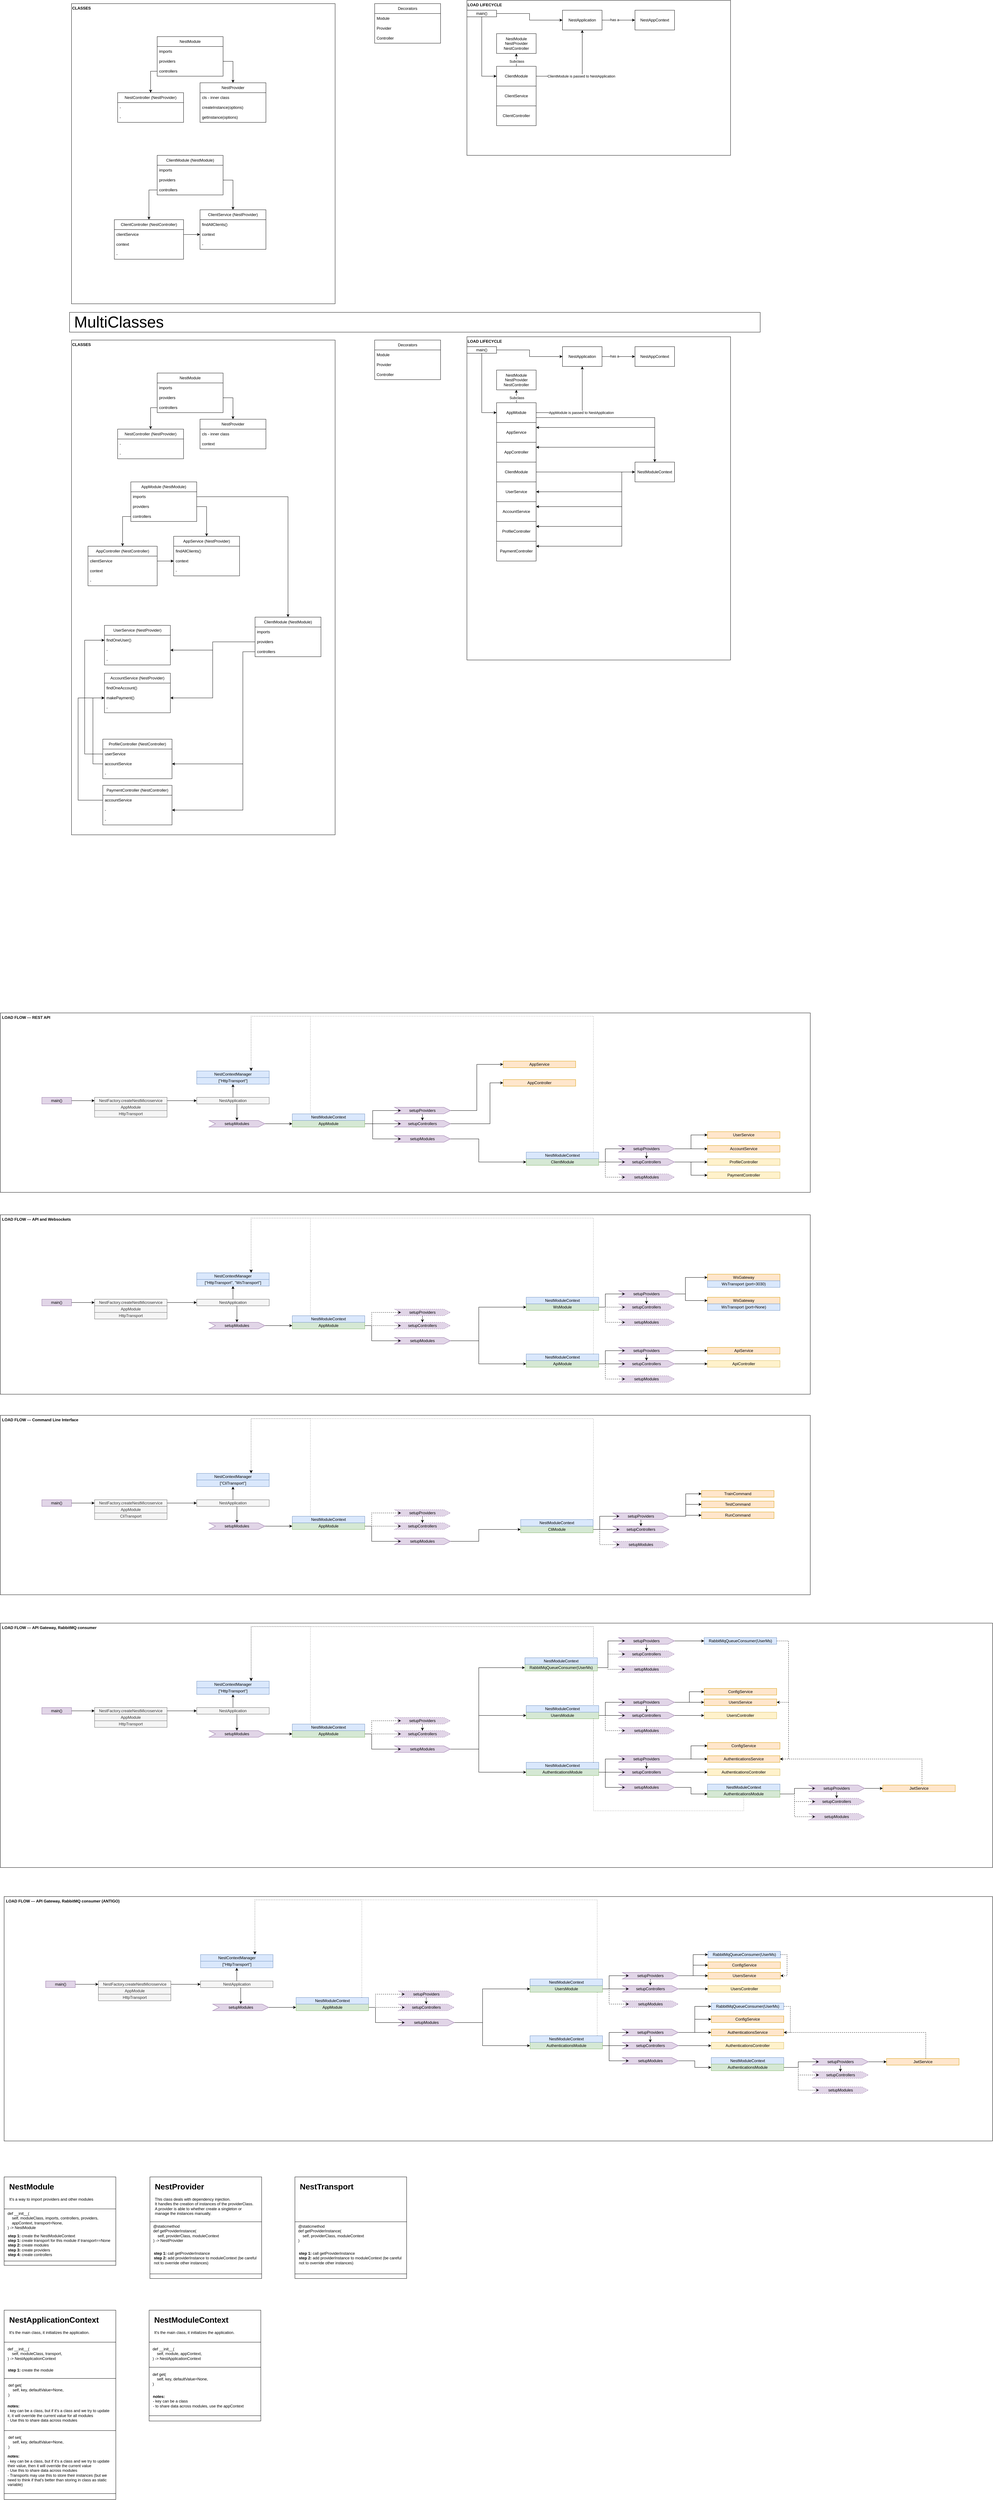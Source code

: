 <mxfile version="21.1.1" type="device">
  <diagram name="Página-1" id="pW1ZHum0DOSSAcol9Qys">
    <mxGraphModel dx="1901" dy="1453" grid="0" gridSize="10" guides="1" tooltips="1" connect="1" arrows="1" fold="1" page="0" pageScale="1" pageWidth="827" pageHeight="1169" math="0" shadow="0">
      <root>
        <mxCell id="0" />
        <mxCell id="1" parent="0" />
        <mxCell id="dh0hIo6s3KLvniEdMy0W-245" value="&lt;b&gt;&amp;nbsp;LOAD FLOW --- API Gateway, RabbitMQ consumer&lt;/b&gt;" style="rounded=0;whiteSpace=wrap;html=1;verticalAlign=top;align=left;" vertex="1" parent="1">
          <mxGeometry x="54" y="4840" width="3011" height="741" as="geometry" />
        </mxCell>
        <mxCell id="dh0hIo6s3KLvniEdMy0W-414" style="edgeStyle=orthogonalEdgeStyle;rounded=0;orthogonalLoop=1;jettySize=auto;html=1;dashed=1;dashPattern=1 4;" edge="1" parent="1" source="dh0hIo6s3KLvniEdMy0W-306">
          <mxGeometry relative="1" as="geometry">
            <mxPoint x="815.421" y="5014.768" as="targetPoint" />
            <Array as="points">
              <mxPoint x="2310" y="5409" />
              <mxPoint x="1854" y="5409" />
              <mxPoint x="1854" y="4851" />
              <mxPoint x="815" y="4851" />
            </Array>
          </mxGeometry>
        </mxCell>
        <mxCell id="eBpYfA-0kq43eVETnEiC-119" value="" style="rounded=0;whiteSpace=wrap;html=1;" parent="1" vertex="1">
          <mxGeometry x="264" y="866" width="2096" height="60" as="geometry" />
        </mxCell>
        <mxCell id="eBpYfA-0kq43eVETnEiC-51" value="&lt;b&gt;CLASSES&lt;/b&gt;" style="rounded=0;whiteSpace=wrap;html=1;verticalAlign=top;align=left;" parent="1" vertex="1">
          <mxGeometry x="270" y="-70" width="800" height="910" as="geometry" />
        </mxCell>
        <mxCell id="eBpYfA-0kq43eVETnEiC-3" style="edgeStyle=orthogonalEdgeStyle;rounded=0;orthogonalLoop=1;jettySize=auto;html=1;" parent="1" edge="1">
          <mxGeometry relative="1" as="geometry">
            <mxPoint x="480" y="245.0" as="sourcePoint" />
          </mxGeometry>
        </mxCell>
        <mxCell id="eBpYfA-0kq43eVETnEiC-4" value="NestProvider" style="swimlane;fontStyle=0;childLayout=stackLayout;horizontal=1;startSize=30;horizontalStack=0;resizeParent=1;resizeParentMax=0;resizeLast=0;collapsible=1;marginBottom=0;whiteSpace=wrap;html=1;" parent="1" vertex="1">
          <mxGeometry x="660" y="170" width="200" height="120" as="geometry" />
        </mxCell>
        <mxCell id="eBpYfA-0kq43eVETnEiC-5" value="cls - inner class" style="text;strokeColor=none;fillColor=none;align=left;verticalAlign=middle;spacingLeft=4;spacingRight=4;overflow=hidden;points=[[0,0.5],[1,0.5]];portConstraint=eastwest;rotatable=0;whiteSpace=wrap;html=1;" parent="eBpYfA-0kq43eVETnEiC-4" vertex="1">
          <mxGeometry y="30" width="200" height="30" as="geometry" />
        </mxCell>
        <mxCell id="eBpYfA-0kq43eVETnEiC-167" value="createInstance(options)" style="text;strokeColor=none;fillColor=none;align=left;verticalAlign=middle;spacingLeft=4;spacingRight=4;overflow=hidden;points=[[0,0.5],[1,0.5]];portConstraint=eastwest;rotatable=0;whiteSpace=wrap;html=1;" parent="eBpYfA-0kq43eVETnEiC-4" vertex="1">
          <mxGeometry y="60" width="200" height="30" as="geometry" />
        </mxCell>
        <mxCell id="eBpYfA-0kq43eVETnEiC-168" value="getInstance(options)" style="text;strokeColor=none;fillColor=none;align=left;verticalAlign=middle;spacingLeft=4;spacingRight=4;overflow=hidden;points=[[0,0.5],[1,0.5]];portConstraint=eastwest;rotatable=0;whiteSpace=wrap;html=1;" parent="eBpYfA-0kq43eVETnEiC-4" vertex="1">
          <mxGeometry y="90" width="200" height="30" as="geometry" />
        </mxCell>
        <mxCell id="eBpYfA-0kq43eVETnEiC-11" value="NestController (NestProvider)" style="swimlane;fontStyle=0;childLayout=stackLayout;horizontal=1;startSize=30;horizontalStack=0;resizeParent=1;resizeParentMax=0;resizeLast=0;collapsible=1;marginBottom=0;whiteSpace=wrap;html=1;" parent="1" vertex="1">
          <mxGeometry x="410" y="200" width="200" height="90" as="geometry" />
        </mxCell>
        <mxCell id="eBpYfA-0kq43eVETnEiC-12" value="-" style="text;strokeColor=none;fillColor=none;align=left;verticalAlign=middle;spacingLeft=4;spacingRight=4;overflow=hidden;points=[[0,0.5],[1,0.5]];portConstraint=eastwest;rotatable=0;whiteSpace=wrap;html=1;" parent="eBpYfA-0kq43eVETnEiC-11" vertex="1">
          <mxGeometry y="30" width="200" height="30" as="geometry" />
        </mxCell>
        <mxCell id="eBpYfA-0kq43eVETnEiC-13" value="-" style="text;strokeColor=none;fillColor=none;align=left;verticalAlign=middle;spacingLeft=4;spacingRight=4;overflow=hidden;points=[[0,0.5],[1,0.5]];portConstraint=eastwest;rotatable=0;whiteSpace=wrap;html=1;" parent="eBpYfA-0kq43eVETnEiC-11" vertex="1">
          <mxGeometry y="60" width="200" height="30" as="geometry" />
        </mxCell>
        <mxCell id="eBpYfA-0kq43eVETnEiC-22" value="NestModule" style="swimlane;fontStyle=0;childLayout=stackLayout;horizontal=1;startSize=30;horizontalStack=0;resizeParent=1;resizeParentMax=0;resizeLast=0;collapsible=1;marginBottom=0;whiteSpace=wrap;html=1;" parent="1" vertex="1">
          <mxGeometry x="530" y="30" width="200" height="120" as="geometry" />
        </mxCell>
        <mxCell id="eBpYfA-0kq43eVETnEiC-23" value="imports" style="text;strokeColor=none;fillColor=none;align=left;verticalAlign=middle;spacingLeft=4;spacingRight=4;overflow=hidden;points=[[0,0.5],[1,0.5]];portConstraint=eastwest;rotatable=0;whiteSpace=wrap;html=1;" parent="eBpYfA-0kq43eVETnEiC-22" vertex="1">
          <mxGeometry y="30" width="200" height="30" as="geometry" />
        </mxCell>
        <mxCell id="eBpYfA-0kq43eVETnEiC-24" value="providers" style="text;strokeColor=none;fillColor=none;align=left;verticalAlign=middle;spacingLeft=4;spacingRight=4;overflow=hidden;points=[[0,0.5],[1,0.5]];portConstraint=eastwest;rotatable=0;whiteSpace=wrap;html=1;" parent="eBpYfA-0kq43eVETnEiC-22" vertex="1">
          <mxGeometry y="60" width="200" height="30" as="geometry" />
        </mxCell>
        <mxCell id="eBpYfA-0kq43eVETnEiC-25" value="controllers" style="text;strokeColor=none;fillColor=none;align=left;verticalAlign=middle;spacingLeft=4;spacingRight=4;overflow=hidden;points=[[0,0.5],[1,0.5]];portConstraint=eastwest;rotatable=0;whiteSpace=wrap;html=1;" parent="eBpYfA-0kq43eVETnEiC-22" vertex="1">
          <mxGeometry y="90" width="200" height="30" as="geometry" />
        </mxCell>
        <mxCell id="eBpYfA-0kq43eVETnEiC-27" style="edgeStyle=orthogonalEdgeStyle;rounded=0;orthogonalLoop=1;jettySize=auto;html=1;entryX=0.5;entryY=0;entryDx=0;entryDy=0;" parent="1" source="eBpYfA-0kq43eVETnEiC-24" target="eBpYfA-0kq43eVETnEiC-4" edge="1">
          <mxGeometry relative="1" as="geometry" />
        </mxCell>
        <mxCell id="eBpYfA-0kq43eVETnEiC-28" style="edgeStyle=orthogonalEdgeStyle;rounded=0;orthogonalLoop=1;jettySize=auto;html=1;entryX=0.5;entryY=0;entryDx=0;entryDy=0;" parent="1" source="eBpYfA-0kq43eVETnEiC-25" target="eBpYfA-0kq43eVETnEiC-11" edge="1">
          <mxGeometry relative="1" as="geometry" />
        </mxCell>
        <mxCell id="eBpYfA-0kq43eVETnEiC-30" value="ClientModule (NestModule)" style="swimlane;fontStyle=0;childLayout=stackLayout;horizontal=1;startSize=30;horizontalStack=0;resizeParent=1;resizeParentMax=0;resizeLast=0;collapsible=1;marginBottom=0;whiteSpace=wrap;html=1;" parent="1" vertex="1">
          <mxGeometry x="530" y="390" width="200" height="120" as="geometry" />
        </mxCell>
        <mxCell id="eBpYfA-0kq43eVETnEiC-31" value="imports" style="text;strokeColor=none;fillColor=none;align=left;verticalAlign=middle;spacingLeft=4;spacingRight=4;overflow=hidden;points=[[0,0.5],[1,0.5]];portConstraint=eastwest;rotatable=0;whiteSpace=wrap;html=1;" parent="eBpYfA-0kq43eVETnEiC-30" vertex="1">
          <mxGeometry y="30" width="200" height="30" as="geometry" />
        </mxCell>
        <mxCell id="eBpYfA-0kq43eVETnEiC-32" value="providers" style="text;strokeColor=none;fillColor=none;align=left;verticalAlign=middle;spacingLeft=4;spacingRight=4;overflow=hidden;points=[[0,0.5],[1,0.5]];portConstraint=eastwest;rotatable=0;whiteSpace=wrap;html=1;" parent="eBpYfA-0kq43eVETnEiC-30" vertex="1">
          <mxGeometry y="60" width="200" height="30" as="geometry" />
        </mxCell>
        <mxCell id="eBpYfA-0kq43eVETnEiC-33" value="controllers" style="text;strokeColor=none;fillColor=none;align=left;verticalAlign=middle;spacingLeft=4;spacingRight=4;overflow=hidden;points=[[0,0.5],[1,0.5]];portConstraint=eastwest;rotatable=0;whiteSpace=wrap;html=1;" parent="eBpYfA-0kq43eVETnEiC-30" vertex="1">
          <mxGeometry y="90" width="200" height="30" as="geometry" />
        </mxCell>
        <mxCell id="eBpYfA-0kq43eVETnEiC-35" value="ClientController (NestController)" style="swimlane;fontStyle=0;childLayout=stackLayout;horizontal=1;startSize=30;horizontalStack=0;resizeParent=1;resizeParentMax=0;resizeLast=0;collapsible=1;marginBottom=0;whiteSpace=wrap;html=1;" parent="1" vertex="1">
          <mxGeometry x="400" y="585" width="210" height="120" as="geometry" />
        </mxCell>
        <mxCell id="eBpYfA-0kq43eVETnEiC-36" value="clientService" style="text;strokeColor=none;fillColor=none;align=left;verticalAlign=middle;spacingLeft=4;spacingRight=4;overflow=hidden;points=[[0,0.5],[1,0.5]];portConstraint=eastwest;rotatable=0;whiteSpace=wrap;html=1;" parent="eBpYfA-0kq43eVETnEiC-35" vertex="1">
          <mxGeometry y="30" width="210" height="30" as="geometry" />
        </mxCell>
        <mxCell id="eBpYfA-0kq43eVETnEiC-37" value="context" style="text;strokeColor=none;fillColor=none;align=left;verticalAlign=middle;spacingLeft=4;spacingRight=4;overflow=hidden;points=[[0,0.5],[1,0.5]];portConstraint=eastwest;rotatable=0;whiteSpace=wrap;html=1;" parent="eBpYfA-0kq43eVETnEiC-35" vertex="1">
          <mxGeometry y="60" width="210" height="30" as="geometry" />
        </mxCell>
        <mxCell id="eBpYfA-0kq43eVETnEiC-38" value="-" style="text;strokeColor=none;fillColor=none;align=left;verticalAlign=middle;spacingLeft=4;spacingRight=4;overflow=hidden;points=[[0,0.5],[1,0.5]];portConstraint=eastwest;rotatable=0;whiteSpace=wrap;html=1;" parent="eBpYfA-0kq43eVETnEiC-35" vertex="1">
          <mxGeometry y="90" width="210" height="30" as="geometry" />
        </mxCell>
        <mxCell id="eBpYfA-0kq43eVETnEiC-39" style="edgeStyle=orthogonalEdgeStyle;rounded=0;orthogonalLoop=1;jettySize=auto;html=1;entryX=0.5;entryY=0;entryDx=0;entryDy=0;" parent="1" source="eBpYfA-0kq43eVETnEiC-33" target="eBpYfA-0kq43eVETnEiC-35" edge="1">
          <mxGeometry relative="1" as="geometry" />
        </mxCell>
        <mxCell id="eBpYfA-0kq43eVETnEiC-40" value="ClientService (NestProvider)" style="swimlane;fontStyle=0;childLayout=stackLayout;horizontal=1;startSize=30;horizontalStack=0;resizeParent=1;resizeParentMax=0;resizeLast=0;collapsible=1;marginBottom=0;whiteSpace=wrap;html=1;" parent="1" vertex="1">
          <mxGeometry x="660" y="555" width="200" height="120" as="geometry" />
        </mxCell>
        <mxCell id="eBpYfA-0kq43eVETnEiC-41" value="findAllClients()" style="text;strokeColor=none;fillColor=none;align=left;verticalAlign=middle;spacingLeft=4;spacingRight=4;overflow=hidden;points=[[0,0.5],[1,0.5]];portConstraint=eastwest;rotatable=0;whiteSpace=wrap;html=1;" parent="eBpYfA-0kq43eVETnEiC-40" vertex="1">
          <mxGeometry y="30" width="200" height="30" as="geometry" />
        </mxCell>
        <mxCell id="eBpYfA-0kq43eVETnEiC-42" value="context" style="text;strokeColor=none;fillColor=none;align=left;verticalAlign=middle;spacingLeft=4;spacingRight=4;overflow=hidden;points=[[0,0.5],[1,0.5]];portConstraint=eastwest;rotatable=0;whiteSpace=wrap;html=1;" parent="eBpYfA-0kq43eVETnEiC-40" vertex="1">
          <mxGeometry y="60" width="200" height="30" as="geometry" />
        </mxCell>
        <mxCell id="eBpYfA-0kq43eVETnEiC-43" value="-" style="text;strokeColor=none;fillColor=none;align=left;verticalAlign=middle;spacingLeft=4;spacingRight=4;overflow=hidden;points=[[0,0.5],[1,0.5]];portConstraint=eastwest;rotatable=0;whiteSpace=wrap;html=1;" parent="eBpYfA-0kq43eVETnEiC-40" vertex="1">
          <mxGeometry y="90" width="200" height="30" as="geometry" />
        </mxCell>
        <mxCell id="eBpYfA-0kq43eVETnEiC-45" style="edgeStyle=orthogonalEdgeStyle;rounded=0;orthogonalLoop=1;jettySize=auto;html=1;entryX=0.5;entryY=0;entryDx=0;entryDy=0;" parent="1" source="eBpYfA-0kq43eVETnEiC-32" target="eBpYfA-0kq43eVETnEiC-40" edge="1">
          <mxGeometry relative="1" as="geometry" />
        </mxCell>
        <mxCell id="eBpYfA-0kq43eVETnEiC-46" style="edgeStyle=orthogonalEdgeStyle;rounded=0;orthogonalLoop=1;jettySize=auto;html=1;entryX=0;entryY=0.5;entryDx=0;entryDy=0;" parent="1" source="eBpYfA-0kq43eVETnEiC-36" target="eBpYfA-0kq43eVETnEiC-42" edge="1">
          <mxGeometry relative="1" as="geometry" />
        </mxCell>
        <mxCell id="eBpYfA-0kq43eVETnEiC-47" value="Decorators" style="swimlane;fontStyle=0;childLayout=stackLayout;horizontal=1;startSize=30;horizontalStack=0;resizeParent=1;resizeParentMax=0;resizeLast=0;collapsible=1;marginBottom=0;whiteSpace=wrap;html=1;" parent="1" vertex="1">
          <mxGeometry x="1190" y="-70" width="200" height="120" as="geometry" />
        </mxCell>
        <mxCell id="eBpYfA-0kq43eVETnEiC-48" value="Module" style="text;strokeColor=none;fillColor=none;align=left;verticalAlign=middle;spacingLeft=4;spacingRight=4;overflow=hidden;points=[[0,0.5],[1,0.5]];portConstraint=eastwest;rotatable=0;whiteSpace=wrap;html=1;" parent="eBpYfA-0kq43eVETnEiC-47" vertex="1">
          <mxGeometry y="30" width="200" height="30" as="geometry" />
        </mxCell>
        <mxCell id="eBpYfA-0kq43eVETnEiC-49" value="Provider" style="text;strokeColor=none;fillColor=none;align=left;verticalAlign=middle;spacingLeft=4;spacingRight=4;overflow=hidden;points=[[0,0.5],[1,0.5]];portConstraint=eastwest;rotatable=0;whiteSpace=wrap;html=1;" parent="eBpYfA-0kq43eVETnEiC-47" vertex="1">
          <mxGeometry y="60" width="200" height="30" as="geometry" />
        </mxCell>
        <mxCell id="eBpYfA-0kq43eVETnEiC-50" value="Controller" style="text;strokeColor=none;fillColor=none;align=left;verticalAlign=middle;spacingLeft=4;spacingRight=4;overflow=hidden;points=[[0,0.5],[1,0.5]];portConstraint=eastwest;rotatable=0;whiteSpace=wrap;html=1;" parent="eBpYfA-0kq43eVETnEiC-47" vertex="1">
          <mxGeometry y="90" width="200" height="30" as="geometry" />
        </mxCell>
        <mxCell id="eBpYfA-0kq43eVETnEiC-52" value="&lt;b&gt;LOAD LIFECYCLE&lt;/b&gt;" style="rounded=0;whiteSpace=wrap;html=1;verticalAlign=top;align=left;" parent="1" vertex="1">
          <mxGeometry x="1470" y="-80" width="800" height="470" as="geometry" />
        </mxCell>
        <mxCell id="eBpYfA-0kq43eVETnEiC-55" style="edgeStyle=orthogonalEdgeStyle;rounded=0;orthogonalLoop=1;jettySize=auto;html=1;" parent="1" source="eBpYfA-0kq43eVETnEiC-53" target="eBpYfA-0kq43eVETnEiC-54" edge="1">
          <mxGeometry relative="1" as="geometry" />
        </mxCell>
        <mxCell id="eBpYfA-0kq43eVETnEiC-60" value="Subclass" style="edgeLabel;html=1;align=center;verticalAlign=middle;resizable=0;points=[];" parent="eBpYfA-0kq43eVETnEiC-55" vertex="1" connectable="0">
          <mxGeometry x="-0.257" y="-1" relative="1" as="geometry">
            <mxPoint as="offset" />
          </mxGeometry>
        </mxCell>
        <mxCell id="eBpYfA-0kq43eVETnEiC-65" style="edgeStyle=orthogonalEdgeStyle;rounded=0;orthogonalLoop=1;jettySize=auto;html=1;" parent="1" source="eBpYfA-0kq43eVETnEiC-53" target="eBpYfA-0kq43eVETnEiC-56" edge="1">
          <mxGeometry relative="1" as="geometry" />
        </mxCell>
        <mxCell id="eBpYfA-0kq43eVETnEiC-66" value="ClientModule is passed to NestApplication" style="edgeLabel;html=1;align=center;verticalAlign=middle;resizable=0;points=[];" parent="eBpYfA-0kq43eVETnEiC-65" vertex="1" connectable="0">
          <mxGeometry x="0.119" y="3" relative="1" as="geometry">
            <mxPoint y="16" as="offset" />
          </mxGeometry>
        </mxCell>
        <mxCell id="eBpYfA-0kq43eVETnEiC-53" value="ClientModule" style="rounded=0;whiteSpace=wrap;html=1;" parent="1" vertex="1">
          <mxGeometry x="1560" y="120" width="120" height="60" as="geometry" />
        </mxCell>
        <mxCell id="eBpYfA-0kq43eVETnEiC-54" value="NestModule&lt;br&gt;NestProvider&lt;br&gt;NestController" style="rounded=0;whiteSpace=wrap;html=1;" parent="1" vertex="1">
          <mxGeometry x="1560" y="21" width="120" height="60" as="geometry" />
        </mxCell>
        <mxCell id="eBpYfA-0kq43eVETnEiC-59" style="edgeStyle=orthogonalEdgeStyle;rounded=0;orthogonalLoop=1;jettySize=auto;html=1;entryX=0;entryY=0.5;entryDx=0;entryDy=0;" parent="1" source="eBpYfA-0kq43eVETnEiC-56" target="eBpYfA-0kq43eVETnEiC-58" edge="1">
          <mxGeometry relative="1" as="geometry" />
        </mxCell>
        <mxCell id="eBpYfA-0kq43eVETnEiC-67" value="has a" style="edgeLabel;html=1;align=center;verticalAlign=middle;resizable=0;points=[];" parent="eBpYfA-0kq43eVETnEiC-59" vertex="1" connectable="0">
          <mxGeometry x="-0.247" y="1" relative="1" as="geometry">
            <mxPoint as="offset" />
          </mxGeometry>
        </mxCell>
        <mxCell id="eBpYfA-0kq43eVETnEiC-56" value="NestApplication" style="rounded=0;whiteSpace=wrap;html=1;" parent="1" vertex="1">
          <mxGeometry x="1760" y="-50" width="120" height="60" as="geometry" />
        </mxCell>
        <mxCell id="eBpYfA-0kq43eVETnEiC-58" value="NestAppContext" style="rounded=0;whiteSpace=wrap;html=1;" parent="1" vertex="1">
          <mxGeometry x="1980" y="-50" width="120" height="60" as="geometry" />
        </mxCell>
        <mxCell id="eBpYfA-0kq43eVETnEiC-63" style="edgeStyle=orthogonalEdgeStyle;rounded=0;orthogonalLoop=1;jettySize=auto;html=1;entryX=0;entryY=0.5;entryDx=0;entryDy=0;" parent="1" source="eBpYfA-0kq43eVETnEiC-62" target="eBpYfA-0kq43eVETnEiC-53" edge="1">
          <mxGeometry relative="1" as="geometry" />
        </mxCell>
        <mxCell id="eBpYfA-0kq43eVETnEiC-64" style="edgeStyle=orthogonalEdgeStyle;rounded=0;orthogonalLoop=1;jettySize=auto;html=1;" parent="1" source="eBpYfA-0kq43eVETnEiC-62" target="eBpYfA-0kq43eVETnEiC-56" edge="1">
          <mxGeometry relative="1" as="geometry" />
        </mxCell>
        <mxCell id="eBpYfA-0kq43eVETnEiC-62" value="main()" style="rounded=0;whiteSpace=wrap;html=1;" parent="1" vertex="1">
          <mxGeometry x="1470" y="-50" width="90" height="20" as="geometry" />
        </mxCell>
        <mxCell id="eBpYfA-0kq43eVETnEiC-68" value="ClientController" style="rounded=0;whiteSpace=wrap;html=1;" parent="1" vertex="1">
          <mxGeometry x="1560" y="240" width="120" height="60" as="geometry" />
        </mxCell>
        <mxCell id="eBpYfA-0kq43eVETnEiC-69" value="ClientService" style="rounded=0;whiteSpace=wrap;html=1;" parent="1" vertex="1">
          <mxGeometry x="1560" y="180" width="120" height="60" as="geometry" />
        </mxCell>
        <mxCell id="eBpYfA-0kq43eVETnEiC-70" value="&lt;b&gt;CLASSES&lt;/b&gt;" style="rounded=0;whiteSpace=wrap;html=1;verticalAlign=top;align=left;" parent="1" vertex="1">
          <mxGeometry x="270" y="950" width="800" height="1500" as="geometry" />
        </mxCell>
        <mxCell id="eBpYfA-0kq43eVETnEiC-71" value="NestProvider" style="swimlane;fontStyle=0;childLayout=stackLayout;horizontal=1;startSize=30;horizontalStack=0;resizeParent=1;resizeParentMax=0;resizeLast=0;collapsible=1;marginBottom=0;whiteSpace=wrap;html=1;" parent="1" vertex="1">
          <mxGeometry x="660" y="1190" width="200" height="90" as="geometry" />
        </mxCell>
        <mxCell id="eBpYfA-0kq43eVETnEiC-72" value="cls - inner class" style="text;strokeColor=none;fillColor=none;align=left;verticalAlign=middle;spacingLeft=4;spacingRight=4;overflow=hidden;points=[[0,0.5],[1,0.5]];portConstraint=eastwest;rotatable=0;whiteSpace=wrap;html=1;" parent="eBpYfA-0kq43eVETnEiC-71" vertex="1">
          <mxGeometry y="30" width="200" height="30" as="geometry" />
        </mxCell>
        <mxCell id="eBpYfA-0kq43eVETnEiC-73" value="context" style="text;strokeColor=none;fillColor=none;align=left;verticalAlign=middle;spacingLeft=4;spacingRight=4;overflow=hidden;points=[[0,0.5],[1,0.5]];portConstraint=eastwest;rotatable=0;whiteSpace=wrap;html=1;" parent="eBpYfA-0kq43eVETnEiC-71" vertex="1">
          <mxGeometry y="60" width="200" height="30" as="geometry" />
        </mxCell>
        <mxCell id="eBpYfA-0kq43eVETnEiC-74" value="NestController (NestProvider)" style="swimlane;fontStyle=0;childLayout=stackLayout;horizontal=1;startSize=30;horizontalStack=0;resizeParent=1;resizeParentMax=0;resizeLast=0;collapsible=1;marginBottom=0;whiteSpace=wrap;html=1;" parent="1" vertex="1">
          <mxGeometry x="410" y="1220" width="200" height="90" as="geometry" />
        </mxCell>
        <mxCell id="eBpYfA-0kq43eVETnEiC-75" value="-" style="text;strokeColor=none;fillColor=none;align=left;verticalAlign=middle;spacingLeft=4;spacingRight=4;overflow=hidden;points=[[0,0.5],[1,0.5]];portConstraint=eastwest;rotatable=0;whiteSpace=wrap;html=1;" parent="eBpYfA-0kq43eVETnEiC-74" vertex="1">
          <mxGeometry y="30" width="200" height="30" as="geometry" />
        </mxCell>
        <mxCell id="eBpYfA-0kq43eVETnEiC-76" value="-" style="text;strokeColor=none;fillColor=none;align=left;verticalAlign=middle;spacingLeft=4;spacingRight=4;overflow=hidden;points=[[0,0.5],[1,0.5]];portConstraint=eastwest;rotatable=0;whiteSpace=wrap;html=1;" parent="eBpYfA-0kq43eVETnEiC-74" vertex="1">
          <mxGeometry y="60" width="200" height="30" as="geometry" />
        </mxCell>
        <mxCell id="eBpYfA-0kq43eVETnEiC-77" value="NestModule" style="swimlane;fontStyle=0;childLayout=stackLayout;horizontal=1;startSize=30;horizontalStack=0;resizeParent=1;resizeParentMax=0;resizeLast=0;collapsible=1;marginBottom=0;whiteSpace=wrap;html=1;" parent="1" vertex="1">
          <mxGeometry x="530" y="1050" width="200" height="120" as="geometry" />
        </mxCell>
        <mxCell id="eBpYfA-0kq43eVETnEiC-78" value="imports" style="text;strokeColor=none;fillColor=none;align=left;verticalAlign=middle;spacingLeft=4;spacingRight=4;overflow=hidden;points=[[0,0.5],[1,0.5]];portConstraint=eastwest;rotatable=0;whiteSpace=wrap;html=1;" parent="eBpYfA-0kq43eVETnEiC-77" vertex="1">
          <mxGeometry y="30" width="200" height="30" as="geometry" />
        </mxCell>
        <mxCell id="eBpYfA-0kq43eVETnEiC-79" value="providers" style="text;strokeColor=none;fillColor=none;align=left;verticalAlign=middle;spacingLeft=4;spacingRight=4;overflow=hidden;points=[[0,0.5],[1,0.5]];portConstraint=eastwest;rotatable=0;whiteSpace=wrap;html=1;" parent="eBpYfA-0kq43eVETnEiC-77" vertex="1">
          <mxGeometry y="60" width="200" height="30" as="geometry" />
        </mxCell>
        <mxCell id="eBpYfA-0kq43eVETnEiC-80" value="controllers" style="text;strokeColor=none;fillColor=none;align=left;verticalAlign=middle;spacingLeft=4;spacingRight=4;overflow=hidden;points=[[0,0.5],[1,0.5]];portConstraint=eastwest;rotatable=0;whiteSpace=wrap;html=1;" parent="eBpYfA-0kq43eVETnEiC-77" vertex="1">
          <mxGeometry y="90" width="200" height="30" as="geometry" />
        </mxCell>
        <mxCell id="eBpYfA-0kq43eVETnEiC-81" style="edgeStyle=orthogonalEdgeStyle;rounded=0;orthogonalLoop=1;jettySize=auto;html=1;entryX=0.5;entryY=0;entryDx=0;entryDy=0;" parent="1" source="eBpYfA-0kq43eVETnEiC-79" target="eBpYfA-0kq43eVETnEiC-71" edge="1">
          <mxGeometry relative="1" as="geometry" />
        </mxCell>
        <mxCell id="eBpYfA-0kq43eVETnEiC-82" style="edgeStyle=orthogonalEdgeStyle;rounded=0;orthogonalLoop=1;jettySize=auto;html=1;entryX=0.5;entryY=0;entryDx=0;entryDy=0;" parent="1" source="eBpYfA-0kq43eVETnEiC-80" target="eBpYfA-0kq43eVETnEiC-74" edge="1">
          <mxGeometry relative="1" as="geometry" />
        </mxCell>
        <mxCell id="eBpYfA-0kq43eVETnEiC-83" value="AppModule (NestModule)" style="swimlane;fontStyle=0;childLayout=stackLayout;horizontal=1;startSize=30;horizontalStack=0;resizeParent=1;resizeParentMax=0;resizeLast=0;collapsible=1;marginBottom=0;whiteSpace=wrap;html=1;" parent="1" vertex="1">
          <mxGeometry x="450" y="1380" width="200" height="120" as="geometry" />
        </mxCell>
        <mxCell id="eBpYfA-0kq43eVETnEiC-84" value="imports" style="text;strokeColor=none;fillColor=none;align=left;verticalAlign=middle;spacingLeft=4;spacingRight=4;overflow=hidden;points=[[0,0.5],[1,0.5]];portConstraint=eastwest;rotatable=0;whiteSpace=wrap;html=1;" parent="eBpYfA-0kq43eVETnEiC-83" vertex="1">
          <mxGeometry y="30" width="200" height="30" as="geometry" />
        </mxCell>
        <mxCell id="eBpYfA-0kq43eVETnEiC-85" value="providers" style="text;strokeColor=none;fillColor=none;align=left;verticalAlign=middle;spacingLeft=4;spacingRight=4;overflow=hidden;points=[[0,0.5],[1,0.5]];portConstraint=eastwest;rotatable=0;whiteSpace=wrap;html=1;" parent="eBpYfA-0kq43eVETnEiC-83" vertex="1">
          <mxGeometry y="60" width="200" height="30" as="geometry" />
        </mxCell>
        <mxCell id="eBpYfA-0kq43eVETnEiC-86" value="controllers" style="text;strokeColor=none;fillColor=none;align=left;verticalAlign=middle;spacingLeft=4;spacingRight=4;overflow=hidden;points=[[0,0.5],[1,0.5]];portConstraint=eastwest;rotatable=0;whiteSpace=wrap;html=1;" parent="eBpYfA-0kq43eVETnEiC-83" vertex="1">
          <mxGeometry y="90" width="200" height="30" as="geometry" />
        </mxCell>
        <mxCell id="eBpYfA-0kq43eVETnEiC-87" value="AppController (NestController)" style="swimlane;fontStyle=0;childLayout=stackLayout;horizontal=1;startSize=30;horizontalStack=0;resizeParent=1;resizeParentMax=0;resizeLast=0;collapsible=1;marginBottom=0;whiteSpace=wrap;html=1;" parent="1" vertex="1">
          <mxGeometry x="320" y="1575" width="210" height="120" as="geometry" />
        </mxCell>
        <mxCell id="eBpYfA-0kq43eVETnEiC-88" value="clientService" style="text;strokeColor=none;fillColor=none;align=left;verticalAlign=middle;spacingLeft=4;spacingRight=4;overflow=hidden;points=[[0,0.5],[1,0.5]];portConstraint=eastwest;rotatable=0;whiteSpace=wrap;html=1;" parent="eBpYfA-0kq43eVETnEiC-87" vertex="1">
          <mxGeometry y="30" width="210" height="30" as="geometry" />
        </mxCell>
        <mxCell id="eBpYfA-0kq43eVETnEiC-89" value="context" style="text;strokeColor=none;fillColor=none;align=left;verticalAlign=middle;spacingLeft=4;spacingRight=4;overflow=hidden;points=[[0,0.5],[1,0.5]];portConstraint=eastwest;rotatable=0;whiteSpace=wrap;html=1;" parent="eBpYfA-0kq43eVETnEiC-87" vertex="1">
          <mxGeometry y="60" width="210" height="30" as="geometry" />
        </mxCell>
        <mxCell id="eBpYfA-0kq43eVETnEiC-90" value="-" style="text;strokeColor=none;fillColor=none;align=left;verticalAlign=middle;spacingLeft=4;spacingRight=4;overflow=hidden;points=[[0,0.5],[1,0.5]];portConstraint=eastwest;rotatable=0;whiteSpace=wrap;html=1;" parent="eBpYfA-0kq43eVETnEiC-87" vertex="1">
          <mxGeometry y="90" width="210" height="30" as="geometry" />
        </mxCell>
        <mxCell id="eBpYfA-0kq43eVETnEiC-91" style="edgeStyle=orthogonalEdgeStyle;rounded=0;orthogonalLoop=1;jettySize=auto;html=1;entryX=0.5;entryY=0;entryDx=0;entryDy=0;" parent="1" source="eBpYfA-0kq43eVETnEiC-86" target="eBpYfA-0kq43eVETnEiC-87" edge="1">
          <mxGeometry relative="1" as="geometry" />
        </mxCell>
        <mxCell id="eBpYfA-0kq43eVETnEiC-92" value="AppService (NestProvider)" style="swimlane;fontStyle=0;childLayout=stackLayout;horizontal=1;startSize=30;horizontalStack=0;resizeParent=1;resizeParentMax=0;resizeLast=0;collapsible=1;marginBottom=0;whiteSpace=wrap;html=1;" parent="1" vertex="1">
          <mxGeometry x="580" y="1545" width="200" height="120" as="geometry" />
        </mxCell>
        <mxCell id="eBpYfA-0kq43eVETnEiC-93" value="findAllClients()" style="text;strokeColor=none;fillColor=none;align=left;verticalAlign=middle;spacingLeft=4;spacingRight=4;overflow=hidden;points=[[0,0.5],[1,0.5]];portConstraint=eastwest;rotatable=0;whiteSpace=wrap;html=1;" parent="eBpYfA-0kq43eVETnEiC-92" vertex="1">
          <mxGeometry y="30" width="200" height="30" as="geometry" />
        </mxCell>
        <mxCell id="eBpYfA-0kq43eVETnEiC-94" value="context" style="text;strokeColor=none;fillColor=none;align=left;verticalAlign=middle;spacingLeft=4;spacingRight=4;overflow=hidden;points=[[0,0.5],[1,0.5]];portConstraint=eastwest;rotatable=0;whiteSpace=wrap;html=1;" parent="eBpYfA-0kq43eVETnEiC-92" vertex="1">
          <mxGeometry y="60" width="200" height="30" as="geometry" />
        </mxCell>
        <mxCell id="eBpYfA-0kq43eVETnEiC-95" value="-" style="text;strokeColor=none;fillColor=none;align=left;verticalAlign=middle;spacingLeft=4;spacingRight=4;overflow=hidden;points=[[0,0.5],[1,0.5]];portConstraint=eastwest;rotatable=0;whiteSpace=wrap;html=1;" parent="eBpYfA-0kq43eVETnEiC-92" vertex="1">
          <mxGeometry y="90" width="200" height="30" as="geometry" />
        </mxCell>
        <mxCell id="eBpYfA-0kq43eVETnEiC-96" style="edgeStyle=orthogonalEdgeStyle;rounded=0;orthogonalLoop=1;jettySize=auto;html=1;entryX=0.5;entryY=0;entryDx=0;entryDy=0;" parent="1" source="eBpYfA-0kq43eVETnEiC-85" target="eBpYfA-0kq43eVETnEiC-92" edge="1">
          <mxGeometry relative="1" as="geometry" />
        </mxCell>
        <mxCell id="eBpYfA-0kq43eVETnEiC-97" style="edgeStyle=orthogonalEdgeStyle;rounded=0;orthogonalLoop=1;jettySize=auto;html=1;entryX=0;entryY=0.5;entryDx=0;entryDy=0;" parent="1" source="eBpYfA-0kq43eVETnEiC-88" target="eBpYfA-0kq43eVETnEiC-94" edge="1">
          <mxGeometry relative="1" as="geometry" />
        </mxCell>
        <mxCell id="eBpYfA-0kq43eVETnEiC-98" value="Decorators" style="swimlane;fontStyle=0;childLayout=stackLayout;horizontal=1;startSize=30;horizontalStack=0;resizeParent=1;resizeParentMax=0;resizeLast=0;collapsible=1;marginBottom=0;whiteSpace=wrap;html=1;" parent="1" vertex="1">
          <mxGeometry x="1190" y="950" width="200" height="120" as="geometry" />
        </mxCell>
        <mxCell id="eBpYfA-0kq43eVETnEiC-99" value="Module" style="text;strokeColor=none;fillColor=none;align=left;verticalAlign=middle;spacingLeft=4;spacingRight=4;overflow=hidden;points=[[0,0.5],[1,0.5]];portConstraint=eastwest;rotatable=0;whiteSpace=wrap;html=1;" parent="eBpYfA-0kq43eVETnEiC-98" vertex="1">
          <mxGeometry y="30" width="200" height="30" as="geometry" />
        </mxCell>
        <mxCell id="eBpYfA-0kq43eVETnEiC-100" value="Provider" style="text;strokeColor=none;fillColor=none;align=left;verticalAlign=middle;spacingLeft=4;spacingRight=4;overflow=hidden;points=[[0,0.5],[1,0.5]];portConstraint=eastwest;rotatable=0;whiteSpace=wrap;html=1;" parent="eBpYfA-0kq43eVETnEiC-98" vertex="1">
          <mxGeometry y="60" width="200" height="30" as="geometry" />
        </mxCell>
        <mxCell id="eBpYfA-0kq43eVETnEiC-101" value="Controller" style="text;strokeColor=none;fillColor=none;align=left;verticalAlign=middle;spacingLeft=4;spacingRight=4;overflow=hidden;points=[[0,0.5],[1,0.5]];portConstraint=eastwest;rotatable=0;whiteSpace=wrap;html=1;" parent="eBpYfA-0kq43eVETnEiC-98" vertex="1">
          <mxGeometry y="90" width="200" height="30" as="geometry" />
        </mxCell>
        <mxCell id="eBpYfA-0kq43eVETnEiC-102" value="&lt;b&gt;LOAD LIFECYCLE&lt;/b&gt;" style="rounded=0;whiteSpace=wrap;html=1;verticalAlign=top;align=left;" parent="1" vertex="1">
          <mxGeometry x="1470" y="940" width="800" height="980" as="geometry" />
        </mxCell>
        <mxCell id="eBpYfA-0kq43eVETnEiC-103" style="edgeStyle=orthogonalEdgeStyle;rounded=0;orthogonalLoop=1;jettySize=auto;html=1;" parent="1" source="eBpYfA-0kq43eVETnEiC-107" target="eBpYfA-0kq43eVETnEiC-108" edge="1">
          <mxGeometry relative="1" as="geometry" />
        </mxCell>
        <mxCell id="eBpYfA-0kq43eVETnEiC-104" value="Subclass" style="edgeLabel;html=1;align=center;verticalAlign=middle;resizable=0;points=[];" parent="eBpYfA-0kq43eVETnEiC-103" vertex="1" connectable="0">
          <mxGeometry x="-0.257" y="-1" relative="1" as="geometry">
            <mxPoint as="offset" />
          </mxGeometry>
        </mxCell>
        <mxCell id="eBpYfA-0kq43eVETnEiC-105" style="edgeStyle=orthogonalEdgeStyle;rounded=0;orthogonalLoop=1;jettySize=auto;html=1;" parent="1" source="eBpYfA-0kq43eVETnEiC-107" target="eBpYfA-0kq43eVETnEiC-111" edge="1">
          <mxGeometry relative="1" as="geometry" />
        </mxCell>
        <mxCell id="eBpYfA-0kq43eVETnEiC-106" value="AppModule is passed to NestApplication" style="edgeLabel;html=1;align=center;verticalAlign=middle;resizable=0;points=[];" parent="eBpYfA-0kq43eVETnEiC-105" vertex="1" connectable="0">
          <mxGeometry x="0.119" y="3" relative="1" as="geometry">
            <mxPoint y="16" as="offset" />
          </mxGeometry>
        </mxCell>
        <mxCell id="eBpYfA-0kq43eVETnEiC-158" style="edgeStyle=orthogonalEdgeStyle;rounded=0;orthogonalLoop=1;jettySize=auto;html=1;exitX=1;exitY=0.75;exitDx=0;exitDy=0;" parent="1" source="eBpYfA-0kq43eVETnEiC-107" target="eBpYfA-0kq43eVETnEiC-155" edge="1">
          <mxGeometry relative="1" as="geometry" />
        </mxCell>
        <mxCell id="eBpYfA-0kq43eVETnEiC-107" value="AppModule" style="rounded=0;whiteSpace=wrap;html=1;" parent="1" vertex="1">
          <mxGeometry x="1560" y="1140" width="120" height="60" as="geometry" />
        </mxCell>
        <mxCell id="eBpYfA-0kq43eVETnEiC-108" value="NestModule&lt;br&gt;NestProvider&lt;br&gt;NestController" style="rounded=0;whiteSpace=wrap;html=1;" parent="1" vertex="1">
          <mxGeometry x="1560" y="1041" width="120" height="60" as="geometry" />
        </mxCell>
        <mxCell id="eBpYfA-0kq43eVETnEiC-109" style="edgeStyle=orthogonalEdgeStyle;rounded=0;orthogonalLoop=1;jettySize=auto;html=1;entryX=0;entryY=0.5;entryDx=0;entryDy=0;" parent="1" source="eBpYfA-0kq43eVETnEiC-111" target="eBpYfA-0kq43eVETnEiC-112" edge="1">
          <mxGeometry relative="1" as="geometry" />
        </mxCell>
        <mxCell id="eBpYfA-0kq43eVETnEiC-110" value="has a" style="edgeLabel;html=1;align=center;verticalAlign=middle;resizable=0;points=[];" parent="eBpYfA-0kq43eVETnEiC-109" vertex="1" connectable="0">
          <mxGeometry x="-0.247" y="1" relative="1" as="geometry">
            <mxPoint as="offset" />
          </mxGeometry>
        </mxCell>
        <mxCell id="eBpYfA-0kq43eVETnEiC-111" value="NestApplication" style="rounded=0;whiteSpace=wrap;html=1;" parent="1" vertex="1">
          <mxGeometry x="1760" y="970" width="120" height="60" as="geometry" />
        </mxCell>
        <mxCell id="eBpYfA-0kq43eVETnEiC-112" value="NestAppContext" style="rounded=0;whiteSpace=wrap;html=1;" parent="1" vertex="1">
          <mxGeometry x="1980" y="970" width="120" height="60" as="geometry" />
        </mxCell>
        <mxCell id="eBpYfA-0kq43eVETnEiC-113" style="edgeStyle=orthogonalEdgeStyle;rounded=0;orthogonalLoop=1;jettySize=auto;html=1;entryX=0;entryY=0.5;entryDx=0;entryDy=0;" parent="1" source="eBpYfA-0kq43eVETnEiC-115" target="eBpYfA-0kq43eVETnEiC-107" edge="1">
          <mxGeometry relative="1" as="geometry" />
        </mxCell>
        <mxCell id="eBpYfA-0kq43eVETnEiC-114" style="edgeStyle=orthogonalEdgeStyle;rounded=0;orthogonalLoop=1;jettySize=auto;html=1;" parent="1" source="eBpYfA-0kq43eVETnEiC-115" target="eBpYfA-0kq43eVETnEiC-111" edge="1">
          <mxGeometry relative="1" as="geometry" />
        </mxCell>
        <mxCell id="eBpYfA-0kq43eVETnEiC-115" value="main()" style="rounded=0;whiteSpace=wrap;html=1;" parent="1" vertex="1">
          <mxGeometry x="1470" y="970" width="90" height="20" as="geometry" />
        </mxCell>
        <mxCell id="eBpYfA-0kq43eVETnEiC-116" value="AppController" style="rounded=0;whiteSpace=wrap;html=1;" parent="1" vertex="1">
          <mxGeometry x="1560" y="1260" width="120" height="60" as="geometry" />
        </mxCell>
        <mxCell id="eBpYfA-0kq43eVETnEiC-117" value="AppService" style="rounded=0;whiteSpace=wrap;html=1;" parent="1" vertex="1">
          <mxGeometry x="1560" y="1200" width="120" height="60" as="geometry" />
        </mxCell>
        <mxCell id="eBpYfA-0kq43eVETnEiC-118" value="MultiClasses" style="text;html=1;strokeColor=none;fillColor=none;align=center;verticalAlign=middle;whiteSpace=wrap;rounded=0;fontSize=48;labelBackgroundColor=none;" parent="1" vertex="1">
          <mxGeometry x="264" y="880" width="300" height="30" as="geometry" />
        </mxCell>
        <mxCell id="eBpYfA-0kq43eVETnEiC-120" value="ClientModule (NestModule)" style="swimlane;fontStyle=0;childLayout=stackLayout;horizontal=1;startSize=30;horizontalStack=0;resizeParent=1;resizeParentMax=0;resizeLast=0;collapsible=1;marginBottom=0;whiteSpace=wrap;html=1;" parent="1" vertex="1">
          <mxGeometry x="827" y="1790" width="200" height="120" as="geometry" />
        </mxCell>
        <mxCell id="eBpYfA-0kq43eVETnEiC-121" value="imports" style="text;strokeColor=none;fillColor=none;align=left;verticalAlign=middle;spacingLeft=4;spacingRight=4;overflow=hidden;points=[[0,0.5],[1,0.5]];portConstraint=eastwest;rotatable=0;whiteSpace=wrap;html=1;" parent="eBpYfA-0kq43eVETnEiC-120" vertex="1">
          <mxGeometry y="30" width="200" height="30" as="geometry" />
        </mxCell>
        <mxCell id="eBpYfA-0kq43eVETnEiC-122" value="providers" style="text;strokeColor=none;fillColor=none;align=left;verticalAlign=middle;spacingLeft=4;spacingRight=4;overflow=hidden;points=[[0,0.5],[1,0.5]];portConstraint=eastwest;rotatable=0;whiteSpace=wrap;html=1;" parent="eBpYfA-0kq43eVETnEiC-120" vertex="1">
          <mxGeometry y="60" width="200" height="30" as="geometry" />
        </mxCell>
        <mxCell id="eBpYfA-0kq43eVETnEiC-123" value="controllers" style="text;strokeColor=none;fillColor=none;align=left;verticalAlign=middle;spacingLeft=4;spacingRight=4;overflow=hidden;points=[[0,0.5],[1,0.5]];portConstraint=eastwest;rotatable=0;whiteSpace=wrap;html=1;" parent="eBpYfA-0kq43eVETnEiC-120" vertex="1">
          <mxGeometry y="90" width="200" height="30" as="geometry" />
        </mxCell>
        <mxCell id="eBpYfA-0kq43eVETnEiC-124" value="AccountService (NestProvider)" style="swimlane;fontStyle=0;childLayout=stackLayout;horizontal=1;startSize=30;horizontalStack=0;resizeParent=1;resizeParentMax=0;resizeLast=0;collapsible=1;marginBottom=0;whiteSpace=wrap;html=1;" parent="1" vertex="1">
          <mxGeometry x="370" y="1960" width="200" height="120" as="geometry" />
        </mxCell>
        <mxCell id="eBpYfA-0kq43eVETnEiC-125" value="findOneAccount()" style="text;strokeColor=none;fillColor=none;align=left;verticalAlign=middle;spacingLeft=4;spacingRight=4;overflow=hidden;points=[[0,0.5],[1,0.5]];portConstraint=eastwest;rotatable=0;whiteSpace=wrap;html=1;" parent="eBpYfA-0kq43eVETnEiC-124" vertex="1">
          <mxGeometry y="30" width="200" height="30" as="geometry" />
        </mxCell>
        <mxCell id="eBpYfA-0kq43eVETnEiC-126" value="makePayment()" style="text;strokeColor=none;fillColor=none;align=left;verticalAlign=middle;spacingLeft=4;spacingRight=4;overflow=hidden;points=[[0,0.5],[1,0.5]];portConstraint=eastwest;rotatable=0;whiteSpace=wrap;html=1;" parent="eBpYfA-0kq43eVETnEiC-124" vertex="1">
          <mxGeometry y="60" width="200" height="30" as="geometry" />
        </mxCell>
        <mxCell id="eBpYfA-0kq43eVETnEiC-127" value="-" style="text;strokeColor=none;fillColor=none;align=left;verticalAlign=middle;spacingLeft=4;spacingRight=4;overflow=hidden;points=[[0,0.5],[1,0.5]];portConstraint=eastwest;rotatable=0;whiteSpace=wrap;html=1;" parent="eBpYfA-0kq43eVETnEiC-124" vertex="1">
          <mxGeometry y="90" width="200" height="30" as="geometry" />
        </mxCell>
        <mxCell id="eBpYfA-0kq43eVETnEiC-128" value="PaymentController (NestController)" style="swimlane;fontStyle=0;childLayout=stackLayout;horizontal=1;startSize=30;horizontalStack=0;resizeParent=1;resizeParentMax=0;resizeLast=0;collapsible=1;marginBottom=0;whiteSpace=wrap;html=1;" parent="1" vertex="1">
          <mxGeometry x="365" y="2300" width="210" height="120" as="geometry" />
        </mxCell>
        <mxCell id="eBpYfA-0kq43eVETnEiC-129" value="accountService" style="text;strokeColor=none;fillColor=none;align=left;verticalAlign=middle;spacingLeft=4;spacingRight=4;overflow=hidden;points=[[0,0.5],[1,0.5]];portConstraint=eastwest;rotatable=0;whiteSpace=wrap;html=1;" parent="eBpYfA-0kq43eVETnEiC-128" vertex="1">
          <mxGeometry y="30" width="210" height="30" as="geometry" />
        </mxCell>
        <mxCell id="eBpYfA-0kq43eVETnEiC-130" value="-" style="text;strokeColor=none;fillColor=none;align=left;verticalAlign=middle;spacingLeft=4;spacingRight=4;overflow=hidden;points=[[0,0.5],[1,0.5]];portConstraint=eastwest;rotatable=0;whiteSpace=wrap;html=1;" parent="eBpYfA-0kq43eVETnEiC-128" vertex="1">
          <mxGeometry y="60" width="210" height="30" as="geometry" />
        </mxCell>
        <mxCell id="eBpYfA-0kq43eVETnEiC-131" value="-" style="text;strokeColor=none;fillColor=none;align=left;verticalAlign=middle;spacingLeft=4;spacingRight=4;overflow=hidden;points=[[0,0.5],[1,0.5]];portConstraint=eastwest;rotatable=0;whiteSpace=wrap;html=1;" parent="eBpYfA-0kq43eVETnEiC-128" vertex="1">
          <mxGeometry y="90" width="210" height="30" as="geometry" />
        </mxCell>
        <mxCell id="eBpYfA-0kq43eVETnEiC-132" value="ProfileController (NestController)" style="swimlane;fontStyle=0;childLayout=stackLayout;horizontal=1;startSize=30;horizontalStack=0;resizeParent=1;resizeParentMax=0;resizeLast=0;collapsible=1;marginBottom=0;whiteSpace=wrap;html=1;" parent="1" vertex="1">
          <mxGeometry x="365" y="2160" width="210" height="120" as="geometry" />
        </mxCell>
        <mxCell id="eBpYfA-0kq43eVETnEiC-133" value="userService" style="text;strokeColor=none;fillColor=none;align=left;verticalAlign=middle;spacingLeft=4;spacingRight=4;overflow=hidden;points=[[0,0.5],[1,0.5]];portConstraint=eastwest;rotatable=0;whiteSpace=wrap;html=1;" parent="eBpYfA-0kq43eVETnEiC-132" vertex="1">
          <mxGeometry y="30" width="210" height="30" as="geometry" />
        </mxCell>
        <mxCell id="eBpYfA-0kq43eVETnEiC-134" value="accountService" style="text;strokeColor=none;fillColor=none;align=left;verticalAlign=middle;spacingLeft=4;spacingRight=4;overflow=hidden;points=[[0,0.5],[1,0.5]];portConstraint=eastwest;rotatable=0;whiteSpace=wrap;html=1;" parent="eBpYfA-0kq43eVETnEiC-132" vertex="1">
          <mxGeometry y="60" width="210" height="30" as="geometry" />
        </mxCell>
        <mxCell id="eBpYfA-0kq43eVETnEiC-135" value="-" style="text;strokeColor=none;fillColor=none;align=left;verticalAlign=middle;spacingLeft=4;spacingRight=4;overflow=hidden;points=[[0,0.5],[1,0.5]];portConstraint=eastwest;rotatable=0;whiteSpace=wrap;html=1;" parent="eBpYfA-0kq43eVETnEiC-132" vertex="1">
          <mxGeometry y="90" width="210" height="30" as="geometry" />
        </mxCell>
        <mxCell id="eBpYfA-0kq43eVETnEiC-136" value="UserService (NestProvider)" style="swimlane;fontStyle=0;childLayout=stackLayout;horizontal=1;startSize=30;horizontalStack=0;resizeParent=1;resizeParentMax=0;resizeLast=0;collapsible=1;marginBottom=0;whiteSpace=wrap;html=1;" parent="1" vertex="1">
          <mxGeometry x="370" y="1815" width="200" height="120" as="geometry" />
        </mxCell>
        <mxCell id="eBpYfA-0kq43eVETnEiC-137" value="findOneUser()" style="text;strokeColor=none;fillColor=none;align=left;verticalAlign=middle;spacingLeft=4;spacingRight=4;overflow=hidden;points=[[0,0.5],[1,0.5]];portConstraint=eastwest;rotatable=0;whiteSpace=wrap;html=1;" parent="eBpYfA-0kq43eVETnEiC-136" vertex="1">
          <mxGeometry y="30" width="200" height="30" as="geometry" />
        </mxCell>
        <mxCell id="eBpYfA-0kq43eVETnEiC-138" value="-" style="text;strokeColor=none;fillColor=none;align=left;verticalAlign=middle;spacingLeft=4;spacingRight=4;overflow=hidden;points=[[0,0.5],[1,0.5]];portConstraint=eastwest;rotatable=0;whiteSpace=wrap;html=1;" parent="eBpYfA-0kq43eVETnEiC-136" vertex="1">
          <mxGeometry y="60" width="200" height="30" as="geometry" />
        </mxCell>
        <mxCell id="eBpYfA-0kq43eVETnEiC-139" value="-" style="text;strokeColor=none;fillColor=none;align=left;verticalAlign=middle;spacingLeft=4;spacingRight=4;overflow=hidden;points=[[0,0.5],[1,0.5]];portConstraint=eastwest;rotatable=0;whiteSpace=wrap;html=1;" parent="eBpYfA-0kq43eVETnEiC-136" vertex="1">
          <mxGeometry y="90" width="200" height="30" as="geometry" />
        </mxCell>
        <mxCell id="eBpYfA-0kq43eVETnEiC-140" style="edgeStyle=orthogonalEdgeStyle;rounded=0;orthogonalLoop=1;jettySize=auto;html=1;" parent="1" source="eBpYfA-0kq43eVETnEiC-84" target="eBpYfA-0kq43eVETnEiC-120" edge="1">
          <mxGeometry relative="1" as="geometry" />
        </mxCell>
        <mxCell id="eBpYfA-0kq43eVETnEiC-142" style="edgeStyle=orthogonalEdgeStyle;rounded=0;orthogonalLoop=1;jettySize=auto;html=1;entryX=1;entryY=0.5;entryDx=0;entryDy=0;" parent="1" source="eBpYfA-0kq43eVETnEiC-122" target="eBpYfA-0kq43eVETnEiC-138" edge="1">
          <mxGeometry relative="1" as="geometry" />
        </mxCell>
        <mxCell id="eBpYfA-0kq43eVETnEiC-143" style="edgeStyle=orthogonalEdgeStyle;rounded=0;orthogonalLoop=1;jettySize=auto;html=1;entryX=1;entryY=0.5;entryDx=0;entryDy=0;" parent="1" source="eBpYfA-0kq43eVETnEiC-122" target="eBpYfA-0kq43eVETnEiC-126" edge="1">
          <mxGeometry relative="1" as="geometry" />
        </mxCell>
        <mxCell id="eBpYfA-0kq43eVETnEiC-144" style="edgeStyle=orthogonalEdgeStyle;rounded=0;orthogonalLoop=1;jettySize=auto;html=1;entryX=1;entryY=0.5;entryDx=0;entryDy=0;" parent="1" source="eBpYfA-0kq43eVETnEiC-123" target="eBpYfA-0kq43eVETnEiC-134" edge="1">
          <mxGeometry relative="1" as="geometry">
            <Array as="points">
              <mxPoint x="790" y="1895" />
              <mxPoint x="790" y="2235" />
            </Array>
          </mxGeometry>
        </mxCell>
        <mxCell id="eBpYfA-0kq43eVETnEiC-145" style="edgeStyle=orthogonalEdgeStyle;rounded=0;orthogonalLoop=1;jettySize=auto;html=1;entryX=1;entryY=0.5;entryDx=0;entryDy=0;" parent="1" source="eBpYfA-0kq43eVETnEiC-123" target="eBpYfA-0kq43eVETnEiC-130" edge="1">
          <mxGeometry relative="1" as="geometry">
            <Array as="points">
              <mxPoint x="790" y="1895" />
              <mxPoint x="790" y="2375" />
            </Array>
          </mxGeometry>
        </mxCell>
        <mxCell id="eBpYfA-0kq43eVETnEiC-147" style="edgeStyle=orthogonalEdgeStyle;rounded=0;orthogonalLoop=1;jettySize=auto;html=1;entryX=0;entryY=0.5;entryDx=0;entryDy=0;" parent="1" source="eBpYfA-0kq43eVETnEiC-129" target="eBpYfA-0kq43eVETnEiC-126" edge="1">
          <mxGeometry relative="1" as="geometry">
            <Array as="points">
              <mxPoint x="290" y="2345" />
              <mxPoint x="290" y="2035" />
            </Array>
          </mxGeometry>
        </mxCell>
        <mxCell id="eBpYfA-0kq43eVETnEiC-149" style="edgeStyle=orthogonalEdgeStyle;rounded=0;orthogonalLoop=1;jettySize=auto;html=1;entryX=0;entryY=0.5;entryDx=0;entryDy=0;" parent="1" source="eBpYfA-0kq43eVETnEiC-133" target="eBpYfA-0kq43eVETnEiC-137" edge="1">
          <mxGeometry relative="1" as="geometry">
            <Array as="points">
              <mxPoint x="310" y="2205" />
              <mxPoint x="310" y="1860" />
            </Array>
          </mxGeometry>
        </mxCell>
        <mxCell id="eBpYfA-0kq43eVETnEiC-148" style="edgeStyle=orthogonalEdgeStyle;rounded=0;orthogonalLoop=1;jettySize=auto;html=1;entryX=0;entryY=0.5;entryDx=0;entryDy=0;" parent="1" source="eBpYfA-0kq43eVETnEiC-134" target="eBpYfA-0kq43eVETnEiC-126" edge="1">
          <mxGeometry relative="1" as="geometry">
            <mxPoint x="355" y="1890.0" as="targetPoint" />
            <Array as="points">
              <mxPoint x="335" y="2235" />
              <mxPoint x="335" y="2035" />
            </Array>
          </mxGeometry>
        </mxCell>
        <mxCell id="eBpYfA-0kq43eVETnEiC-161" style="edgeStyle=orthogonalEdgeStyle;rounded=0;orthogonalLoop=1;jettySize=auto;html=1;entryX=0;entryY=0.5;entryDx=0;entryDy=0;" parent="1" source="eBpYfA-0kq43eVETnEiC-150" target="eBpYfA-0kq43eVETnEiC-155" edge="1">
          <mxGeometry relative="1" as="geometry" />
        </mxCell>
        <mxCell id="eBpYfA-0kq43eVETnEiC-150" value="ClientModule" style="rounded=0;whiteSpace=wrap;html=1;" parent="1" vertex="1">
          <mxGeometry x="1560" y="1320" width="120" height="60" as="geometry" />
        </mxCell>
        <mxCell id="eBpYfA-0kq43eVETnEiC-151" value="UserService" style="rounded=0;whiteSpace=wrap;html=1;" parent="1" vertex="1">
          <mxGeometry x="1560" y="1380" width="120" height="60" as="geometry" />
        </mxCell>
        <mxCell id="eBpYfA-0kq43eVETnEiC-152" value="AccountService" style="rounded=0;whiteSpace=wrap;html=1;" parent="1" vertex="1">
          <mxGeometry x="1560" y="1440" width="120" height="60" as="geometry" />
        </mxCell>
        <mxCell id="eBpYfA-0kq43eVETnEiC-153" value="ProfileController" style="rounded=0;whiteSpace=wrap;html=1;" parent="1" vertex="1">
          <mxGeometry x="1560" y="1500" width="120" height="60" as="geometry" />
        </mxCell>
        <mxCell id="eBpYfA-0kq43eVETnEiC-154" value="PaymentController" style="rounded=0;whiteSpace=wrap;html=1;" parent="1" vertex="1">
          <mxGeometry x="1560" y="1560" width="120" height="60" as="geometry" />
        </mxCell>
        <mxCell id="eBpYfA-0kq43eVETnEiC-159" style="edgeStyle=orthogonalEdgeStyle;rounded=0;orthogonalLoop=1;jettySize=auto;html=1;exitX=0.25;exitY=0;exitDx=0;exitDy=0;entryX=1;entryY=0.25;entryDx=0;entryDy=0;" parent="1" source="eBpYfA-0kq43eVETnEiC-155" target="eBpYfA-0kq43eVETnEiC-117" edge="1">
          <mxGeometry relative="1" as="geometry">
            <Array as="points">
              <mxPoint x="2040" y="1320" />
              <mxPoint x="2040" y="1215" />
            </Array>
          </mxGeometry>
        </mxCell>
        <mxCell id="eBpYfA-0kq43eVETnEiC-160" style="edgeStyle=orthogonalEdgeStyle;rounded=0;orthogonalLoop=1;jettySize=auto;html=1;exitX=0.25;exitY=0;exitDx=0;exitDy=0;entryX=1;entryY=0.25;entryDx=0;entryDy=0;" parent="1" source="eBpYfA-0kq43eVETnEiC-155" target="eBpYfA-0kq43eVETnEiC-116" edge="1">
          <mxGeometry relative="1" as="geometry">
            <Array as="points">
              <mxPoint x="2040" y="1320" />
              <mxPoint x="2040" y="1275" />
            </Array>
          </mxGeometry>
        </mxCell>
        <mxCell id="eBpYfA-0kq43eVETnEiC-162" style="edgeStyle=orthogonalEdgeStyle;rounded=0;orthogonalLoop=1;jettySize=auto;html=1;exitX=0;exitY=0.5;exitDx=0;exitDy=0;entryX=1;entryY=0.5;entryDx=0;entryDy=0;" parent="1" source="eBpYfA-0kq43eVETnEiC-155" target="eBpYfA-0kq43eVETnEiC-151" edge="1">
          <mxGeometry relative="1" as="geometry">
            <Array as="points">
              <mxPoint x="1940" y="1350" />
              <mxPoint x="1940" y="1410" />
            </Array>
          </mxGeometry>
        </mxCell>
        <mxCell id="eBpYfA-0kq43eVETnEiC-163" style="edgeStyle=orthogonalEdgeStyle;rounded=0;orthogonalLoop=1;jettySize=auto;html=1;exitX=0;exitY=0.5;exitDx=0;exitDy=0;entryX=1;entryY=0.25;entryDx=0;entryDy=0;" parent="1" source="eBpYfA-0kq43eVETnEiC-155" target="eBpYfA-0kq43eVETnEiC-152" edge="1">
          <mxGeometry relative="1" as="geometry">
            <Array as="points">
              <mxPoint x="1940" y="1350" />
              <mxPoint x="1940" y="1455" />
            </Array>
          </mxGeometry>
        </mxCell>
        <mxCell id="eBpYfA-0kq43eVETnEiC-164" style="edgeStyle=orthogonalEdgeStyle;rounded=0;orthogonalLoop=1;jettySize=auto;html=1;exitX=0;exitY=0.5;exitDx=0;exitDy=0;entryX=1;entryY=0.25;entryDx=0;entryDy=0;" parent="1" source="eBpYfA-0kq43eVETnEiC-155" target="eBpYfA-0kq43eVETnEiC-153" edge="1">
          <mxGeometry relative="1" as="geometry">
            <Array as="points">
              <mxPoint x="1940" y="1350" />
              <mxPoint x="1940" y="1515" />
            </Array>
          </mxGeometry>
        </mxCell>
        <mxCell id="eBpYfA-0kq43eVETnEiC-165" style="edgeStyle=orthogonalEdgeStyle;rounded=0;orthogonalLoop=1;jettySize=auto;html=1;entryX=1;entryY=0.25;entryDx=0;entryDy=0;" parent="1" target="eBpYfA-0kq43eVETnEiC-154" edge="1">
          <mxGeometry relative="1" as="geometry">
            <mxPoint x="1980" y="1350" as="sourcePoint" />
            <Array as="points">
              <mxPoint x="1940" y="1350" />
              <mxPoint x="1940" y="1575" />
            </Array>
          </mxGeometry>
        </mxCell>
        <mxCell id="eBpYfA-0kq43eVETnEiC-155" value="NestModuleContext" style="rounded=0;whiteSpace=wrap;html=1;" parent="1" vertex="1">
          <mxGeometry x="1980" y="1320" width="120" height="60" as="geometry" />
        </mxCell>
        <mxCell id="dh0hIo6s3KLvniEdMy0W-65" value="&lt;b&gt;&amp;nbsp;LOAD FLOW --- API and Websockets&lt;/b&gt;" style="rounded=0;whiteSpace=wrap;html=1;verticalAlign=top;align=left;" vertex="1" parent="1">
          <mxGeometry x="54" y="3602" width="2458" height="544" as="geometry" />
        </mxCell>
        <mxCell id="dh0hIo6s3KLvniEdMy0W-66" style="edgeStyle=orthogonalEdgeStyle;rounded=0;orthogonalLoop=1;jettySize=auto;html=1;entryX=0;entryY=0.5;entryDx=0;entryDy=0;" edge="1" source="dh0hIo6s3KLvniEdMy0W-68" target="dh0hIo6s3KLvniEdMy0W-70" parent="1">
          <mxGeometry relative="1" as="geometry" />
        </mxCell>
        <mxCell id="dh0hIo6s3KLvniEdMy0W-68" value="main()" style="rounded=0;whiteSpace=wrap;html=1;fillColor=#e1d5e7;strokeColor=#9673a6;" vertex="1" parent="1">
          <mxGeometry x="180" y="3858" width="90" height="20" as="geometry" />
        </mxCell>
        <mxCell id="dh0hIo6s3KLvniEdMy0W-69" style="edgeStyle=orthogonalEdgeStyle;rounded=0;orthogonalLoop=1;jettySize=auto;html=1;entryX=0;entryY=0.5;entryDx=0;entryDy=0;" edge="1" source="dh0hIo6s3KLvniEdMy0W-70" target="dh0hIo6s3KLvniEdMy0W-75" parent="1">
          <mxGeometry relative="1" as="geometry" />
        </mxCell>
        <mxCell id="dh0hIo6s3KLvniEdMy0W-70" value="NestFactory.createNestMicroservice" style="rounded=0;whiteSpace=wrap;html=1;fillColor=#f5f5f5;fontColor=#333333;strokeColor=#666666;" vertex="1" parent="1">
          <mxGeometry x="340" y="3858" width="220" height="20" as="geometry" />
        </mxCell>
        <mxCell id="dh0hIo6s3KLvniEdMy0W-72" value="[&quot;HttpTransport&quot;, &quot;WsTransport&quot;]" style="rounded=0;whiteSpace=wrap;html=1;fillColor=#dae8fc;strokeColor=#6c8ebf;" vertex="1" parent="1">
          <mxGeometry x="650" y="3798" width="220" height="20" as="geometry" />
        </mxCell>
        <mxCell id="dh0hIo6s3KLvniEdMy0W-73" style="edgeStyle=orthogonalEdgeStyle;rounded=0;orthogonalLoop=1;jettySize=auto;html=1;entryX=0.5;entryY=0;entryDx=0;entryDy=0;" edge="1" source="dh0hIo6s3KLvniEdMy0W-75" target="dh0hIo6s3KLvniEdMy0W-81" parent="1">
          <mxGeometry relative="1" as="geometry">
            <Array as="points">
              <mxPoint x="772" y="3888" />
              <mxPoint x="772" y="3888" />
            </Array>
          </mxGeometry>
        </mxCell>
        <mxCell id="dh0hIo6s3KLvniEdMy0W-74" style="edgeStyle=orthogonalEdgeStyle;rounded=0;orthogonalLoop=1;jettySize=auto;html=1;entryX=0.5;entryY=1;entryDx=0;entryDy=0;" edge="1" source="dh0hIo6s3KLvniEdMy0W-75" target="dh0hIo6s3KLvniEdMy0W-72" parent="1">
          <mxGeometry relative="1" as="geometry">
            <mxPoint x="760" y="3822" as="targetPoint" />
          </mxGeometry>
        </mxCell>
        <mxCell id="dh0hIo6s3KLvniEdMy0W-75" value="NestApplication" style="rounded=0;whiteSpace=wrap;html=1;fillColor=#f5f5f5;fontColor=#333333;strokeColor=#666666;" vertex="1" parent="1">
          <mxGeometry x="650" y="3858" width="220" height="20" as="geometry" />
        </mxCell>
        <mxCell id="dh0hIo6s3KLvniEdMy0W-76" style="edgeStyle=orthogonalEdgeStyle;rounded=0;orthogonalLoop=1;jettySize=auto;html=1;entryX=0;entryY=0.5;entryDx=0;entryDy=0;dashed=1;" edge="1" source="dh0hIo6s3KLvniEdMy0W-79" target="dh0hIo6s3KLvniEdMy0W-83" parent="1">
          <mxGeometry relative="1" as="geometry" />
        </mxCell>
        <mxCell id="dh0hIo6s3KLvniEdMy0W-77" style="edgeStyle=orthogonalEdgeStyle;rounded=0;orthogonalLoop=1;jettySize=auto;html=1;entryX=0;entryY=0.5;entryDx=0;entryDy=0;" edge="1" source="dh0hIo6s3KLvniEdMy0W-79" target="dh0hIo6s3KLvniEdMy0W-88" parent="1">
          <mxGeometry relative="1" as="geometry">
            <Array as="points">
              <mxPoint x="1181" y="3938" />
              <mxPoint x="1181" y="3984" />
            </Array>
          </mxGeometry>
        </mxCell>
        <mxCell id="dh0hIo6s3KLvniEdMy0W-78" style="edgeStyle=orthogonalEdgeStyle;rounded=0;orthogonalLoop=1;jettySize=auto;html=1;entryX=0;entryY=0.5;entryDx=0;entryDy=0;dashed=1;" edge="1" source="dh0hIo6s3KLvniEdMy0W-79" target="dh0hIo6s3KLvniEdMy0W-86" parent="1">
          <mxGeometry relative="1" as="geometry">
            <Array as="points">
              <mxPoint x="1181" y="3938" />
              <mxPoint x="1181" y="3898" />
            </Array>
          </mxGeometry>
        </mxCell>
        <mxCell id="dh0hIo6s3KLvniEdMy0W-79" value="AppModule" style="rounded=0;whiteSpace=wrap;html=1;fillColor=#d5e8d4;strokeColor=#82b366;" vertex="1" parent="1">
          <mxGeometry x="940" y="3928" width="220" height="20" as="geometry" />
        </mxCell>
        <mxCell id="dh0hIo6s3KLvniEdMy0W-80" style="edgeStyle=orthogonalEdgeStyle;rounded=0;orthogonalLoop=1;jettySize=auto;html=1;" edge="1" source="dh0hIo6s3KLvniEdMy0W-81" target="dh0hIo6s3KLvniEdMy0W-79" parent="1">
          <mxGeometry relative="1" as="geometry">
            <Array as="points">
              <mxPoint x="770" y="3948" />
              <mxPoint x="770" y="3948" />
            </Array>
          </mxGeometry>
        </mxCell>
        <mxCell id="dh0hIo6s3KLvniEdMy0W-81" value="setupModules" style="shape=step;perimeter=stepPerimeter;whiteSpace=wrap;html=1;fixedSize=1;fillColor=#e1d5e7;strokeColor=#9673a6;" vertex="1" parent="1">
          <mxGeometry x="687" y="3928" width="170" height="20" as="geometry" />
        </mxCell>
        <mxCell id="dh0hIo6s3KLvniEdMy0W-83" value="setupControllers" style="shape=step;perimeter=stepPerimeter;whiteSpace=wrap;html=1;fixedSize=1;fillColor=#e1d5e7;strokeColor=#9673a6;dashed=1;" vertex="1" parent="1">
          <mxGeometry x="1250" y="3928" width="170" height="20" as="geometry" />
        </mxCell>
        <mxCell id="dh0hIo6s3KLvniEdMy0W-85" style="edgeStyle=orthogonalEdgeStyle;rounded=0;orthogonalLoop=1;jettySize=auto;html=1;entryX=0.5;entryY=0;entryDx=0;entryDy=0;dashed=1;" edge="1" source="dh0hIo6s3KLvniEdMy0W-86" target="dh0hIo6s3KLvniEdMy0W-83" parent="1">
          <mxGeometry relative="1" as="geometry" />
        </mxCell>
        <mxCell id="dh0hIo6s3KLvniEdMy0W-86" value="setupProviders" style="shape=step;perimeter=stepPerimeter;whiteSpace=wrap;html=1;fixedSize=1;fillColor=#e1d5e7;strokeColor=#9673a6;dashed=1;" vertex="1" parent="1">
          <mxGeometry x="1250" y="3888" width="170" height="20" as="geometry" />
        </mxCell>
        <mxCell id="dh0hIo6s3KLvniEdMy0W-87" style="edgeStyle=orthogonalEdgeStyle;rounded=0;orthogonalLoop=1;jettySize=auto;html=1;" edge="1" source="dh0hIo6s3KLvniEdMy0W-88" target="dh0hIo6s3KLvniEdMy0W-94" parent="1">
          <mxGeometry relative="1" as="geometry">
            <Array as="points">
              <mxPoint x="1506" y="3984" />
              <mxPoint x="1506" y="4054" />
            </Array>
          </mxGeometry>
        </mxCell>
        <mxCell id="dh0hIo6s3KLvniEdMy0W-181" style="edgeStyle=orthogonalEdgeStyle;rounded=0;orthogonalLoop=1;jettySize=auto;html=1;entryX=0;entryY=0.5;entryDx=0;entryDy=0;" edge="1" parent="1" source="dh0hIo6s3KLvniEdMy0W-88" target="dh0hIo6s3KLvniEdMy0W-169">
          <mxGeometry relative="1" as="geometry">
            <Array as="points">
              <mxPoint x="1506" y="3984" />
              <mxPoint x="1506" y="3882" />
            </Array>
          </mxGeometry>
        </mxCell>
        <mxCell id="dh0hIo6s3KLvniEdMy0W-88" value="setupModules" style="shape=step;perimeter=stepPerimeter;whiteSpace=wrap;html=1;fixedSize=1;fillColor=#e1d5e7;strokeColor=#9673a6;" vertex="1" parent="1">
          <mxGeometry x="1250" y="3974" width="170" height="20" as="geometry" />
        </mxCell>
        <mxCell id="dh0hIo6s3KLvniEdMy0W-91" style="edgeStyle=orthogonalEdgeStyle;rounded=0;orthogonalLoop=1;jettySize=auto;html=1;entryX=0;entryY=0.5;entryDx=0;entryDy=0;" edge="1" source="dh0hIo6s3KLvniEdMy0W-94" target="dh0hIo6s3KLvniEdMy0W-101" parent="1">
          <mxGeometry relative="1" as="geometry">
            <Array as="points">
              <mxPoint x="1890" y="4054" />
              <mxPoint x="1890" y="4014" />
            </Array>
          </mxGeometry>
        </mxCell>
        <mxCell id="dh0hIo6s3KLvniEdMy0W-92" style="edgeStyle=orthogonalEdgeStyle;rounded=0;orthogonalLoop=1;jettySize=auto;html=1;exitX=1;exitY=0.5;exitDx=0;exitDy=0;entryX=0;entryY=0.5;entryDx=0;entryDy=0;dashed=1;" edge="1" source="dh0hIo6s3KLvniEdMy0W-94" target="dh0hIo6s3KLvniEdMy0W-102" parent="1">
          <mxGeometry relative="1" as="geometry">
            <Array as="points">
              <mxPoint x="1890" y="4054" />
              <mxPoint x="1890" y="4100" />
            </Array>
          </mxGeometry>
        </mxCell>
        <mxCell id="dh0hIo6s3KLvniEdMy0W-93" style="edgeStyle=orthogonalEdgeStyle;rounded=0;orthogonalLoop=1;jettySize=auto;html=1;entryX=0;entryY=0.5;entryDx=0;entryDy=0;" edge="1" source="dh0hIo6s3KLvniEdMy0W-94" target="dh0hIo6s3KLvniEdMy0W-97" parent="1">
          <mxGeometry relative="1" as="geometry" />
        </mxCell>
        <mxCell id="dh0hIo6s3KLvniEdMy0W-94" value="ApiModule" style="rounded=0;whiteSpace=wrap;html=1;fillColor=#d5e8d4;strokeColor=#82b366;" vertex="1" parent="1">
          <mxGeometry x="1650" y="4044" width="220" height="20" as="geometry" />
        </mxCell>
        <mxCell id="dh0hIo6s3KLvniEdMy0W-95" style="edgeStyle=orthogonalEdgeStyle;rounded=0;orthogonalLoop=1;jettySize=auto;html=1;" edge="1" source="dh0hIo6s3KLvniEdMy0W-97" target="dh0hIo6s3KLvniEdMy0W-105" parent="1">
          <mxGeometry relative="1" as="geometry" />
        </mxCell>
        <mxCell id="dh0hIo6s3KLvniEdMy0W-97" value="setupControllers" style="shape=step;perimeter=stepPerimeter;whiteSpace=wrap;html=1;fixedSize=1;fillColor=#e1d5e7;strokeColor=#9673a6;" vertex="1" parent="1">
          <mxGeometry x="1930" y="4044" width="170" height="20" as="geometry" />
        </mxCell>
        <mxCell id="dh0hIo6s3KLvniEdMy0W-99" style="edgeStyle=orthogonalEdgeStyle;rounded=0;orthogonalLoop=1;jettySize=auto;html=1;" edge="1" source="dh0hIo6s3KLvniEdMy0W-101" target="dh0hIo6s3KLvniEdMy0W-104" parent="1">
          <mxGeometry relative="1" as="geometry" />
        </mxCell>
        <mxCell id="dh0hIo6s3KLvniEdMy0W-100" style="edgeStyle=orthogonalEdgeStyle;rounded=0;orthogonalLoop=1;jettySize=auto;html=1;entryX=0.5;entryY=0;entryDx=0;entryDy=0;" edge="1" source="dh0hIo6s3KLvniEdMy0W-101" target="dh0hIo6s3KLvniEdMy0W-97" parent="1">
          <mxGeometry relative="1" as="geometry" />
        </mxCell>
        <mxCell id="dh0hIo6s3KLvniEdMy0W-101" value="setupProviders" style="shape=step;perimeter=stepPerimeter;whiteSpace=wrap;html=1;fixedSize=1;fillColor=#e1d5e7;strokeColor=#9673a6;" vertex="1" parent="1">
          <mxGeometry x="1930" y="4004" width="170" height="20" as="geometry" />
        </mxCell>
        <mxCell id="dh0hIo6s3KLvniEdMy0W-102" value="setupModules" style="shape=step;perimeter=stepPerimeter;whiteSpace=wrap;html=1;fixedSize=1;dashed=1;fillColor=#e1d5e7;strokeColor=#9673a6;" vertex="1" parent="1">
          <mxGeometry x="1930" y="4090" width="170" height="20" as="geometry" />
        </mxCell>
        <mxCell id="dh0hIo6s3KLvniEdMy0W-104" value="ApiService" style="rounded=0;whiteSpace=wrap;html=1;fillColor=#ffe6cc;strokeColor=#d79b00;" vertex="1" parent="1">
          <mxGeometry x="2200" y="4004" width="220" height="20" as="geometry" />
        </mxCell>
        <mxCell id="dh0hIo6s3KLvniEdMy0W-105" value="ApiController" style="rounded=0;whiteSpace=wrap;html=1;fillColor=#fff2cc;strokeColor=#d6b656;" vertex="1" parent="1">
          <mxGeometry x="2200" y="4044" width="220" height="20" as="geometry" />
        </mxCell>
        <mxCell id="dh0hIo6s3KLvniEdMy0W-108" value="NestContextManager" style="rounded=0;whiteSpace=wrap;html=1;fillColor=#dae8fc;strokeColor=#6c8ebf;" vertex="1" parent="1">
          <mxGeometry x="650" y="3778" width="220" height="20" as="geometry" />
        </mxCell>
        <mxCell id="dh0hIo6s3KLvniEdMy0W-109" style="edgeStyle=orthogonalEdgeStyle;rounded=0;orthogonalLoop=1;jettySize=auto;html=1;exitX=0.25;exitY=0;exitDx=0;exitDy=0;dashed=1;dashPattern=1 4;" edge="1" source="dh0hIo6s3KLvniEdMy0W-110" parent="1">
          <mxGeometry relative="1" as="geometry">
            <mxPoint x="815" y="3777" as="targetPoint" />
            <Array as="points">
              <mxPoint x="995" y="3612" />
              <mxPoint x="815" y="3612" />
            </Array>
          </mxGeometry>
        </mxCell>
        <mxCell id="dh0hIo6s3KLvniEdMy0W-110" value="NestModuleContext" style="rounded=0;whiteSpace=wrap;html=1;fillColor=#dae8fc;strokeColor=#6c8ebf;" vertex="1" parent="1">
          <mxGeometry x="940" y="3908" width="220" height="20" as="geometry" />
        </mxCell>
        <mxCell id="dh0hIo6s3KLvniEdMy0W-111" style="edgeStyle=orthogonalEdgeStyle;rounded=0;orthogonalLoop=1;jettySize=auto;html=1;exitX=0.927;exitY=-0.017;exitDx=0;exitDy=0;dashed=1;dashPattern=1 4;exitPerimeter=0;entryX=0.75;entryY=0;entryDx=0;entryDy=0;" edge="1" source="dh0hIo6s3KLvniEdMy0W-112" target="dh0hIo6s3KLvniEdMy0W-108" parent="1">
          <mxGeometry relative="1" as="geometry">
            <mxPoint x="815" y="3778" as="targetPoint" />
            <Array as="points">
              <mxPoint x="1854" y="3612" />
              <mxPoint x="815" y="3612" />
            </Array>
          </mxGeometry>
        </mxCell>
        <mxCell id="dh0hIo6s3KLvniEdMy0W-112" value="NestModuleContext" style="rounded=0;whiteSpace=wrap;html=1;fillColor=#dae8fc;strokeColor=#6c8ebf;" vertex="1" parent="1">
          <mxGeometry x="1650" y="4024" width="220" height="20" as="geometry" />
        </mxCell>
        <mxCell id="dh0hIo6s3KLvniEdMy0W-113" value="AppModule" style="rounded=0;whiteSpace=wrap;html=1;fillColor=#f5f5f5;strokeColor=#666666;fontColor=#333333;" vertex="1" parent="1">
          <mxGeometry x="340" y="3878" width="220" height="20" as="geometry" />
        </mxCell>
        <mxCell id="dh0hIo6s3KLvniEdMy0W-114" value="HttpTransport" style="rounded=0;whiteSpace=wrap;html=1;fillColor=#f5f5f5;strokeColor=#666666;fontColor=#333333;" vertex="1" parent="1">
          <mxGeometry x="340" y="3898" width="220" height="20" as="geometry" />
        </mxCell>
        <mxCell id="dh0hIo6s3KLvniEdMy0W-117" value="&lt;b&gt;&amp;nbsp;LOAD FLOW --- REST API&lt;/b&gt;" style="rounded=0;whiteSpace=wrap;html=1;verticalAlign=top;align=left;" vertex="1" parent="1">
          <mxGeometry x="54" y="2990" width="2458" height="544" as="geometry" />
        </mxCell>
        <mxCell id="dh0hIo6s3KLvniEdMy0W-118" style="edgeStyle=orthogonalEdgeStyle;rounded=0;orthogonalLoop=1;jettySize=auto;html=1;entryX=0;entryY=0.5;entryDx=0;entryDy=0;" edge="1" source="dh0hIo6s3KLvniEdMy0W-119" target="dh0hIo6s3KLvniEdMy0W-121" parent="1">
          <mxGeometry relative="1" as="geometry" />
        </mxCell>
        <mxCell id="dh0hIo6s3KLvniEdMy0W-119" value="main()" style="rounded=0;whiteSpace=wrap;html=1;fillColor=#e1d5e7;strokeColor=#9673a6;" vertex="1" parent="1">
          <mxGeometry x="180" y="3246" width="90" height="20" as="geometry" />
        </mxCell>
        <mxCell id="dh0hIo6s3KLvniEdMy0W-120" style="edgeStyle=orthogonalEdgeStyle;rounded=0;orthogonalLoop=1;jettySize=auto;html=1;entryX=0;entryY=0.5;entryDx=0;entryDy=0;" edge="1" source="dh0hIo6s3KLvniEdMy0W-121" target="dh0hIo6s3KLvniEdMy0W-125" parent="1">
          <mxGeometry relative="1" as="geometry" />
        </mxCell>
        <mxCell id="dh0hIo6s3KLvniEdMy0W-121" value="NestFactory.createNestMicroservice" style="rounded=0;whiteSpace=wrap;html=1;fillColor=#f5f5f5;fontColor=#333333;strokeColor=#666666;" vertex="1" parent="1">
          <mxGeometry x="340" y="3246" width="220" height="20" as="geometry" />
        </mxCell>
        <mxCell id="dh0hIo6s3KLvniEdMy0W-122" value="[&quot;HttpTransport&quot;]" style="rounded=0;whiteSpace=wrap;html=1;fillColor=#dae8fc;strokeColor=#6c8ebf;" vertex="1" parent="1">
          <mxGeometry x="650" y="3186" width="220" height="20" as="geometry" />
        </mxCell>
        <mxCell id="dh0hIo6s3KLvniEdMy0W-123" style="edgeStyle=orthogonalEdgeStyle;rounded=0;orthogonalLoop=1;jettySize=auto;html=1;entryX=0.5;entryY=0;entryDx=0;entryDy=0;" edge="1" source="dh0hIo6s3KLvniEdMy0W-125" target="dh0hIo6s3KLvniEdMy0W-131" parent="1">
          <mxGeometry relative="1" as="geometry">
            <Array as="points">
              <mxPoint x="772" y="3276" />
              <mxPoint x="772" y="3276" />
            </Array>
          </mxGeometry>
        </mxCell>
        <mxCell id="dh0hIo6s3KLvniEdMy0W-124" style="edgeStyle=orthogonalEdgeStyle;rounded=0;orthogonalLoop=1;jettySize=auto;html=1;entryX=0.5;entryY=1;entryDx=0;entryDy=0;" edge="1" source="dh0hIo6s3KLvniEdMy0W-125" target="dh0hIo6s3KLvniEdMy0W-122" parent="1">
          <mxGeometry relative="1" as="geometry">
            <mxPoint x="760" y="3210" as="targetPoint" />
          </mxGeometry>
        </mxCell>
        <mxCell id="dh0hIo6s3KLvniEdMy0W-125" value="NestApplication" style="rounded=0;whiteSpace=wrap;html=1;fillColor=#f5f5f5;fontColor=#333333;strokeColor=#666666;" vertex="1" parent="1">
          <mxGeometry x="650" y="3246" width="220" height="20" as="geometry" />
        </mxCell>
        <mxCell id="dh0hIo6s3KLvniEdMy0W-126" style="edgeStyle=orthogonalEdgeStyle;rounded=0;orthogonalLoop=1;jettySize=auto;html=1;entryX=0;entryY=0.5;entryDx=0;entryDy=0;" edge="1" source="dh0hIo6s3KLvniEdMy0W-129" target="dh0hIo6s3KLvniEdMy0W-133" parent="1">
          <mxGeometry relative="1" as="geometry" />
        </mxCell>
        <mxCell id="dh0hIo6s3KLvniEdMy0W-127" style="edgeStyle=orthogonalEdgeStyle;rounded=0;orthogonalLoop=1;jettySize=auto;html=1;entryX=0;entryY=0.5;entryDx=0;entryDy=0;" edge="1" source="dh0hIo6s3KLvniEdMy0W-129" target="dh0hIo6s3KLvniEdMy0W-138" parent="1">
          <mxGeometry relative="1" as="geometry">
            <Array as="points">
              <mxPoint x="1184" y="3326" />
              <mxPoint x="1184" y="3372" />
            </Array>
          </mxGeometry>
        </mxCell>
        <mxCell id="dh0hIo6s3KLvniEdMy0W-128" style="edgeStyle=orthogonalEdgeStyle;rounded=0;orthogonalLoop=1;jettySize=auto;html=1;entryX=0;entryY=0.5;entryDx=0;entryDy=0;" edge="1" source="dh0hIo6s3KLvniEdMy0W-129" target="dh0hIo6s3KLvniEdMy0W-136" parent="1">
          <mxGeometry relative="1" as="geometry">
            <Array as="points">
              <mxPoint x="1184" y="3326" />
              <mxPoint x="1184" y="3286" />
            </Array>
          </mxGeometry>
        </mxCell>
        <mxCell id="dh0hIo6s3KLvniEdMy0W-129" value="AppModule" style="rounded=0;whiteSpace=wrap;html=1;fillColor=#d5e8d4;strokeColor=#82b366;" vertex="1" parent="1">
          <mxGeometry x="940" y="3316" width="220" height="20" as="geometry" />
        </mxCell>
        <mxCell id="dh0hIo6s3KLvniEdMy0W-130" style="edgeStyle=orthogonalEdgeStyle;rounded=0;orthogonalLoop=1;jettySize=auto;html=1;" edge="1" source="dh0hIo6s3KLvniEdMy0W-131" target="dh0hIo6s3KLvniEdMy0W-129" parent="1">
          <mxGeometry relative="1" as="geometry">
            <Array as="points">
              <mxPoint x="770" y="3336" />
              <mxPoint x="770" y="3336" />
            </Array>
          </mxGeometry>
        </mxCell>
        <mxCell id="dh0hIo6s3KLvniEdMy0W-131" value="setupModules" style="shape=step;perimeter=stepPerimeter;whiteSpace=wrap;html=1;fixedSize=1;fillColor=#e1d5e7;strokeColor=#9673a6;" vertex="1" parent="1">
          <mxGeometry x="687" y="3316" width="170" height="20" as="geometry" />
        </mxCell>
        <mxCell id="dh0hIo6s3KLvniEdMy0W-132" style="edgeStyle=orthogonalEdgeStyle;rounded=0;orthogonalLoop=1;jettySize=auto;html=1;entryX=0;entryY=0.5;entryDx=0;entryDy=0;" edge="1" source="dh0hIo6s3KLvniEdMy0W-133" target="dh0hIo6s3KLvniEdMy0W-140" parent="1">
          <mxGeometry relative="1" as="geometry">
            <Array as="points">
              <mxPoint x="1540" y="3326" />
              <mxPoint x="1540" y="3202" />
            </Array>
          </mxGeometry>
        </mxCell>
        <mxCell id="dh0hIo6s3KLvniEdMy0W-133" value="setupControllers" style="shape=step;perimeter=stepPerimeter;whiteSpace=wrap;html=1;fixedSize=1;fillColor=#e1d5e7;strokeColor=#9673a6;" vertex="1" parent="1">
          <mxGeometry x="1250" y="3316" width="170" height="20" as="geometry" />
        </mxCell>
        <mxCell id="dh0hIo6s3KLvniEdMy0W-134" style="edgeStyle=orthogonalEdgeStyle;rounded=0;orthogonalLoop=1;jettySize=auto;html=1;entryX=0;entryY=0.5;entryDx=0;entryDy=0;" edge="1" source="dh0hIo6s3KLvniEdMy0W-136" target="dh0hIo6s3KLvniEdMy0W-139" parent="1">
          <mxGeometry relative="1" as="geometry" />
        </mxCell>
        <mxCell id="dh0hIo6s3KLvniEdMy0W-135" style="edgeStyle=orthogonalEdgeStyle;rounded=0;orthogonalLoop=1;jettySize=auto;html=1;entryX=0.5;entryY=0;entryDx=0;entryDy=0;" edge="1" source="dh0hIo6s3KLvniEdMy0W-136" target="dh0hIo6s3KLvniEdMy0W-133" parent="1">
          <mxGeometry relative="1" as="geometry" />
        </mxCell>
        <mxCell id="dh0hIo6s3KLvniEdMy0W-136" value="setupProviders" style="shape=step;perimeter=stepPerimeter;whiteSpace=wrap;html=1;fixedSize=1;fillColor=#e1d5e7;strokeColor=#9673a6;" vertex="1" parent="1">
          <mxGeometry x="1250" y="3276" width="170" height="20" as="geometry" />
        </mxCell>
        <mxCell id="dh0hIo6s3KLvniEdMy0W-137" style="edgeStyle=orthogonalEdgeStyle;rounded=0;orthogonalLoop=1;jettySize=auto;html=1;" edge="1" source="dh0hIo6s3KLvniEdMy0W-138" target="dh0hIo6s3KLvniEdMy0W-144" parent="1">
          <mxGeometry relative="1" as="geometry">
            <Array as="points">
              <mxPoint x="1506" y="3372" />
              <mxPoint x="1506" y="3442" />
            </Array>
          </mxGeometry>
        </mxCell>
        <mxCell id="dh0hIo6s3KLvniEdMy0W-138" value="setupModules" style="shape=step;perimeter=stepPerimeter;whiteSpace=wrap;html=1;fixedSize=1;fillColor=#e1d5e7;strokeColor=#9673a6;" vertex="1" parent="1">
          <mxGeometry x="1250" y="3362" width="170" height="20" as="geometry" />
        </mxCell>
        <mxCell id="dh0hIo6s3KLvniEdMy0W-139" value="AppService" style="rounded=0;whiteSpace=wrap;html=1;fillColor=#ffe6cc;strokeColor=#d79b00;" vertex="1" parent="1">
          <mxGeometry x="1580" y="3136" width="220" height="20" as="geometry" />
        </mxCell>
        <mxCell id="dh0hIo6s3KLvniEdMy0W-140" value="AppController" style="rounded=0;whiteSpace=wrap;html=1;fillColor=#ffe6cc;strokeColor=#d79b00;" vertex="1" parent="1">
          <mxGeometry x="1580" y="3192" width="220" height="20" as="geometry" />
        </mxCell>
        <mxCell id="dh0hIo6s3KLvniEdMy0W-141" style="edgeStyle=orthogonalEdgeStyle;rounded=0;orthogonalLoop=1;jettySize=auto;html=1;entryX=0;entryY=0.5;entryDx=0;entryDy=0;" edge="1" source="dh0hIo6s3KLvniEdMy0W-144" target="dh0hIo6s3KLvniEdMy0W-151" parent="1">
          <mxGeometry relative="1" as="geometry">
            <Array as="points">
              <mxPoint x="1890" y="3442" />
              <mxPoint x="1890" y="3402" />
            </Array>
          </mxGeometry>
        </mxCell>
        <mxCell id="dh0hIo6s3KLvniEdMy0W-142" style="edgeStyle=orthogonalEdgeStyle;rounded=0;orthogonalLoop=1;jettySize=auto;html=1;exitX=1;exitY=0.5;exitDx=0;exitDy=0;entryX=0;entryY=0.5;entryDx=0;entryDy=0;dashed=1;" edge="1" source="dh0hIo6s3KLvniEdMy0W-144" target="dh0hIo6s3KLvniEdMy0W-152" parent="1">
          <mxGeometry relative="1" as="geometry">
            <Array as="points">
              <mxPoint x="1890" y="3442" />
              <mxPoint x="1890" y="3488" />
            </Array>
          </mxGeometry>
        </mxCell>
        <mxCell id="dh0hIo6s3KLvniEdMy0W-143" style="edgeStyle=orthogonalEdgeStyle;rounded=0;orthogonalLoop=1;jettySize=auto;html=1;entryX=0;entryY=0.5;entryDx=0;entryDy=0;" edge="1" source="dh0hIo6s3KLvniEdMy0W-144" target="dh0hIo6s3KLvniEdMy0W-147" parent="1">
          <mxGeometry relative="1" as="geometry" />
        </mxCell>
        <mxCell id="dh0hIo6s3KLvniEdMy0W-144" value="ClientModule" style="rounded=0;whiteSpace=wrap;html=1;fillColor=#d5e8d4;strokeColor=#82b366;" vertex="1" parent="1">
          <mxGeometry x="1650" y="3432" width="220" height="20" as="geometry" />
        </mxCell>
        <mxCell id="dh0hIo6s3KLvniEdMy0W-145" style="edgeStyle=orthogonalEdgeStyle;rounded=0;orthogonalLoop=1;jettySize=auto;html=1;" edge="1" source="dh0hIo6s3KLvniEdMy0W-147" target="dh0hIo6s3KLvniEdMy0W-155" parent="1">
          <mxGeometry relative="1" as="geometry" />
        </mxCell>
        <mxCell id="dh0hIo6s3KLvniEdMy0W-146" style="edgeStyle=orthogonalEdgeStyle;rounded=0;orthogonalLoop=1;jettySize=auto;html=1;entryX=0;entryY=0.5;entryDx=0;entryDy=0;" edge="1" source="dh0hIo6s3KLvniEdMy0W-147" target="dh0hIo6s3KLvniEdMy0W-156" parent="1">
          <mxGeometry relative="1" as="geometry" />
        </mxCell>
        <mxCell id="dh0hIo6s3KLvniEdMy0W-147" value="setupControllers" style="shape=step;perimeter=stepPerimeter;whiteSpace=wrap;html=1;fixedSize=1;fillColor=#e1d5e7;strokeColor=#9673a6;" vertex="1" parent="1">
          <mxGeometry x="1930" y="3432" width="170" height="20" as="geometry" />
        </mxCell>
        <mxCell id="dh0hIo6s3KLvniEdMy0W-148" style="edgeStyle=orthogonalEdgeStyle;rounded=0;orthogonalLoop=1;jettySize=auto;html=1;entryX=0;entryY=0.5;entryDx=0;entryDy=0;" edge="1" source="dh0hIo6s3KLvniEdMy0W-151" target="dh0hIo6s3KLvniEdMy0W-153" parent="1">
          <mxGeometry relative="1" as="geometry" />
        </mxCell>
        <mxCell id="dh0hIo6s3KLvniEdMy0W-149" style="edgeStyle=orthogonalEdgeStyle;rounded=0;orthogonalLoop=1;jettySize=auto;html=1;" edge="1" source="dh0hIo6s3KLvniEdMy0W-151" target="dh0hIo6s3KLvniEdMy0W-154" parent="1">
          <mxGeometry relative="1" as="geometry" />
        </mxCell>
        <mxCell id="dh0hIo6s3KLvniEdMy0W-150" style="edgeStyle=orthogonalEdgeStyle;rounded=0;orthogonalLoop=1;jettySize=auto;html=1;entryX=0.5;entryY=0;entryDx=0;entryDy=0;" edge="1" source="dh0hIo6s3KLvniEdMy0W-151" target="dh0hIo6s3KLvniEdMy0W-147" parent="1">
          <mxGeometry relative="1" as="geometry" />
        </mxCell>
        <mxCell id="dh0hIo6s3KLvniEdMy0W-151" value="setupProviders" style="shape=step;perimeter=stepPerimeter;whiteSpace=wrap;html=1;fixedSize=1;fillColor=#e1d5e7;strokeColor=#9673a6;" vertex="1" parent="1">
          <mxGeometry x="1930" y="3392" width="170" height="20" as="geometry" />
        </mxCell>
        <mxCell id="dh0hIo6s3KLvniEdMy0W-152" value="setupModules" style="shape=step;perimeter=stepPerimeter;whiteSpace=wrap;html=1;fixedSize=1;dashed=1;fillColor=#e1d5e7;strokeColor=#9673a6;" vertex="1" parent="1">
          <mxGeometry x="1930" y="3478" width="170" height="20" as="geometry" />
        </mxCell>
        <mxCell id="dh0hIo6s3KLvniEdMy0W-153" value="UserService" style="rounded=0;whiteSpace=wrap;html=1;fillColor=#ffe6cc;strokeColor=#d79b00;" vertex="1" parent="1">
          <mxGeometry x="2200" y="3350" width="220" height="20" as="geometry" />
        </mxCell>
        <mxCell id="dh0hIo6s3KLvniEdMy0W-154" value="AccountService" style="rounded=0;whiteSpace=wrap;html=1;fillColor=#ffe6cc;strokeColor=#d79b00;" vertex="1" parent="1">
          <mxGeometry x="2200" y="3392" width="220" height="20" as="geometry" />
        </mxCell>
        <mxCell id="dh0hIo6s3KLvniEdMy0W-155" value="ProfileController" style="rounded=0;whiteSpace=wrap;html=1;fillColor=#fff2cc;strokeColor=#d6b656;" vertex="1" parent="1">
          <mxGeometry x="2200" y="3432" width="220" height="20" as="geometry" />
        </mxCell>
        <mxCell id="dh0hIo6s3KLvniEdMy0W-156" value="PaymentController" style="rounded=0;whiteSpace=wrap;html=1;fillColor=#fff2cc;strokeColor=#d6b656;" vertex="1" parent="1">
          <mxGeometry x="2200" y="3472" width="220" height="20" as="geometry" />
        </mxCell>
        <mxCell id="dh0hIo6s3KLvniEdMy0W-157" value="NestContextManager" style="rounded=0;whiteSpace=wrap;html=1;fillColor=#dae8fc;strokeColor=#6c8ebf;" vertex="1" parent="1">
          <mxGeometry x="650" y="3166" width="220" height="20" as="geometry" />
        </mxCell>
        <mxCell id="dh0hIo6s3KLvniEdMy0W-158" style="edgeStyle=orthogonalEdgeStyle;rounded=0;orthogonalLoop=1;jettySize=auto;html=1;exitX=0.25;exitY=0;exitDx=0;exitDy=0;dashed=1;dashPattern=1 4;" edge="1" source="dh0hIo6s3KLvniEdMy0W-159" parent="1">
          <mxGeometry relative="1" as="geometry">
            <mxPoint x="815" y="3165" as="targetPoint" />
            <Array as="points">
              <mxPoint x="995" y="3000" />
              <mxPoint x="815" y="3000" />
            </Array>
          </mxGeometry>
        </mxCell>
        <mxCell id="dh0hIo6s3KLvniEdMy0W-159" value="NestModuleContext" style="rounded=0;whiteSpace=wrap;html=1;fillColor=#dae8fc;strokeColor=#6c8ebf;" vertex="1" parent="1">
          <mxGeometry x="940" y="3296" width="220" height="20" as="geometry" />
        </mxCell>
        <mxCell id="dh0hIo6s3KLvniEdMy0W-160" style="edgeStyle=orthogonalEdgeStyle;rounded=0;orthogonalLoop=1;jettySize=auto;html=1;exitX=0.927;exitY=-0.017;exitDx=0;exitDy=0;dashed=1;dashPattern=1 4;exitPerimeter=0;entryX=0.75;entryY=0;entryDx=0;entryDy=0;" edge="1" source="dh0hIo6s3KLvniEdMy0W-161" target="dh0hIo6s3KLvniEdMy0W-157" parent="1">
          <mxGeometry relative="1" as="geometry">
            <mxPoint x="815" y="3166" as="targetPoint" />
            <Array as="points">
              <mxPoint x="1854" y="3000" />
              <mxPoint x="815" y="3000" />
            </Array>
          </mxGeometry>
        </mxCell>
        <mxCell id="dh0hIo6s3KLvniEdMy0W-161" value="NestModuleContext" style="rounded=0;whiteSpace=wrap;html=1;fillColor=#dae8fc;strokeColor=#6c8ebf;" vertex="1" parent="1">
          <mxGeometry x="1650" y="3412" width="220" height="20" as="geometry" />
        </mxCell>
        <mxCell id="dh0hIo6s3KLvniEdMy0W-162" value="AppModule" style="rounded=0;whiteSpace=wrap;html=1;fillColor=#f5f5f5;strokeColor=#666666;fontColor=#333333;" vertex="1" parent="1">
          <mxGeometry x="340" y="3266" width="220" height="20" as="geometry" />
        </mxCell>
        <mxCell id="dh0hIo6s3KLvniEdMy0W-163" value="HttpTransport" style="rounded=0;whiteSpace=wrap;html=1;fillColor=#f5f5f5;strokeColor=#666666;fontColor=#333333;" vertex="1" parent="1">
          <mxGeometry x="340" y="3286" width="220" height="20" as="geometry" />
        </mxCell>
        <mxCell id="dh0hIo6s3KLvniEdMy0W-166" style="edgeStyle=orthogonalEdgeStyle;rounded=0;orthogonalLoop=1;jettySize=auto;html=1;entryX=0;entryY=0.5;entryDx=0;entryDy=0;" edge="1" source="dh0hIo6s3KLvniEdMy0W-169" target="dh0hIo6s3KLvniEdMy0W-174" parent="1">
          <mxGeometry relative="1" as="geometry">
            <Array as="points">
              <mxPoint x="1890" y="3882" />
              <mxPoint x="1890" y="3842" />
            </Array>
          </mxGeometry>
        </mxCell>
        <mxCell id="dh0hIo6s3KLvniEdMy0W-167" style="edgeStyle=orthogonalEdgeStyle;rounded=0;orthogonalLoop=1;jettySize=auto;html=1;exitX=1;exitY=0.5;exitDx=0;exitDy=0;entryX=0;entryY=0.5;entryDx=0;entryDy=0;dashed=1;" edge="1" source="dh0hIo6s3KLvniEdMy0W-169" target="dh0hIo6s3KLvniEdMy0W-175" parent="1">
          <mxGeometry relative="1" as="geometry">
            <Array as="points">
              <mxPoint x="1890" y="3882" />
              <mxPoint x="1890" y="3928" />
            </Array>
          </mxGeometry>
        </mxCell>
        <mxCell id="dh0hIo6s3KLvniEdMy0W-168" style="edgeStyle=orthogonalEdgeStyle;rounded=0;orthogonalLoop=1;jettySize=auto;html=1;entryX=0;entryY=0.5;entryDx=0;entryDy=0;dashed=1;" edge="1" source="dh0hIo6s3KLvniEdMy0W-169" target="dh0hIo6s3KLvniEdMy0W-171" parent="1">
          <mxGeometry relative="1" as="geometry" />
        </mxCell>
        <mxCell id="dh0hIo6s3KLvniEdMy0W-169" value="WsModule" style="rounded=0;whiteSpace=wrap;html=1;fillColor=#d5e8d4;strokeColor=#82b366;" vertex="1" parent="1">
          <mxGeometry x="1650" y="3872" width="220" height="20" as="geometry" />
        </mxCell>
        <mxCell id="dh0hIo6s3KLvniEdMy0W-171" value="setupControllers" style="shape=step;perimeter=stepPerimeter;whiteSpace=wrap;html=1;fixedSize=1;fillColor=#e1d5e7;strokeColor=#9673a6;dashed=1;" vertex="1" parent="1">
          <mxGeometry x="1930" y="3872" width="170" height="20" as="geometry" />
        </mxCell>
        <mxCell id="dh0hIo6s3KLvniEdMy0W-172" style="edgeStyle=orthogonalEdgeStyle;rounded=0;orthogonalLoop=1;jettySize=auto;html=1;" edge="1" source="dh0hIo6s3KLvniEdMy0W-174" target="dh0hIo6s3KLvniEdMy0W-176" parent="1">
          <mxGeometry relative="1" as="geometry">
            <Array as="points">
              <mxPoint x="2133" y="3842" />
              <mxPoint x="2133" y="3792" />
            </Array>
          </mxGeometry>
        </mxCell>
        <mxCell id="dh0hIo6s3KLvniEdMy0W-173" style="edgeStyle=orthogonalEdgeStyle;rounded=0;orthogonalLoop=1;jettySize=auto;html=1;entryX=0.5;entryY=0;entryDx=0;entryDy=0;dashed=1;" edge="1" source="dh0hIo6s3KLvniEdMy0W-174" target="dh0hIo6s3KLvniEdMy0W-171" parent="1">
          <mxGeometry relative="1" as="geometry" />
        </mxCell>
        <mxCell id="dh0hIo6s3KLvniEdMy0W-185" style="edgeStyle=orthogonalEdgeStyle;rounded=0;orthogonalLoop=1;jettySize=auto;html=1;entryX=0;entryY=0.5;entryDx=0;entryDy=0;" edge="1" parent="1" source="dh0hIo6s3KLvniEdMy0W-174" target="dh0hIo6s3KLvniEdMy0W-183">
          <mxGeometry relative="1" as="geometry">
            <Array as="points">
              <mxPoint x="2133" y="3842" />
              <mxPoint x="2133" y="3862" />
            </Array>
          </mxGeometry>
        </mxCell>
        <mxCell id="dh0hIo6s3KLvniEdMy0W-174" value="setupProviders" style="shape=step;perimeter=stepPerimeter;whiteSpace=wrap;html=1;fixedSize=1;fillColor=#e1d5e7;strokeColor=#9673a6;" vertex="1" parent="1">
          <mxGeometry x="1930" y="3832" width="170" height="20" as="geometry" />
        </mxCell>
        <mxCell id="dh0hIo6s3KLvniEdMy0W-175" value="setupModules" style="shape=step;perimeter=stepPerimeter;whiteSpace=wrap;html=1;fixedSize=1;dashed=1;fillColor=#e1d5e7;strokeColor=#9673a6;" vertex="1" parent="1">
          <mxGeometry x="1930" y="3918" width="170" height="20" as="geometry" />
        </mxCell>
        <mxCell id="dh0hIo6s3KLvniEdMy0W-176" value="WsGateway" style="rounded=0;whiteSpace=wrap;html=1;fillColor=#ffe6cc;strokeColor=#d79b00;" vertex="1" parent="1">
          <mxGeometry x="2200" y="3782" width="220" height="20" as="geometry" />
        </mxCell>
        <mxCell id="dh0hIo6s3KLvniEdMy0W-178" value="NestModuleContext" style="rounded=0;whiteSpace=wrap;html=1;fillColor=#dae8fc;strokeColor=#6c8ebf;" vertex="1" parent="1">
          <mxGeometry x="1650" y="3852" width="220" height="20" as="geometry" />
        </mxCell>
        <mxCell id="dh0hIo6s3KLvniEdMy0W-182" value="WsTransport (port=3030)" style="rounded=0;whiteSpace=wrap;html=1;fillColor=#dae8fc;strokeColor=#6c8ebf;" vertex="1" parent="1">
          <mxGeometry x="2200" y="3802" width="220" height="20" as="geometry" />
        </mxCell>
        <mxCell id="dh0hIo6s3KLvniEdMy0W-183" value="WsGateway" style="rounded=0;whiteSpace=wrap;html=1;fillColor=#ffe6cc;strokeColor=#d79b00;" vertex="1" parent="1">
          <mxGeometry x="2200" y="3852" width="220" height="20" as="geometry" />
        </mxCell>
        <mxCell id="dh0hIo6s3KLvniEdMy0W-184" value="WsTransport (port=None)" style="rounded=0;whiteSpace=wrap;html=1;fillColor=#dae8fc;strokeColor=#6c8ebf;" vertex="1" parent="1">
          <mxGeometry x="2200" y="3872" width="220" height="20" as="geometry" />
        </mxCell>
        <mxCell id="dh0hIo6s3KLvniEdMy0W-186" value="&lt;b&gt;&amp;nbsp;LOAD FLOW --- Command Line Interface&lt;/b&gt;" style="rounded=0;whiteSpace=wrap;html=1;verticalAlign=top;align=left;" vertex="1" parent="1">
          <mxGeometry x="54" y="4210" width="2458" height="544" as="geometry" />
        </mxCell>
        <mxCell id="dh0hIo6s3KLvniEdMy0W-187" style="edgeStyle=orthogonalEdgeStyle;rounded=0;orthogonalLoop=1;jettySize=auto;html=1;entryX=0;entryY=0.5;entryDx=0;entryDy=0;" edge="1" source="dh0hIo6s3KLvniEdMy0W-188" target="dh0hIo6s3KLvniEdMy0W-190" parent="1">
          <mxGeometry relative="1" as="geometry" />
        </mxCell>
        <mxCell id="dh0hIo6s3KLvniEdMy0W-188" value="main()" style="rounded=0;whiteSpace=wrap;html=1;fillColor=#e1d5e7;strokeColor=#9673a6;" vertex="1" parent="1">
          <mxGeometry x="180" y="4466" width="90" height="20" as="geometry" />
        </mxCell>
        <mxCell id="dh0hIo6s3KLvniEdMy0W-189" style="edgeStyle=orthogonalEdgeStyle;rounded=0;orthogonalLoop=1;jettySize=auto;html=1;entryX=0;entryY=0.5;entryDx=0;entryDy=0;" edge="1" source="dh0hIo6s3KLvniEdMy0W-190" target="dh0hIo6s3KLvniEdMy0W-194" parent="1">
          <mxGeometry relative="1" as="geometry" />
        </mxCell>
        <mxCell id="dh0hIo6s3KLvniEdMy0W-190" value="NestFactory.createNestMicroservice" style="rounded=0;whiteSpace=wrap;html=1;fillColor=#f5f5f5;fontColor=#333333;strokeColor=#666666;" vertex="1" parent="1">
          <mxGeometry x="340" y="4466" width="220" height="20" as="geometry" />
        </mxCell>
        <mxCell id="dh0hIo6s3KLvniEdMy0W-191" value="[&quot;CliTransport&quot;]" style="rounded=0;whiteSpace=wrap;html=1;fillColor=#dae8fc;strokeColor=#6c8ebf;" vertex="1" parent="1">
          <mxGeometry x="650" y="4406" width="220" height="20" as="geometry" />
        </mxCell>
        <mxCell id="dh0hIo6s3KLvniEdMy0W-192" style="edgeStyle=orthogonalEdgeStyle;rounded=0;orthogonalLoop=1;jettySize=auto;html=1;entryX=0.5;entryY=0;entryDx=0;entryDy=0;" edge="1" source="dh0hIo6s3KLvniEdMy0W-194" target="dh0hIo6s3KLvniEdMy0W-200" parent="1">
          <mxGeometry relative="1" as="geometry">
            <Array as="points">
              <mxPoint x="772" y="4496" />
              <mxPoint x="772" y="4496" />
            </Array>
          </mxGeometry>
        </mxCell>
        <mxCell id="dh0hIo6s3KLvniEdMy0W-193" style="edgeStyle=orthogonalEdgeStyle;rounded=0;orthogonalLoop=1;jettySize=auto;html=1;entryX=0.5;entryY=1;entryDx=0;entryDy=0;" edge="1" source="dh0hIo6s3KLvniEdMy0W-194" target="dh0hIo6s3KLvniEdMy0W-191" parent="1">
          <mxGeometry relative="1" as="geometry">
            <mxPoint x="760" y="4430" as="targetPoint" />
          </mxGeometry>
        </mxCell>
        <mxCell id="dh0hIo6s3KLvniEdMy0W-194" value="NestApplication" style="rounded=0;whiteSpace=wrap;html=1;fillColor=#f5f5f5;fontColor=#333333;strokeColor=#666666;" vertex="1" parent="1">
          <mxGeometry x="650" y="4466" width="220" height="20" as="geometry" />
        </mxCell>
        <mxCell id="dh0hIo6s3KLvniEdMy0W-195" style="edgeStyle=orthogonalEdgeStyle;rounded=0;orthogonalLoop=1;jettySize=auto;html=1;entryX=0;entryY=0.5;entryDx=0;entryDy=0;dashed=1;" edge="1" source="dh0hIo6s3KLvniEdMy0W-198" target="dh0hIo6s3KLvniEdMy0W-201" parent="1">
          <mxGeometry relative="1" as="geometry" />
        </mxCell>
        <mxCell id="dh0hIo6s3KLvniEdMy0W-196" style="edgeStyle=orthogonalEdgeStyle;rounded=0;orthogonalLoop=1;jettySize=auto;html=1;entryX=0;entryY=0.5;entryDx=0;entryDy=0;" edge="1" source="dh0hIo6s3KLvniEdMy0W-198" target="dh0hIo6s3KLvniEdMy0W-206" parent="1">
          <mxGeometry relative="1" as="geometry">
            <Array as="points">
              <mxPoint x="1181" y="4546" />
              <mxPoint x="1181" y="4592" />
            </Array>
          </mxGeometry>
        </mxCell>
        <mxCell id="dh0hIo6s3KLvniEdMy0W-197" style="edgeStyle=orthogonalEdgeStyle;rounded=0;orthogonalLoop=1;jettySize=auto;html=1;entryX=0;entryY=0.5;entryDx=0;entryDy=0;dashed=1;" edge="1" source="dh0hIo6s3KLvniEdMy0W-198" target="dh0hIo6s3KLvniEdMy0W-203" parent="1">
          <mxGeometry relative="1" as="geometry">
            <Array as="points">
              <mxPoint x="1181" y="4546" />
              <mxPoint x="1181" y="4506" />
            </Array>
          </mxGeometry>
        </mxCell>
        <mxCell id="dh0hIo6s3KLvniEdMy0W-198" value="AppModule" style="rounded=0;whiteSpace=wrap;html=1;fillColor=#d5e8d4;strokeColor=#82b366;" vertex="1" parent="1">
          <mxGeometry x="940" y="4536" width="220" height="20" as="geometry" />
        </mxCell>
        <mxCell id="dh0hIo6s3KLvniEdMy0W-199" style="edgeStyle=orthogonalEdgeStyle;rounded=0;orthogonalLoop=1;jettySize=auto;html=1;" edge="1" source="dh0hIo6s3KLvniEdMy0W-200" target="dh0hIo6s3KLvniEdMy0W-198" parent="1">
          <mxGeometry relative="1" as="geometry">
            <Array as="points">
              <mxPoint x="770" y="4556" />
              <mxPoint x="770" y="4556" />
            </Array>
          </mxGeometry>
        </mxCell>
        <mxCell id="dh0hIo6s3KLvniEdMy0W-200" value="setupModules" style="shape=step;perimeter=stepPerimeter;whiteSpace=wrap;html=1;fixedSize=1;fillColor=#e1d5e7;strokeColor=#9673a6;" vertex="1" parent="1">
          <mxGeometry x="687" y="4536" width="170" height="20" as="geometry" />
        </mxCell>
        <mxCell id="dh0hIo6s3KLvniEdMy0W-201" value="setupControllers" style="shape=step;perimeter=stepPerimeter;whiteSpace=wrap;html=1;fixedSize=1;fillColor=#e1d5e7;strokeColor=#9673a6;dashed=1;" vertex="1" parent="1">
          <mxGeometry x="1250" y="4536" width="170" height="20" as="geometry" />
        </mxCell>
        <mxCell id="dh0hIo6s3KLvniEdMy0W-202" style="edgeStyle=orthogonalEdgeStyle;rounded=0;orthogonalLoop=1;jettySize=auto;html=1;entryX=0.5;entryY=0;entryDx=0;entryDy=0;dashed=1;" edge="1" source="dh0hIo6s3KLvniEdMy0W-203" target="dh0hIo6s3KLvniEdMy0W-201" parent="1">
          <mxGeometry relative="1" as="geometry" />
        </mxCell>
        <mxCell id="dh0hIo6s3KLvniEdMy0W-203" value="setupProviders" style="shape=step;perimeter=stepPerimeter;whiteSpace=wrap;html=1;fixedSize=1;fillColor=#e1d5e7;strokeColor=#9673a6;dashed=1;" vertex="1" parent="1">
          <mxGeometry x="1250" y="4496" width="170" height="20" as="geometry" />
        </mxCell>
        <mxCell id="dh0hIo6s3KLvniEdMy0W-204" style="edgeStyle=orthogonalEdgeStyle;rounded=0;orthogonalLoop=1;jettySize=auto;html=1;" edge="1" source="dh0hIo6s3KLvniEdMy0W-206" target="dh0hIo6s3KLvniEdMy0W-210" parent="1">
          <mxGeometry relative="1" as="geometry">
            <Array as="points">
              <mxPoint x="1506" y="4592" />
              <mxPoint x="1506" y="4556" />
            </Array>
          </mxGeometry>
        </mxCell>
        <mxCell id="dh0hIo6s3KLvniEdMy0W-206" value="setupModules" style="shape=step;perimeter=stepPerimeter;whiteSpace=wrap;html=1;fixedSize=1;fillColor=#e1d5e7;strokeColor=#9673a6;" vertex="1" parent="1">
          <mxGeometry x="1250" y="4582" width="170" height="20" as="geometry" />
        </mxCell>
        <mxCell id="dh0hIo6s3KLvniEdMy0W-207" style="edgeStyle=orthogonalEdgeStyle;rounded=0;orthogonalLoop=1;jettySize=auto;html=1;entryX=0;entryY=0.5;entryDx=0;entryDy=0;" edge="1" source="dh0hIo6s3KLvniEdMy0W-210" target="dh0hIo6s3KLvniEdMy0W-215" parent="1">
          <mxGeometry relative="1" as="geometry">
            <Array as="points">
              <mxPoint x="1873" y="4556" />
              <mxPoint x="1873" y="4516" />
            </Array>
          </mxGeometry>
        </mxCell>
        <mxCell id="dh0hIo6s3KLvniEdMy0W-208" style="edgeStyle=orthogonalEdgeStyle;rounded=0;orthogonalLoop=1;jettySize=auto;html=1;exitX=1;exitY=0.5;exitDx=0;exitDy=0;entryX=0;entryY=0.5;entryDx=0;entryDy=0;dashed=1;" edge="1" source="dh0hIo6s3KLvniEdMy0W-210" target="dh0hIo6s3KLvniEdMy0W-216" parent="1">
          <mxGeometry relative="1" as="geometry">
            <Array as="points">
              <mxPoint x="1873" y="4556" />
              <mxPoint x="1873" y="4602" />
            </Array>
          </mxGeometry>
        </mxCell>
        <mxCell id="dh0hIo6s3KLvniEdMy0W-209" style="edgeStyle=orthogonalEdgeStyle;rounded=0;orthogonalLoop=1;jettySize=auto;html=1;entryX=0;entryY=0.5;entryDx=0;entryDy=0;" edge="1" source="dh0hIo6s3KLvniEdMy0W-210" target="dh0hIo6s3KLvniEdMy0W-212" parent="1">
          <mxGeometry relative="1" as="geometry" />
        </mxCell>
        <mxCell id="dh0hIo6s3KLvniEdMy0W-210" value="CliModule" style="rounded=0;whiteSpace=wrap;html=1;fillColor=#d5e8d4;strokeColor=#82b366;" vertex="1" parent="1">
          <mxGeometry x="1633" y="4546" width="220" height="20" as="geometry" />
        </mxCell>
        <mxCell id="dh0hIo6s3KLvniEdMy0W-212" value="setupControllers" style="shape=step;perimeter=stepPerimeter;whiteSpace=wrap;html=1;fixedSize=1;fillColor=#e1d5e7;strokeColor=#9673a6;" vertex="1" parent="1">
          <mxGeometry x="1913" y="4546" width="170" height="20" as="geometry" />
        </mxCell>
        <mxCell id="dh0hIo6s3KLvniEdMy0W-213" style="edgeStyle=orthogonalEdgeStyle;rounded=0;orthogonalLoop=1;jettySize=auto;html=1;" edge="1" source="dh0hIo6s3KLvniEdMy0W-215" target="dh0hIo6s3KLvniEdMy0W-217" parent="1">
          <mxGeometry relative="1" as="geometry">
            <Array as="points">
              <mxPoint x="2134" y="4516" />
              <mxPoint x="2134" y="4448" />
            </Array>
          </mxGeometry>
        </mxCell>
        <mxCell id="dh0hIo6s3KLvniEdMy0W-214" style="edgeStyle=orthogonalEdgeStyle;rounded=0;orthogonalLoop=1;jettySize=auto;html=1;entryX=0.5;entryY=0;entryDx=0;entryDy=0;" edge="1" source="dh0hIo6s3KLvniEdMy0W-215" target="dh0hIo6s3KLvniEdMy0W-212" parent="1">
          <mxGeometry relative="1" as="geometry" />
        </mxCell>
        <mxCell id="dh0hIo6s3KLvniEdMy0W-243" style="edgeStyle=orthogonalEdgeStyle;rounded=0;orthogonalLoop=1;jettySize=auto;html=1;entryX=0;entryY=0.5;entryDx=0;entryDy=0;" edge="1" parent="1" source="dh0hIo6s3KLvniEdMy0W-215" target="dh0hIo6s3KLvniEdMy0W-241">
          <mxGeometry relative="1" as="geometry">
            <Array as="points">
              <mxPoint x="2134" y="4516" />
              <mxPoint x="2134" y="4480" />
            </Array>
          </mxGeometry>
        </mxCell>
        <mxCell id="dh0hIo6s3KLvniEdMy0W-244" style="edgeStyle=orthogonalEdgeStyle;rounded=0;orthogonalLoop=1;jettySize=auto;html=1;entryX=0;entryY=0.5;entryDx=0;entryDy=0;" edge="1" parent="1" source="dh0hIo6s3KLvniEdMy0W-215" target="dh0hIo6s3KLvniEdMy0W-242">
          <mxGeometry relative="1" as="geometry">
            <Array as="points">
              <mxPoint x="2134" y="4516" />
              <mxPoint x="2134" y="4513" />
            </Array>
          </mxGeometry>
        </mxCell>
        <mxCell id="dh0hIo6s3KLvniEdMy0W-215" value="setupProviders" style="shape=step;perimeter=stepPerimeter;whiteSpace=wrap;html=1;fixedSize=1;fillColor=#e1d5e7;strokeColor=#9673a6;" vertex="1" parent="1">
          <mxGeometry x="1913" y="4506" width="170" height="20" as="geometry" />
        </mxCell>
        <mxCell id="dh0hIo6s3KLvniEdMy0W-216" value="setupModules" style="shape=step;perimeter=stepPerimeter;whiteSpace=wrap;html=1;fixedSize=1;dashed=1;fillColor=#e1d5e7;strokeColor=#9673a6;" vertex="1" parent="1">
          <mxGeometry x="1913" y="4592" width="170" height="20" as="geometry" />
        </mxCell>
        <mxCell id="dh0hIo6s3KLvniEdMy0W-217" value="TrainCommand" style="rounded=0;whiteSpace=wrap;html=1;fillColor=#ffe6cc;strokeColor=#d79b00;" vertex="1" parent="1">
          <mxGeometry x="2182" y="4438" width="220" height="20" as="geometry" />
        </mxCell>
        <mxCell id="dh0hIo6s3KLvniEdMy0W-219" value="NestContextManager" style="rounded=0;whiteSpace=wrap;html=1;fillColor=#dae8fc;strokeColor=#6c8ebf;" vertex="1" parent="1">
          <mxGeometry x="650" y="4386" width="220" height="20" as="geometry" />
        </mxCell>
        <mxCell id="dh0hIo6s3KLvniEdMy0W-220" style="edgeStyle=orthogonalEdgeStyle;rounded=0;orthogonalLoop=1;jettySize=auto;html=1;exitX=0.25;exitY=0;exitDx=0;exitDy=0;dashed=1;dashPattern=1 4;" edge="1" source="dh0hIo6s3KLvniEdMy0W-221" parent="1">
          <mxGeometry relative="1" as="geometry">
            <mxPoint x="815" y="4385" as="targetPoint" />
            <Array as="points">
              <mxPoint x="995" y="4220" />
              <mxPoint x="815" y="4220" />
            </Array>
          </mxGeometry>
        </mxCell>
        <mxCell id="dh0hIo6s3KLvniEdMy0W-221" value="NestModuleContext" style="rounded=0;whiteSpace=wrap;html=1;fillColor=#dae8fc;strokeColor=#6c8ebf;" vertex="1" parent="1">
          <mxGeometry x="940" y="4516" width="220" height="20" as="geometry" />
        </mxCell>
        <mxCell id="dh0hIo6s3KLvniEdMy0W-222" style="edgeStyle=orthogonalEdgeStyle;rounded=0;orthogonalLoop=1;jettySize=auto;html=1;exitX=0.927;exitY=-0.017;exitDx=0;exitDy=0;dashed=1;dashPattern=1 4;exitPerimeter=0;entryX=0.75;entryY=0;entryDx=0;entryDy=0;" edge="1" source="dh0hIo6s3KLvniEdMy0W-223" target="dh0hIo6s3KLvniEdMy0W-219" parent="1">
          <mxGeometry relative="1" as="geometry">
            <mxPoint x="815" y="4386" as="targetPoint" />
            <Array as="points">
              <mxPoint x="1854" y="4220" />
              <mxPoint x="815" y="4220" />
            </Array>
          </mxGeometry>
        </mxCell>
        <mxCell id="dh0hIo6s3KLvniEdMy0W-223" value="NestModuleContext" style="rounded=0;whiteSpace=wrap;html=1;fillColor=#dae8fc;strokeColor=#6c8ebf;" vertex="1" parent="1">
          <mxGeometry x="1633" y="4526" width="220" height="20" as="geometry" />
        </mxCell>
        <mxCell id="dh0hIo6s3KLvniEdMy0W-224" value="AppModule" style="rounded=0;whiteSpace=wrap;html=1;fillColor=#f5f5f5;strokeColor=#666666;fontColor=#333333;" vertex="1" parent="1">
          <mxGeometry x="340" y="4486" width="220" height="20" as="geometry" />
        </mxCell>
        <mxCell id="dh0hIo6s3KLvniEdMy0W-225" value="CliTransport" style="rounded=0;whiteSpace=wrap;html=1;fillColor=#f5f5f5;strokeColor=#666666;fontColor=#333333;" vertex="1" parent="1">
          <mxGeometry x="340" y="4506" width="220" height="20" as="geometry" />
        </mxCell>
        <mxCell id="dh0hIo6s3KLvniEdMy0W-241" value="TestCommand" style="rounded=0;whiteSpace=wrap;html=1;fillColor=#ffe6cc;strokeColor=#d79b00;" vertex="1" parent="1">
          <mxGeometry x="2182" y="4470" width="220" height="20" as="geometry" />
        </mxCell>
        <mxCell id="dh0hIo6s3KLvniEdMy0W-242" value="RunCommand" style="rounded=0;whiteSpace=wrap;html=1;fillColor=#ffe6cc;strokeColor=#d79b00;" vertex="1" parent="1">
          <mxGeometry x="2182" y="4503" width="220" height="20" as="geometry" />
        </mxCell>
        <mxCell id="dh0hIo6s3KLvniEdMy0W-246" style="edgeStyle=orthogonalEdgeStyle;rounded=0;orthogonalLoop=1;jettySize=auto;html=1;entryX=0;entryY=0.5;entryDx=0;entryDy=0;" edge="1" source="dh0hIo6s3KLvniEdMy0W-247" target="dh0hIo6s3KLvniEdMy0W-249" parent="1">
          <mxGeometry relative="1" as="geometry" />
        </mxCell>
        <mxCell id="dh0hIo6s3KLvniEdMy0W-247" value="main()" style="rounded=0;whiteSpace=wrap;html=1;fillColor=#e1d5e7;strokeColor=#9673a6;" vertex="1" parent="1">
          <mxGeometry x="180" y="5096" width="90" height="20" as="geometry" />
        </mxCell>
        <mxCell id="dh0hIo6s3KLvniEdMy0W-248" style="edgeStyle=orthogonalEdgeStyle;rounded=0;orthogonalLoop=1;jettySize=auto;html=1;entryX=0;entryY=0.5;entryDx=0;entryDy=0;" edge="1" source="dh0hIo6s3KLvniEdMy0W-249" target="dh0hIo6s3KLvniEdMy0W-253" parent="1">
          <mxGeometry relative="1" as="geometry" />
        </mxCell>
        <mxCell id="dh0hIo6s3KLvniEdMy0W-249" value="NestFactory.createNestMicroservice" style="rounded=0;whiteSpace=wrap;html=1;fillColor=#f5f5f5;fontColor=#333333;strokeColor=#666666;" vertex="1" parent="1">
          <mxGeometry x="340" y="5096" width="220" height="20" as="geometry" />
        </mxCell>
        <mxCell id="dh0hIo6s3KLvniEdMy0W-250" value="[&quot;HttpTransport&quot;]" style="rounded=0;whiteSpace=wrap;html=1;fillColor=#dae8fc;strokeColor=#6c8ebf;" vertex="1" parent="1">
          <mxGeometry x="650" y="5036" width="220" height="20" as="geometry" />
        </mxCell>
        <mxCell id="dh0hIo6s3KLvniEdMy0W-251" style="edgeStyle=orthogonalEdgeStyle;rounded=0;orthogonalLoop=1;jettySize=auto;html=1;entryX=0.5;entryY=0;entryDx=0;entryDy=0;" edge="1" source="dh0hIo6s3KLvniEdMy0W-253" target="dh0hIo6s3KLvniEdMy0W-259" parent="1">
          <mxGeometry relative="1" as="geometry">
            <Array as="points">
              <mxPoint x="772" y="5126" />
              <mxPoint x="772" y="5126" />
            </Array>
          </mxGeometry>
        </mxCell>
        <mxCell id="dh0hIo6s3KLvniEdMy0W-252" style="edgeStyle=orthogonalEdgeStyle;rounded=0;orthogonalLoop=1;jettySize=auto;html=1;entryX=0.5;entryY=1;entryDx=0;entryDy=0;" edge="1" source="dh0hIo6s3KLvniEdMy0W-253" target="dh0hIo6s3KLvniEdMy0W-250" parent="1">
          <mxGeometry relative="1" as="geometry">
            <mxPoint x="760" y="5060" as="targetPoint" />
          </mxGeometry>
        </mxCell>
        <mxCell id="dh0hIo6s3KLvniEdMy0W-253" value="NestApplication" style="rounded=0;whiteSpace=wrap;html=1;fillColor=#f5f5f5;fontColor=#333333;strokeColor=#666666;" vertex="1" parent="1">
          <mxGeometry x="650" y="5096" width="220" height="20" as="geometry" />
        </mxCell>
        <mxCell id="dh0hIo6s3KLvniEdMy0W-254" style="edgeStyle=orthogonalEdgeStyle;rounded=0;orthogonalLoop=1;jettySize=auto;html=1;entryX=0;entryY=0.5;entryDx=0;entryDy=0;dashed=1;" edge="1" source="dh0hIo6s3KLvniEdMy0W-257" target="dh0hIo6s3KLvniEdMy0W-260" parent="1">
          <mxGeometry relative="1" as="geometry" />
        </mxCell>
        <mxCell id="dh0hIo6s3KLvniEdMy0W-255" style="edgeStyle=orthogonalEdgeStyle;rounded=0;orthogonalLoop=1;jettySize=auto;html=1;entryX=0;entryY=0.5;entryDx=0;entryDy=0;" edge="1" source="dh0hIo6s3KLvniEdMy0W-257" target="dh0hIo6s3KLvniEdMy0W-265" parent="1">
          <mxGeometry relative="1" as="geometry">
            <Array as="points">
              <mxPoint x="1181" y="5176" />
              <mxPoint x="1181" y="5222" />
            </Array>
          </mxGeometry>
        </mxCell>
        <mxCell id="dh0hIo6s3KLvniEdMy0W-256" style="edgeStyle=orthogonalEdgeStyle;rounded=0;orthogonalLoop=1;jettySize=auto;html=1;entryX=0;entryY=0.5;entryDx=0;entryDy=0;dashed=1;" edge="1" source="dh0hIo6s3KLvniEdMy0W-257" target="dh0hIo6s3KLvniEdMy0W-262" parent="1">
          <mxGeometry relative="1" as="geometry">
            <Array as="points">
              <mxPoint x="1181" y="5176" />
              <mxPoint x="1181" y="5136" />
            </Array>
          </mxGeometry>
        </mxCell>
        <mxCell id="dh0hIo6s3KLvniEdMy0W-257" value="AppModule" style="rounded=0;whiteSpace=wrap;html=1;fillColor=#d5e8d4;strokeColor=#82b366;" vertex="1" parent="1">
          <mxGeometry x="940" y="5166" width="220" height="20" as="geometry" />
        </mxCell>
        <mxCell id="dh0hIo6s3KLvniEdMy0W-258" style="edgeStyle=orthogonalEdgeStyle;rounded=0;orthogonalLoop=1;jettySize=auto;html=1;" edge="1" source="dh0hIo6s3KLvniEdMy0W-259" target="dh0hIo6s3KLvniEdMy0W-257" parent="1">
          <mxGeometry relative="1" as="geometry">
            <Array as="points">
              <mxPoint x="770" y="5186" />
              <mxPoint x="770" y="5186" />
            </Array>
          </mxGeometry>
        </mxCell>
        <mxCell id="dh0hIo6s3KLvniEdMy0W-259" value="setupModules" style="shape=step;perimeter=stepPerimeter;whiteSpace=wrap;html=1;fixedSize=1;fillColor=#e1d5e7;strokeColor=#9673a6;" vertex="1" parent="1">
          <mxGeometry x="687" y="5166" width="170" height="20" as="geometry" />
        </mxCell>
        <mxCell id="dh0hIo6s3KLvniEdMy0W-260" value="setupControllers" style="shape=step;perimeter=stepPerimeter;whiteSpace=wrap;html=1;fixedSize=1;fillColor=#e1d5e7;strokeColor=#9673a6;dashed=1;" vertex="1" parent="1">
          <mxGeometry x="1250" y="5166" width="170" height="20" as="geometry" />
        </mxCell>
        <mxCell id="dh0hIo6s3KLvniEdMy0W-261" style="edgeStyle=orthogonalEdgeStyle;rounded=0;orthogonalLoop=1;jettySize=auto;html=1;entryX=0.5;entryY=0;entryDx=0;entryDy=0;dashed=1;" edge="1" source="dh0hIo6s3KLvniEdMy0W-262" target="dh0hIo6s3KLvniEdMy0W-260" parent="1">
          <mxGeometry relative="1" as="geometry" />
        </mxCell>
        <mxCell id="dh0hIo6s3KLvniEdMy0W-262" value="setupProviders" style="shape=step;perimeter=stepPerimeter;whiteSpace=wrap;html=1;fixedSize=1;fillColor=#e1d5e7;strokeColor=#9673a6;dashed=1;" vertex="1" parent="1">
          <mxGeometry x="1250" y="5126" width="170" height="20" as="geometry" />
        </mxCell>
        <mxCell id="dh0hIo6s3KLvniEdMy0W-263" style="edgeStyle=orthogonalEdgeStyle;rounded=0;orthogonalLoop=1;jettySize=auto;html=1;" edge="1" source="dh0hIo6s3KLvniEdMy0W-265" target="dh0hIo6s3KLvniEdMy0W-269" parent="1">
          <mxGeometry relative="1" as="geometry">
            <Array as="points">
              <mxPoint x="1506" y="5222" />
              <mxPoint x="1506" y="5292" />
            </Array>
          </mxGeometry>
        </mxCell>
        <mxCell id="dh0hIo6s3KLvniEdMy0W-264" style="edgeStyle=orthogonalEdgeStyle;rounded=0;orthogonalLoop=1;jettySize=auto;html=1;entryX=0;entryY=0.5;entryDx=0;entryDy=0;" edge="1" source="dh0hIo6s3KLvniEdMy0W-265" target="dh0hIo6s3KLvniEdMy0W-288" parent="1">
          <mxGeometry relative="1" as="geometry">
            <Array as="points">
              <mxPoint x="1506" y="5222" />
              <mxPoint x="1506" y="5120" />
            </Array>
          </mxGeometry>
        </mxCell>
        <mxCell id="dh0hIo6s3KLvniEdMy0W-403" style="edgeStyle=orthogonalEdgeStyle;rounded=0;orthogonalLoop=1;jettySize=auto;html=1;entryX=0;entryY=0.5;entryDx=0;entryDy=0;" edge="1" parent="1" source="dh0hIo6s3KLvniEdMy0W-265" target="dh0hIo6s3KLvniEdMy0W-401">
          <mxGeometry relative="1" as="geometry">
            <Array as="points">
              <mxPoint x="1506" y="5222" />
              <mxPoint x="1506" y="4975" />
            </Array>
          </mxGeometry>
        </mxCell>
        <mxCell id="dh0hIo6s3KLvniEdMy0W-265" value="setupModules" style="shape=step;perimeter=stepPerimeter;whiteSpace=wrap;html=1;fixedSize=1;fillColor=#e1d5e7;strokeColor=#9673a6;" vertex="1" parent="1">
          <mxGeometry x="1250" y="5212" width="170" height="20" as="geometry" />
        </mxCell>
        <mxCell id="dh0hIo6s3KLvniEdMy0W-266" style="edgeStyle=orthogonalEdgeStyle;rounded=0;orthogonalLoop=1;jettySize=auto;html=1;entryX=0;entryY=0.5;entryDx=0;entryDy=0;" edge="1" source="dh0hIo6s3KLvniEdMy0W-269" target="dh0hIo6s3KLvniEdMy0W-274" parent="1">
          <mxGeometry relative="1" as="geometry">
            <Array as="points">
              <mxPoint x="1890" y="5292" />
              <mxPoint x="1890" y="5252" />
            </Array>
          </mxGeometry>
        </mxCell>
        <mxCell id="dh0hIo6s3KLvniEdMy0W-267" style="edgeStyle=orthogonalEdgeStyle;rounded=0;orthogonalLoop=1;jettySize=auto;html=1;exitX=1;exitY=0.5;exitDx=0;exitDy=0;entryX=0;entryY=0.5;entryDx=0;entryDy=0;" edge="1" source="dh0hIo6s3KLvniEdMy0W-269" target="dh0hIo6s3KLvniEdMy0W-275" parent="1">
          <mxGeometry relative="1" as="geometry">
            <Array as="points">
              <mxPoint x="1890" y="5292" />
              <mxPoint x="1890" y="5338" />
            </Array>
          </mxGeometry>
        </mxCell>
        <mxCell id="dh0hIo6s3KLvniEdMy0W-268" style="edgeStyle=orthogonalEdgeStyle;rounded=0;orthogonalLoop=1;jettySize=auto;html=1;entryX=0;entryY=0.5;entryDx=0;entryDy=0;" edge="1" source="dh0hIo6s3KLvniEdMy0W-269" target="dh0hIo6s3KLvniEdMy0W-271" parent="1">
          <mxGeometry relative="1" as="geometry" />
        </mxCell>
        <mxCell id="dh0hIo6s3KLvniEdMy0W-269" value="AuthenticationsModule" style="rounded=0;whiteSpace=wrap;html=1;fillColor=#d5e8d4;strokeColor=#82b366;" vertex="1" parent="1">
          <mxGeometry x="1650" y="5282" width="220" height="20" as="geometry" />
        </mxCell>
        <mxCell id="dh0hIo6s3KLvniEdMy0W-270" style="edgeStyle=orthogonalEdgeStyle;rounded=0;orthogonalLoop=1;jettySize=auto;html=1;" edge="1" source="dh0hIo6s3KLvniEdMy0W-271" target="dh0hIo6s3KLvniEdMy0W-277" parent="1">
          <mxGeometry relative="1" as="geometry" />
        </mxCell>
        <mxCell id="dh0hIo6s3KLvniEdMy0W-271" value="setupControllers" style="shape=step;perimeter=stepPerimeter;whiteSpace=wrap;html=1;fixedSize=1;fillColor=#e1d5e7;strokeColor=#9673a6;" vertex="1" parent="1">
          <mxGeometry x="1930" y="5282" width="170" height="20" as="geometry" />
        </mxCell>
        <mxCell id="dh0hIo6s3KLvniEdMy0W-272" style="edgeStyle=orthogonalEdgeStyle;rounded=0;orthogonalLoop=1;jettySize=auto;html=1;" edge="1" source="dh0hIo6s3KLvniEdMy0W-274" target="dh0hIo6s3KLvniEdMy0W-276" parent="1">
          <mxGeometry relative="1" as="geometry" />
        </mxCell>
        <mxCell id="dh0hIo6s3KLvniEdMy0W-273" style="edgeStyle=orthogonalEdgeStyle;rounded=0;orthogonalLoop=1;jettySize=auto;html=1;entryX=0.5;entryY=0;entryDx=0;entryDy=0;" edge="1" source="dh0hIo6s3KLvniEdMy0W-274" target="dh0hIo6s3KLvniEdMy0W-271" parent="1">
          <mxGeometry relative="1" as="geometry" />
        </mxCell>
        <mxCell id="dh0hIo6s3KLvniEdMy0W-317" style="edgeStyle=orthogonalEdgeStyle;rounded=0;orthogonalLoop=1;jettySize=auto;html=1;entryX=0;entryY=0.5;entryDx=0;entryDy=0;" edge="1" parent="1" source="dh0hIo6s3KLvniEdMy0W-274" target="dh0hIo6s3KLvniEdMy0W-316">
          <mxGeometry relative="1" as="geometry" />
        </mxCell>
        <mxCell id="dh0hIo6s3KLvniEdMy0W-274" value="setupProviders" style="shape=step;perimeter=stepPerimeter;whiteSpace=wrap;html=1;fixedSize=1;fillColor=#e1d5e7;strokeColor=#9673a6;" vertex="1" parent="1">
          <mxGeometry x="1930" y="5242" width="170" height="20" as="geometry" />
        </mxCell>
        <mxCell id="dh0hIo6s3KLvniEdMy0W-308" style="edgeStyle=orthogonalEdgeStyle;rounded=0;orthogonalLoop=1;jettySize=auto;html=1;" edge="1" parent="1" source="dh0hIo6s3KLvniEdMy0W-275" target="dh0hIo6s3KLvniEdMy0W-307">
          <mxGeometry relative="1" as="geometry" />
        </mxCell>
        <mxCell id="dh0hIo6s3KLvniEdMy0W-275" value="setupModules" style="shape=step;perimeter=stepPerimeter;whiteSpace=wrap;html=1;fixedSize=1;fillColor=#e1d5e7;strokeColor=#9673a6;" vertex="1" parent="1">
          <mxGeometry x="1930" y="5328" width="170" height="20" as="geometry" />
        </mxCell>
        <mxCell id="dh0hIo6s3KLvniEdMy0W-276" value="AuthenticationsService" style="rounded=0;whiteSpace=wrap;html=1;fillColor=#ffe6cc;strokeColor=#d79b00;" vertex="1" parent="1">
          <mxGeometry x="2200" y="5242" width="220" height="20" as="geometry" />
        </mxCell>
        <mxCell id="dh0hIo6s3KLvniEdMy0W-277" value="AuthenticationsController" style="rounded=0;whiteSpace=wrap;html=1;fillColor=#fff2cc;strokeColor=#d6b656;" vertex="1" parent="1">
          <mxGeometry x="2200" y="5282" width="220" height="20" as="geometry" />
        </mxCell>
        <mxCell id="dh0hIo6s3KLvniEdMy0W-278" value="NestContextManager" style="rounded=0;whiteSpace=wrap;html=1;fillColor=#dae8fc;strokeColor=#6c8ebf;" vertex="1" parent="1">
          <mxGeometry x="650" y="5016" width="220" height="20" as="geometry" />
        </mxCell>
        <mxCell id="dh0hIo6s3KLvniEdMy0W-279" style="edgeStyle=orthogonalEdgeStyle;rounded=0;orthogonalLoop=1;jettySize=auto;html=1;exitX=0.25;exitY=0;exitDx=0;exitDy=0;dashed=1;dashPattern=1 4;" edge="1" source="dh0hIo6s3KLvniEdMy0W-280" parent="1">
          <mxGeometry relative="1" as="geometry">
            <mxPoint x="815" y="5015" as="targetPoint" />
            <Array as="points">
              <mxPoint x="995" y="4850" />
              <mxPoint x="815" y="4850" />
            </Array>
          </mxGeometry>
        </mxCell>
        <mxCell id="dh0hIo6s3KLvniEdMy0W-280" value="NestModuleContext" style="rounded=0;whiteSpace=wrap;html=1;fillColor=#dae8fc;strokeColor=#6c8ebf;" vertex="1" parent="1">
          <mxGeometry x="940" y="5146" width="220" height="20" as="geometry" />
        </mxCell>
        <mxCell id="dh0hIo6s3KLvniEdMy0W-281" style="edgeStyle=orthogonalEdgeStyle;rounded=0;orthogonalLoop=1;jettySize=auto;html=1;exitX=0.927;exitY=-0.017;exitDx=0;exitDy=0;dashed=1;dashPattern=1 4;exitPerimeter=0;entryX=0.75;entryY=0;entryDx=0;entryDy=0;" edge="1" source="dh0hIo6s3KLvniEdMy0W-282" target="dh0hIo6s3KLvniEdMy0W-278" parent="1">
          <mxGeometry relative="1" as="geometry">
            <mxPoint x="815" y="5016" as="targetPoint" />
            <Array as="points">
              <mxPoint x="1854" y="4850" />
              <mxPoint x="815" y="4850" />
            </Array>
          </mxGeometry>
        </mxCell>
        <mxCell id="dh0hIo6s3KLvniEdMy0W-282" value="NestModuleContext" style="rounded=0;whiteSpace=wrap;html=1;fillColor=#dae8fc;strokeColor=#6c8ebf;" vertex="1" parent="1">
          <mxGeometry x="1650" y="5262" width="220" height="20" as="geometry" />
        </mxCell>
        <mxCell id="dh0hIo6s3KLvniEdMy0W-283" value="AppModule" style="rounded=0;whiteSpace=wrap;html=1;fillColor=#f5f5f5;strokeColor=#666666;fontColor=#333333;" vertex="1" parent="1">
          <mxGeometry x="340" y="5116" width="220" height="20" as="geometry" />
        </mxCell>
        <mxCell id="dh0hIo6s3KLvniEdMy0W-284" value="HttpTransport" style="rounded=0;whiteSpace=wrap;html=1;fillColor=#f5f5f5;strokeColor=#666666;fontColor=#333333;" vertex="1" parent="1">
          <mxGeometry x="340" y="5136" width="220" height="20" as="geometry" />
        </mxCell>
        <mxCell id="dh0hIo6s3KLvniEdMy0W-285" style="edgeStyle=orthogonalEdgeStyle;rounded=0;orthogonalLoop=1;jettySize=auto;html=1;entryX=0;entryY=0.5;entryDx=0;entryDy=0;" edge="1" source="dh0hIo6s3KLvniEdMy0W-288" target="dh0hIo6s3KLvniEdMy0W-293" parent="1">
          <mxGeometry relative="1" as="geometry">
            <Array as="points">
              <mxPoint x="1890" y="5120" />
              <mxPoint x="1890" y="5080" />
            </Array>
          </mxGeometry>
        </mxCell>
        <mxCell id="dh0hIo6s3KLvniEdMy0W-286" style="edgeStyle=orthogonalEdgeStyle;rounded=0;orthogonalLoop=1;jettySize=auto;html=1;exitX=1;exitY=0.5;exitDx=0;exitDy=0;entryX=0;entryY=0.5;entryDx=0;entryDy=0;dashed=1;" edge="1" source="dh0hIo6s3KLvniEdMy0W-288" target="dh0hIo6s3KLvniEdMy0W-294" parent="1">
          <mxGeometry relative="1" as="geometry">
            <Array as="points">
              <mxPoint x="1890" y="5120" />
              <mxPoint x="1890" y="5166" />
            </Array>
          </mxGeometry>
        </mxCell>
        <mxCell id="dh0hIo6s3KLvniEdMy0W-287" style="edgeStyle=orthogonalEdgeStyle;rounded=0;orthogonalLoop=1;jettySize=auto;html=1;entryX=0;entryY=0.5;entryDx=0;entryDy=0;" edge="1" source="dh0hIo6s3KLvniEdMy0W-288" target="dh0hIo6s3KLvniEdMy0W-289" parent="1">
          <mxGeometry relative="1" as="geometry" />
        </mxCell>
        <mxCell id="dh0hIo6s3KLvniEdMy0W-288" value="UsersModule" style="rounded=0;whiteSpace=wrap;html=1;fillColor=#d5e8d4;strokeColor=#82b366;" vertex="1" parent="1">
          <mxGeometry x="1650" y="5110" width="220" height="20" as="geometry" />
        </mxCell>
        <mxCell id="dh0hIo6s3KLvniEdMy0W-305" style="edgeStyle=orthogonalEdgeStyle;rounded=0;orthogonalLoop=1;jettySize=auto;html=1;entryX=0;entryY=0.5;entryDx=0;entryDy=0;" edge="1" parent="1" source="dh0hIo6s3KLvniEdMy0W-289" target="dh0hIo6s3KLvniEdMy0W-304">
          <mxGeometry relative="1" as="geometry" />
        </mxCell>
        <mxCell id="dh0hIo6s3KLvniEdMy0W-289" value="setupControllers" style="shape=step;perimeter=stepPerimeter;whiteSpace=wrap;html=1;fixedSize=1;fillColor=#e1d5e7;strokeColor=#9673a6;" vertex="1" parent="1">
          <mxGeometry x="1930" y="5110" width="170" height="20" as="geometry" />
        </mxCell>
        <mxCell id="dh0hIo6s3KLvniEdMy0W-291" style="edgeStyle=orthogonalEdgeStyle;rounded=0;orthogonalLoop=1;jettySize=auto;html=1;entryX=0.5;entryY=0;entryDx=0;entryDy=0;" edge="1" source="dh0hIo6s3KLvniEdMy0W-293" target="dh0hIo6s3KLvniEdMy0W-289" parent="1">
          <mxGeometry relative="1" as="geometry" />
        </mxCell>
        <mxCell id="dh0hIo6s3KLvniEdMy0W-301" style="edgeStyle=orthogonalEdgeStyle;rounded=0;orthogonalLoop=1;jettySize=auto;html=1;entryX=0;entryY=0.5;entryDx=0;entryDy=0;" edge="1" parent="1" source="dh0hIo6s3KLvniEdMy0W-293" target="dh0hIo6s3KLvniEdMy0W-295">
          <mxGeometry relative="1" as="geometry" />
        </mxCell>
        <mxCell id="dh0hIo6s3KLvniEdMy0W-302" style="edgeStyle=orthogonalEdgeStyle;rounded=0;orthogonalLoop=1;jettySize=auto;html=1;entryX=0;entryY=0.5;entryDx=0;entryDy=0;" edge="1" parent="1" source="dh0hIo6s3KLvniEdMy0W-293" target="dh0hIo6s3KLvniEdMy0W-300">
          <mxGeometry relative="1" as="geometry" />
        </mxCell>
        <mxCell id="dh0hIo6s3KLvniEdMy0W-293" value="setupProviders" style="shape=step;perimeter=stepPerimeter;whiteSpace=wrap;html=1;fixedSize=1;fillColor=#e1d5e7;strokeColor=#9673a6;" vertex="1" parent="1">
          <mxGeometry x="1930" y="5070" width="170" height="20" as="geometry" />
        </mxCell>
        <mxCell id="dh0hIo6s3KLvniEdMy0W-294" value="setupModules" style="shape=step;perimeter=stepPerimeter;whiteSpace=wrap;html=1;fixedSize=1;fillColor=#e1d5e7;strokeColor=#9673a6;dashed=1;" vertex="1" parent="1">
          <mxGeometry x="1930" y="5156" width="170" height="20" as="geometry" />
        </mxCell>
        <mxCell id="dh0hIo6s3KLvniEdMy0W-295" value="ConfigService" style="rounded=0;whiteSpace=wrap;html=1;fillColor=#ffe6cc;strokeColor=#d79b00;" vertex="1" parent="1">
          <mxGeometry x="2190" y="5038" width="220" height="20" as="geometry" />
        </mxCell>
        <mxCell id="dh0hIo6s3KLvniEdMy0W-296" value="NestModuleContext" style="rounded=0;whiteSpace=wrap;html=1;fillColor=#dae8fc;strokeColor=#6c8ebf;" vertex="1" parent="1">
          <mxGeometry x="1650" y="5090" width="220" height="20" as="geometry" />
        </mxCell>
        <mxCell id="dh0hIo6s3KLvniEdMy0W-412" style="edgeStyle=orthogonalEdgeStyle;rounded=0;orthogonalLoop=1;jettySize=auto;html=1;entryX=1;entryY=0.5;entryDx=0;entryDy=0;dashed=1;" edge="1" parent="1" source="dh0hIo6s3KLvniEdMy0W-298" target="dh0hIo6s3KLvniEdMy0W-300">
          <mxGeometry relative="1" as="geometry">
            <Array as="points">
              <mxPoint x="2446" y="4894" />
              <mxPoint x="2446" y="5080" />
            </Array>
          </mxGeometry>
        </mxCell>
        <mxCell id="dh0hIo6s3KLvniEdMy0W-413" style="edgeStyle=orthogonalEdgeStyle;rounded=0;orthogonalLoop=1;jettySize=auto;html=1;entryX=1;entryY=0.5;entryDx=0;entryDy=0;dashed=1;" edge="1" parent="1" source="dh0hIo6s3KLvniEdMy0W-298" target="dh0hIo6s3KLvniEdMy0W-276">
          <mxGeometry relative="1" as="geometry">
            <Array as="points">
              <mxPoint x="2446" y="4894" />
              <mxPoint x="2446" y="5252" />
            </Array>
          </mxGeometry>
        </mxCell>
        <mxCell id="dh0hIo6s3KLvniEdMy0W-298" value="RabbitMqQueueConsumer(UserMs)" style="rounded=0;whiteSpace=wrap;html=1;fillColor=#dae8fc;strokeColor=#6c8ebf;" vertex="1" parent="1">
          <mxGeometry x="2190" y="4884" width="220" height="20" as="geometry" />
        </mxCell>
        <mxCell id="dh0hIo6s3KLvniEdMy0W-300" value="UsersService" style="rounded=0;whiteSpace=wrap;html=1;fillColor=#ffe6cc;strokeColor=#d79b00;" vertex="1" parent="1">
          <mxGeometry x="2190" y="5070" width="220" height="20" as="geometry" />
        </mxCell>
        <mxCell id="dh0hIo6s3KLvniEdMy0W-304" value="UsersController" style="rounded=0;whiteSpace=wrap;html=1;fillColor=#fff2cc;strokeColor=#d6b656;" vertex="1" parent="1">
          <mxGeometry x="2190" y="5110" width="220" height="20" as="geometry" />
        </mxCell>
        <mxCell id="dh0hIo6s3KLvniEdMy0W-306" value="NestModuleContext" style="rounded=0;whiteSpace=wrap;html=1;fillColor=#dae8fc;strokeColor=#6c8ebf;" vertex="1" parent="1">
          <mxGeometry x="2200" y="5328" width="220" height="20" as="geometry" />
        </mxCell>
        <mxCell id="dh0hIo6s3KLvniEdMy0W-313" style="edgeStyle=orthogonalEdgeStyle;rounded=0;orthogonalLoop=1;jettySize=auto;html=1;" edge="1" parent="1" source="dh0hIo6s3KLvniEdMy0W-307" target="dh0hIo6s3KLvniEdMy0W-310">
          <mxGeometry relative="1" as="geometry">
            <Array as="points">
              <mxPoint x="2464" y="5358" />
              <mxPoint x="2464" y="5341" />
            </Array>
          </mxGeometry>
        </mxCell>
        <mxCell id="dh0hIo6s3KLvniEdMy0W-314" style="edgeStyle=orthogonalEdgeStyle;rounded=0;orthogonalLoop=1;jettySize=auto;html=1;entryX=0;entryY=0.5;entryDx=0;entryDy=0;dashed=1;" edge="1" parent="1" source="dh0hIo6s3KLvniEdMy0W-307" target="dh0hIo6s3KLvniEdMy0W-311">
          <mxGeometry relative="1" as="geometry">
            <Array as="points">
              <mxPoint x="2464" y="5358" />
              <mxPoint x="2464" y="5381" />
            </Array>
          </mxGeometry>
        </mxCell>
        <mxCell id="dh0hIo6s3KLvniEdMy0W-315" style="edgeStyle=orthogonalEdgeStyle;rounded=0;orthogonalLoop=1;jettySize=auto;html=1;entryX=0;entryY=0.5;entryDx=0;entryDy=0;dashed=1;" edge="1" parent="1" source="dh0hIo6s3KLvniEdMy0W-307" target="dh0hIo6s3KLvniEdMy0W-312">
          <mxGeometry relative="1" as="geometry">
            <Array as="points">
              <mxPoint x="2464" y="5358" />
              <mxPoint x="2464" y="5427" />
            </Array>
          </mxGeometry>
        </mxCell>
        <mxCell id="dh0hIo6s3KLvniEdMy0W-307" value="AuthenticationsModule" style="rounded=0;whiteSpace=wrap;html=1;fillColor=#d5e8d4;strokeColor=#82b366;" vertex="1" parent="1">
          <mxGeometry x="2200" y="5348" width="220" height="20" as="geometry" />
        </mxCell>
        <mxCell id="dh0hIo6s3KLvniEdMy0W-309" style="edgeStyle=orthogonalEdgeStyle;rounded=0;orthogonalLoop=1;jettySize=auto;html=1;entryX=0.5;entryY=0;entryDx=0;entryDy=0;" edge="1" source="dh0hIo6s3KLvniEdMy0W-310" target="dh0hIo6s3KLvniEdMy0W-311" parent="1">
          <mxGeometry relative="1" as="geometry" />
        </mxCell>
        <mxCell id="dh0hIo6s3KLvniEdMy0W-321" style="edgeStyle=orthogonalEdgeStyle;rounded=0;orthogonalLoop=1;jettySize=auto;html=1;entryX=0;entryY=0.5;entryDx=0;entryDy=0;" edge="1" parent="1" source="dh0hIo6s3KLvniEdMy0W-310" target="dh0hIo6s3KLvniEdMy0W-320">
          <mxGeometry relative="1" as="geometry" />
        </mxCell>
        <mxCell id="dh0hIo6s3KLvniEdMy0W-310" value="setupProviders" style="shape=step;perimeter=stepPerimeter;whiteSpace=wrap;html=1;fixedSize=1;fillColor=#e1d5e7;strokeColor=#9673a6;" vertex="1" parent="1">
          <mxGeometry x="2507" y="5331" width="170" height="20" as="geometry" />
        </mxCell>
        <mxCell id="dh0hIo6s3KLvniEdMy0W-311" value="setupControllers" style="shape=step;perimeter=stepPerimeter;whiteSpace=wrap;html=1;fixedSize=1;fillColor=#e1d5e7;strokeColor=#9673a6;dashed=1;" vertex="1" parent="1">
          <mxGeometry x="2507" y="5371" width="170" height="20" as="geometry" />
        </mxCell>
        <mxCell id="dh0hIo6s3KLvniEdMy0W-312" value="setupModules" style="shape=step;perimeter=stepPerimeter;whiteSpace=wrap;html=1;fixedSize=1;fillColor=#e1d5e7;strokeColor=#9673a6;dashed=1;" vertex="1" parent="1">
          <mxGeometry x="2507" y="5417" width="170" height="20" as="geometry" />
        </mxCell>
        <mxCell id="dh0hIo6s3KLvniEdMy0W-316" value="ConfigService" style="rounded=0;whiteSpace=wrap;html=1;fillColor=#ffe6cc;strokeColor=#d79b00;" vertex="1" parent="1">
          <mxGeometry x="2200" y="5202" width="220" height="20" as="geometry" />
        </mxCell>
        <mxCell id="dh0hIo6s3KLvniEdMy0W-322" style="edgeStyle=orthogonalEdgeStyle;rounded=0;orthogonalLoop=1;jettySize=auto;html=1;entryX=1;entryY=0.5;entryDx=0;entryDy=0;dashed=1;" edge="1" parent="1" source="dh0hIo6s3KLvniEdMy0W-320" target="dh0hIo6s3KLvniEdMy0W-276">
          <mxGeometry relative="1" as="geometry">
            <Array as="points">
              <mxPoint x="2851" y="5252" />
            </Array>
          </mxGeometry>
        </mxCell>
        <mxCell id="dh0hIo6s3KLvniEdMy0W-320" value="JwtService" style="rounded=0;whiteSpace=wrap;html=1;fillColor=#ffe6cc;strokeColor=#d79b00;" vertex="1" parent="1">
          <mxGeometry x="2732" y="5331" width="220" height="20" as="geometry" />
        </mxCell>
        <mxCell id="dh0hIo6s3KLvniEdMy0W-325" value="&lt;b&gt;&amp;nbsp;LOAD FLOW --- API Gateway, RabbitMQ consumer (ANTIGO)&lt;/b&gt;" style="rounded=0;whiteSpace=wrap;html=1;verticalAlign=top;align=left;" vertex="1" parent="1">
          <mxGeometry x="65.5" y="5669" width="2999.5" height="741" as="geometry" />
        </mxCell>
        <mxCell id="dh0hIo6s3KLvniEdMy0W-326" style="edgeStyle=orthogonalEdgeStyle;rounded=0;orthogonalLoop=1;jettySize=auto;html=1;entryX=0;entryY=0.5;entryDx=0;entryDy=0;" edge="1" source="dh0hIo6s3KLvniEdMy0W-327" target="dh0hIo6s3KLvniEdMy0W-329" parent="1">
          <mxGeometry relative="1" as="geometry" />
        </mxCell>
        <mxCell id="dh0hIo6s3KLvniEdMy0W-327" value="main()" style="rounded=0;whiteSpace=wrap;html=1;fillColor=#e1d5e7;strokeColor=#9673a6;" vertex="1" parent="1">
          <mxGeometry x="191.5" y="5925" width="90" height="20" as="geometry" />
        </mxCell>
        <mxCell id="dh0hIo6s3KLvniEdMy0W-328" style="edgeStyle=orthogonalEdgeStyle;rounded=0;orthogonalLoop=1;jettySize=auto;html=1;entryX=0;entryY=0.5;entryDx=0;entryDy=0;" edge="1" source="dh0hIo6s3KLvniEdMy0W-329" target="dh0hIo6s3KLvniEdMy0W-333" parent="1">
          <mxGeometry relative="1" as="geometry" />
        </mxCell>
        <mxCell id="dh0hIo6s3KLvniEdMy0W-329" value="NestFactory.createNestMicroservice" style="rounded=0;whiteSpace=wrap;html=1;fillColor=#f5f5f5;fontColor=#333333;strokeColor=#666666;" vertex="1" parent="1">
          <mxGeometry x="351.5" y="5925" width="220" height="20" as="geometry" />
        </mxCell>
        <mxCell id="dh0hIo6s3KLvniEdMy0W-330" value="[&quot;HttpTransport&quot;]" style="rounded=0;whiteSpace=wrap;html=1;fillColor=#dae8fc;strokeColor=#6c8ebf;" vertex="1" parent="1">
          <mxGeometry x="661.5" y="5865" width="220" height="20" as="geometry" />
        </mxCell>
        <mxCell id="dh0hIo6s3KLvniEdMy0W-331" style="edgeStyle=orthogonalEdgeStyle;rounded=0;orthogonalLoop=1;jettySize=auto;html=1;entryX=0.5;entryY=0;entryDx=0;entryDy=0;" edge="1" source="dh0hIo6s3KLvniEdMy0W-333" target="dh0hIo6s3KLvniEdMy0W-339" parent="1">
          <mxGeometry relative="1" as="geometry">
            <Array as="points">
              <mxPoint x="783.5" y="5955" />
              <mxPoint x="783.5" y="5955" />
            </Array>
          </mxGeometry>
        </mxCell>
        <mxCell id="dh0hIo6s3KLvniEdMy0W-332" style="edgeStyle=orthogonalEdgeStyle;rounded=0;orthogonalLoop=1;jettySize=auto;html=1;entryX=0.5;entryY=1;entryDx=0;entryDy=0;" edge="1" source="dh0hIo6s3KLvniEdMy0W-333" target="dh0hIo6s3KLvniEdMy0W-330" parent="1">
          <mxGeometry relative="1" as="geometry">
            <mxPoint x="771.5" y="5889" as="targetPoint" />
          </mxGeometry>
        </mxCell>
        <mxCell id="dh0hIo6s3KLvniEdMy0W-333" value="NestApplication" style="rounded=0;whiteSpace=wrap;html=1;fillColor=#f5f5f5;fontColor=#333333;strokeColor=#666666;" vertex="1" parent="1">
          <mxGeometry x="661.5" y="5925" width="220" height="20" as="geometry" />
        </mxCell>
        <mxCell id="dh0hIo6s3KLvniEdMy0W-334" style="edgeStyle=orthogonalEdgeStyle;rounded=0;orthogonalLoop=1;jettySize=auto;html=1;entryX=0;entryY=0.5;entryDx=0;entryDy=0;dashed=1;" edge="1" source="dh0hIo6s3KLvniEdMy0W-337" target="dh0hIo6s3KLvniEdMy0W-340" parent="1">
          <mxGeometry relative="1" as="geometry" />
        </mxCell>
        <mxCell id="dh0hIo6s3KLvniEdMy0W-335" style="edgeStyle=orthogonalEdgeStyle;rounded=0;orthogonalLoop=1;jettySize=auto;html=1;entryX=0;entryY=0.5;entryDx=0;entryDy=0;" edge="1" source="dh0hIo6s3KLvniEdMy0W-337" target="dh0hIo6s3KLvniEdMy0W-345" parent="1">
          <mxGeometry relative="1" as="geometry">
            <Array as="points">
              <mxPoint x="1192.5" y="6005" />
              <mxPoint x="1192.5" y="6051" />
            </Array>
          </mxGeometry>
        </mxCell>
        <mxCell id="dh0hIo6s3KLvniEdMy0W-336" style="edgeStyle=orthogonalEdgeStyle;rounded=0;orthogonalLoop=1;jettySize=auto;html=1;entryX=0;entryY=0.5;entryDx=0;entryDy=0;dashed=1;" edge="1" source="dh0hIo6s3KLvniEdMy0W-337" target="dh0hIo6s3KLvniEdMy0W-342" parent="1">
          <mxGeometry relative="1" as="geometry">
            <Array as="points">
              <mxPoint x="1192.5" y="6005" />
              <mxPoint x="1192.5" y="5965" />
            </Array>
          </mxGeometry>
        </mxCell>
        <mxCell id="dh0hIo6s3KLvniEdMy0W-337" value="AppModule" style="rounded=0;whiteSpace=wrap;html=1;fillColor=#d5e8d4;strokeColor=#82b366;" vertex="1" parent="1">
          <mxGeometry x="951.5" y="5995" width="220" height="20" as="geometry" />
        </mxCell>
        <mxCell id="dh0hIo6s3KLvniEdMy0W-338" style="edgeStyle=orthogonalEdgeStyle;rounded=0;orthogonalLoop=1;jettySize=auto;html=1;" edge="1" source="dh0hIo6s3KLvniEdMy0W-339" target="dh0hIo6s3KLvniEdMy0W-337" parent="1">
          <mxGeometry relative="1" as="geometry">
            <Array as="points">
              <mxPoint x="781.5" y="6015" />
              <mxPoint x="781.5" y="6015" />
            </Array>
          </mxGeometry>
        </mxCell>
        <mxCell id="dh0hIo6s3KLvniEdMy0W-339" value="setupModules" style="shape=step;perimeter=stepPerimeter;whiteSpace=wrap;html=1;fixedSize=1;fillColor=#e1d5e7;strokeColor=#9673a6;" vertex="1" parent="1">
          <mxGeometry x="698.5" y="5995" width="170" height="20" as="geometry" />
        </mxCell>
        <mxCell id="dh0hIo6s3KLvniEdMy0W-340" value="setupControllers" style="shape=step;perimeter=stepPerimeter;whiteSpace=wrap;html=1;fixedSize=1;fillColor=#e1d5e7;strokeColor=#9673a6;dashed=1;" vertex="1" parent="1">
          <mxGeometry x="1261.5" y="5995" width="170" height="20" as="geometry" />
        </mxCell>
        <mxCell id="dh0hIo6s3KLvniEdMy0W-341" style="edgeStyle=orthogonalEdgeStyle;rounded=0;orthogonalLoop=1;jettySize=auto;html=1;entryX=0.5;entryY=0;entryDx=0;entryDy=0;dashed=1;" edge="1" source="dh0hIo6s3KLvniEdMy0W-342" target="dh0hIo6s3KLvniEdMy0W-340" parent="1">
          <mxGeometry relative="1" as="geometry" />
        </mxCell>
        <mxCell id="dh0hIo6s3KLvniEdMy0W-342" value="setupProviders" style="shape=step;perimeter=stepPerimeter;whiteSpace=wrap;html=1;fixedSize=1;fillColor=#e1d5e7;strokeColor=#9673a6;dashed=1;" vertex="1" parent="1">
          <mxGeometry x="1261.5" y="5955" width="170" height="20" as="geometry" />
        </mxCell>
        <mxCell id="dh0hIo6s3KLvniEdMy0W-343" style="edgeStyle=orthogonalEdgeStyle;rounded=0;orthogonalLoop=1;jettySize=auto;html=1;" edge="1" source="dh0hIo6s3KLvniEdMy0W-345" target="dh0hIo6s3KLvniEdMy0W-349" parent="1">
          <mxGeometry relative="1" as="geometry">
            <Array as="points">
              <mxPoint x="1517.5" y="6051" />
              <mxPoint x="1517.5" y="6121" />
            </Array>
          </mxGeometry>
        </mxCell>
        <mxCell id="dh0hIo6s3KLvniEdMy0W-344" style="edgeStyle=orthogonalEdgeStyle;rounded=0;orthogonalLoop=1;jettySize=auto;html=1;entryX=0;entryY=0.5;entryDx=0;entryDy=0;" edge="1" source="dh0hIo6s3KLvniEdMy0W-345" target="dh0hIo6s3KLvniEdMy0W-371" parent="1">
          <mxGeometry relative="1" as="geometry">
            <Array as="points">
              <mxPoint x="1517.5" y="6051" />
              <mxPoint x="1517.5" y="5949" />
            </Array>
          </mxGeometry>
        </mxCell>
        <mxCell id="dh0hIo6s3KLvniEdMy0W-345" value="setupModules" style="shape=step;perimeter=stepPerimeter;whiteSpace=wrap;html=1;fixedSize=1;fillColor=#e1d5e7;strokeColor=#9673a6;" vertex="1" parent="1">
          <mxGeometry x="1261.5" y="6041" width="170" height="20" as="geometry" />
        </mxCell>
        <mxCell id="dh0hIo6s3KLvniEdMy0W-346" style="edgeStyle=orthogonalEdgeStyle;rounded=0;orthogonalLoop=1;jettySize=auto;html=1;entryX=0;entryY=0.5;entryDx=0;entryDy=0;" edge="1" source="dh0hIo6s3KLvniEdMy0W-349" target="dh0hIo6s3KLvniEdMy0W-356" parent="1">
          <mxGeometry relative="1" as="geometry">
            <Array as="points">
              <mxPoint x="1901.5" y="6121" />
              <mxPoint x="1901.5" y="6081" />
            </Array>
          </mxGeometry>
        </mxCell>
        <mxCell id="dh0hIo6s3KLvniEdMy0W-347" style="edgeStyle=orthogonalEdgeStyle;rounded=0;orthogonalLoop=1;jettySize=auto;html=1;exitX=1;exitY=0.5;exitDx=0;exitDy=0;entryX=0;entryY=0.5;entryDx=0;entryDy=0;" edge="1" source="dh0hIo6s3KLvniEdMy0W-349" target="dh0hIo6s3KLvniEdMy0W-358" parent="1">
          <mxGeometry relative="1" as="geometry">
            <Array as="points">
              <mxPoint x="1901.5" y="6121" />
              <mxPoint x="1901.5" y="6167" />
            </Array>
          </mxGeometry>
        </mxCell>
        <mxCell id="dh0hIo6s3KLvniEdMy0W-348" style="edgeStyle=orthogonalEdgeStyle;rounded=0;orthogonalLoop=1;jettySize=auto;html=1;entryX=0;entryY=0.5;entryDx=0;entryDy=0;" edge="1" source="dh0hIo6s3KLvniEdMy0W-349" target="dh0hIo6s3KLvniEdMy0W-351" parent="1">
          <mxGeometry relative="1" as="geometry" />
        </mxCell>
        <mxCell id="dh0hIo6s3KLvniEdMy0W-349" value="AuthenticationsModule" style="rounded=0;whiteSpace=wrap;html=1;fillColor=#d5e8d4;strokeColor=#82b366;" vertex="1" parent="1">
          <mxGeometry x="1661.5" y="6111" width="220" height="20" as="geometry" />
        </mxCell>
        <mxCell id="dh0hIo6s3KLvniEdMy0W-350" style="edgeStyle=orthogonalEdgeStyle;rounded=0;orthogonalLoop=1;jettySize=auto;html=1;" edge="1" source="dh0hIo6s3KLvniEdMy0W-351" target="dh0hIo6s3KLvniEdMy0W-360" parent="1">
          <mxGeometry relative="1" as="geometry" />
        </mxCell>
        <mxCell id="dh0hIo6s3KLvniEdMy0W-351" value="setupControllers" style="shape=step;perimeter=stepPerimeter;whiteSpace=wrap;html=1;fixedSize=1;fillColor=#e1d5e7;strokeColor=#9673a6;" vertex="1" parent="1">
          <mxGeometry x="1941.5" y="6111" width="170" height="20" as="geometry" />
        </mxCell>
        <mxCell id="dh0hIo6s3KLvniEdMy0W-352" style="edgeStyle=orthogonalEdgeStyle;rounded=0;orthogonalLoop=1;jettySize=auto;html=1;" edge="1" source="dh0hIo6s3KLvniEdMy0W-356" target="dh0hIo6s3KLvniEdMy0W-359" parent="1">
          <mxGeometry relative="1" as="geometry" />
        </mxCell>
        <mxCell id="dh0hIo6s3KLvniEdMy0W-353" style="edgeStyle=orthogonalEdgeStyle;rounded=0;orthogonalLoop=1;jettySize=auto;html=1;entryX=0.5;entryY=0;entryDx=0;entryDy=0;" edge="1" source="dh0hIo6s3KLvniEdMy0W-356" target="dh0hIo6s3KLvniEdMy0W-351" parent="1">
          <mxGeometry relative="1" as="geometry" />
        </mxCell>
        <mxCell id="dh0hIo6s3KLvniEdMy0W-354" style="edgeStyle=orthogonalEdgeStyle;rounded=0;orthogonalLoop=1;jettySize=auto;html=1;entryX=0;entryY=0.5;entryDx=0;entryDy=0;" edge="1" source="dh0hIo6s3KLvniEdMy0W-356" target="dh0hIo6s3KLvniEdMy0W-396" parent="1">
          <mxGeometry relative="1" as="geometry" />
        </mxCell>
        <mxCell id="dh0hIo6s3KLvniEdMy0W-355" style="edgeStyle=orthogonalEdgeStyle;rounded=0;orthogonalLoop=1;jettySize=auto;html=1;entryX=0;entryY=0.5;entryDx=0;entryDy=0;" edge="1" source="dh0hIo6s3KLvniEdMy0W-356" target="dh0hIo6s3KLvniEdMy0W-398" parent="1">
          <mxGeometry relative="1" as="geometry" />
        </mxCell>
        <mxCell id="dh0hIo6s3KLvniEdMy0W-356" value="setupProviders" style="shape=step;perimeter=stepPerimeter;whiteSpace=wrap;html=1;fixedSize=1;fillColor=#e1d5e7;strokeColor=#9673a6;" vertex="1" parent="1">
          <mxGeometry x="1941.5" y="6071" width="170" height="20" as="geometry" />
        </mxCell>
        <mxCell id="dh0hIo6s3KLvniEdMy0W-357" style="edgeStyle=orthogonalEdgeStyle;rounded=0;orthogonalLoop=1;jettySize=auto;html=1;" edge="1" source="dh0hIo6s3KLvniEdMy0W-358" target="dh0hIo6s3KLvniEdMy0W-390" parent="1">
          <mxGeometry relative="1" as="geometry" />
        </mxCell>
        <mxCell id="dh0hIo6s3KLvniEdMy0W-358" value="setupModules" style="shape=step;perimeter=stepPerimeter;whiteSpace=wrap;html=1;fixedSize=1;fillColor=#e1d5e7;strokeColor=#9673a6;" vertex="1" parent="1">
          <mxGeometry x="1941.5" y="6157" width="170" height="20" as="geometry" />
        </mxCell>
        <mxCell id="dh0hIo6s3KLvniEdMy0W-359" value="AuthenticationsService" style="rounded=0;whiteSpace=wrap;html=1;fillColor=#ffe6cc;strokeColor=#d79b00;" vertex="1" parent="1">
          <mxGeometry x="2211.5" y="6071" width="220" height="20" as="geometry" />
        </mxCell>
        <mxCell id="dh0hIo6s3KLvniEdMy0W-360" value="AuthenticationsController" style="rounded=0;whiteSpace=wrap;html=1;fillColor=#fff2cc;strokeColor=#d6b656;" vertex="1" parent="1">
          <mxGeometry x="2211.5" y="6111" width="220" height="20" as="geometry" />
        </mxCell>
        <mxCell id="dh0hIo6s3KLvniEdMy0W-361" value="NestContextManager" style="rounded=0;whiteSpace=wrap;html=1;fillColor=#dae8fc;strokeColor=#6c8ebf;" vertex="1" parent="1">
          <mxGeometry x="661.5" y="5845" width="220" height="20" as="geometry" />
        </mxCell>
        <mxCell id="dh0hIo6s3KLvniEdMy0W-362" style="edgeStyle=orthogonalEdgeStyle;rounded=0;orthogonalLoop=1;jettySize=auto;html=1;exitX=0.25;exitY=0;exitDx=0;exitDy=0;dashed=1;dashPattern=1 4;" edge="1" source="dh0hIo6s3KLvniEdMy0W-363" parent="1">
          <mxGeometry relative="1" as="geometry">
            <mxPoint x="826.5" y="5844" as="targetPoint" />
            <Array as="points">
              <mxPoint x="1151" y="5975" />
              <mxPoint x="1151" y="5679" />
              <mxPoint x="827" y="5679" />
            </Array>
          </mxGeometry>
        </mxCell>
        <mxCell id="dh0hIo6s3KLvniEdMy0W-363" value="NestModuleContext" style="rounded=0;whiteSpace=wrap;html=1;fillColor=#dae8fc;strokeColor=#6c8ebf;" vertex="1" parent="1">
          <mxGeometry x="951.5" y="5975" width="220" height="20" as="geometry" />
        </mxCell>
        <mxCell id="dh0hIo6s3KLvniEdMy0W-364" style="edgeStyle=orthogonalEdgeStyle;rounded=0;orthogonalLoop=1;jettySize=auto;html=1;exitX=0.927;exitY=-0.017;exitDx=0;exitDy=0;dashed=1;dashPattern=1 4;exitPerimeter=0;entryX=0.75;entryY=0;entryDx=0;entryDy=0;" edge="1" source="dh0hIo6s3KLvniEdMy0W-365" target="dh0hIo6s3KLvniEdMy0W-361" parent="1">
          <mxGeometry relative="1" as="geometry">
            <mxPoint x="826.5" y="5845" as="targetPoint" />
            <Array as="points">
              <mxPoint x="1865.5" y="5679" />
              <mxPoint x="826.5" y="5679" />
            </Array>
          </mxGeometry>
        </mxCell>
        <mxCell id="dh0hIo6s3KLvniEdMy0W-365" value="NestModuleContext" style="rounded=0;whiteSpace=wrap;html=1;fillColor=#dae8fc;strokeColor=#6c8ebf;" vertex="1" parent="1">
          <mxGeometry x="1661.5" y="6091" width="220" height="20" as="geometry" />
        </mxCell>
        <mxCell id="dh0hIo6s3KLvniEdMy0W-366" value="AppModule" style="rounded=0;whiteSpace=wrap;html=1;fillColor=#f5f5f5;strokeColor=#666666;fontColor=#333333;" vertex="1" parent="1">
          <mxGeometry x="351.5" y="5945" width="220" height="20" as="geometry" />
        </mxCell>
        <mxCell id="dh0hIo6s3KLvniEdMy0W-367" value="HttpTransport" style="rounded=0;whiteSpace=wrap;html=1;fillColor=#f5f5f5;strokeColor=#666666;fontColor=#333333;" vertex="1" parent="1">
          <mxGeometry x="351.5" y="5965" width="220" height="20" as="geometry" />
        </mxCell>
        <mxCell id="dh0hIo6s3KLvniEdMy0W-368" style="edgeStyle=orthogonalEdgeStyle;rounded=0;orthogonalLoop=1;jettySize=auto;html=1;entryX=0;entryY=0.5;entryDx=0;entryDy=0;" edge="1" source="dh0hIo6s3KLvniEdMy0W-371" target="dh0hIo6s3KLvniEdMy0W-378" parent="1">
          <mxGeometry relative="1" as="geometry">
            <Array as="points">
              <mxPoint x="1901.5" y="5949" />
              <mxPoint x="1901.5" y="5909" />
            </Array>
          </mxGeometry>
        </mxCell>
        <mxCell id="dh0hIo6s3KLvniEdMy0W-369" style="edgeStyle=orthogonalEdgeStyle;rounded=0;orthogonalLoop=1;jettySize=auto;html=1;exitX=1;exitY=0.5;exitDx=0;exitDy=0;entryX=0;entryY=0.5;entryDx=0;entryDy=0;dashed=1;" edge="1" source="dh0hIo6s3KLvniEdMy0W-371" target="dh0hIo6s3KLvniEdMy0W-379" parent="1">
          <mxGeometry relative="1" as="geometry">
            <Array as="points">
              <mxPoint x="1901.5" y="5949" />
              <mxPoint x="1901.5" y="5995" />
            </Array>
          </mxGeometry>
        </mxCell>
        <mxCell id="dh0hIo6s3KLvniEdMy0W-370" style="edgeStyle=orthogonalEdgeStyle;rounded=0;orthogonalLoop=1;jettySize=auto;html=1;entryX=0;entryY=0.5;entryDx=0;entryDy=0;" edge="1" source="dh0hIo6s3KLvniEdMy0W-371" target="dh0hIo6s3KLvniEdMy0W-373" parent="1">
          <mxGeometry relative="1" as="geometry" />
        </mxCell>
        <mxCell id="dh0hIo6s3KLvniEdMy0W-371" value="UsersModule" style="rounded=0;whiteSpace=wrap;html=1;fillColor=#d5e8d4;strokeColor=#82b366;" vertex="1" parent="1">
          <mxGeometry x="1661.5" y="5939" width="220" height="20" as="geometry" />
        </mxCell>
        <mxCell id="dh0hIo6s3KLvniEdMy0W-372" style="edgeStyle=orthogonalEdgeStyle;rounded=0;orthogonalLoop=1;jettySize=auto;html=1;entryX=0;entryY=0.5;entryDx=0;entryDy=0;" edge="1" source="dh0hIo6s3KLvniEdMy0W-373" target="dh0hIo6s3KLvniEdMy0W-385" parent="1">
          <mxGeometry relative="1" as="geometry" />
        </mxCell>
        <mxCell id="dh0hIo6s3KLvniEdMy0W-373" value="setupControllers" style="shape=step;perimeter=stepPerimeter;whiteSpace=wrap;html=1;fixedSize=1;fillColor=#e1d5e7;strokeColor=#9673a6;" vertex="1" parent="1">
          <mxGeometry x="1941.5" y="5939" width="170" height="20" as="geometry" />
        </mxCell>
        <mxCell id="dh0hIo6s3KLvniEdMy0W-374" style="edgeStyle=orthogonalEdgeStyle;rounded=0;orthogonalLoop=1;jettySize=auto;html=1;entryX=0.5;entryY=0;entryDx=0;entryDy=0;dashed=1;" edge="1" source="dh0hIo6s3KLvniEdMy0W-378" target="dh0hIo6s3KLvniEdMy0W-373" parent="1">
          <mxGeometry relative="1" as="geometry" />
        </mxCell>
        <mxCell id="dh0hIo6s3KLvniEdMy0W-375" style="edgeStyle=orthogonalEdgeStyle;rounded=0;orthogonalLoop=1;jettySize=auto;html=1;entryX=0;entryY=0.5;entryDx=0;entryDy=0;" edge="1" source="dh0hIo6s3KLvniEdMy0W-378" target="dh0hIo6s3KLvniEdMy0W-380" parent="1">
          <mxGeometry relative="1" as="geometry" />
        </mxCell>
        <mxCell id="dh0hIo6s3KLvniEdMy0W-376" style="edgeStyle=orthogonalEdgeStyle;rounded=0;orthogonalLoop=1;jettySize=auto;html=1;entryX=0;entryY=0.5;entryDx=0;entryDy=0;" edge="1" source="dh0hIo6s3KLvniEdMy0W-378" target="dh0hIo6s3KLvniEdMy0W-384" parent="1">
          <mxGeometry relative="1" as="geometry" />
        </mxCell>
        <mxCell id="dh0hIo6s3KLvniEdMy0W-377" style="edgeStyle=orthogonalEdgeStyle;rounded=0;orthogonalLoop=1;jettySize=auto;html=1;entryX=0;entryY=0.5;entryDx=0;entryDy=0;" edge="1" source="dh0hIo6s3KLvniEdMy0W-378" target="dh0hIo6s3KLvniEdMy0W-383" parent="1">
          <mxGeometry relative="1" as="geometry" />
        </mxCell>
        <mxCell id="dh0hIo6s3KLvniEdMy0W-378" value="setupProviders" style="shape=step;perimeter=stepPerimeter;whiteSpace=wrap;html=1;fixedSize=1;fillColor=#e1d5e7;strokeColor=#9673a6;" vertex="1" parent="1">
          <mxGeometry x="1941.5" y="5899" width="170" height="20" as="geometry" />
        </mxCell>
        <mxCell id="dh0hIo6s3KLvniEdMy0W-379" value="setupModules" style="shape=step;perimeter=stepPerimeter;whiteSpace=wrap;html=1;fixedSize=1;fillColor=#e1d5e7;strokeColor=#9673a6;dashed=1;" vertex="1" parent="1">
          <mxGeometry x="1941.5" y="5985" width="170" height="20" as="geometry" />
        </mxCell>
        <mxCell id="dh0hIo6s3KLvniEdMy0W-380" value="ConfigService" style="rounded=0;whiteSpace=wrap;html=1;fillColor=#ffe6cc;strokeColor=#d79b00;" vertex="1" parent="1">
          <mxGeometry x="2201.5" y="5867" width="220" height="20" as="geometry" />
        </mxCell>
        <mxCell id="dh0hIo6s3KLvniEdMy0W-381" value="NestModuleContext" style="rounded=0;whiteSpace=wrap;html=1;fillColor=#dae8fc;strokeColor=#6c8ebf;" vertex="1" parent="1">
          <mxGeometry x="1661.5" y="5919" width="220" height="20" as="geometry" />
        </mxCell>
        <mxCell id="dh0hIo6s3KLvniEdMy0W-382" style="edgeStyle=orthogonalEdgeStyle;rounded=0;orthogonalLoop=1;jettySize=auto;html=1;entryX=1;entryY=0.5;entryDx=0;entryDy=0;dashed=1;" edge="1" source="dh0hIo6s3KLvniEdMy0W-383" target="dh0hIo6s3KLvniEdMy0W-384" parent="1">
          <mxGeometry relative="1" as="geometry">
            <Array as="points">
              <mxPoint x="2441.5" y="5845" />
              <mxPoint x="2441.5" y="5909" />
            </Array>
          </mxGeometry>
        </mxCell>
        <mxCell id="dh0hIo6s3KLvniEdMy0W-383" value="RabbitMqQueueConsumer(UserMs)" style="rounded=0;whiteSpace=wrap;html=1;fillColor=#dae8fc;strokeColor=#6c8ebf;" vertex="1" parent="1">
          <mxGeometry x="2201.5" y="5835" width="220" height="20" as="geometry" />
        </mxCell>
        <mxCell id="dh0hIo6s3KLvniEdMy0W-384" value="UsersService" style="rounded=0;whiteSpace=wrap;html=1;fillColor=#ffe6cc;strokeColor=#d79b00;" vertex="1" parent="1">
          <mxGeometry x="2201.5" y="5899" width="220" height="20" as="geometry" />
        </mxCell>
        <mxCell id="dh0hIo6s3KLvniEdMy0W-385" value="UsersController" style="rounded=0;whiteSpace=wrap;html=1;fillColor=#fff2cc;strokeColor=#d6b656;" vertex="1" parent="1">
          <mxGeometry x="2201.5" y="5939" width="220" height="20" as="geometry" />
        </mxCell>
        <mxCell id="dh0hIo6s3KLvniEdMy0W-386" value="NestModuleContext" style="rounded=0;whiteSpace=wrap;html=1;fillColor=#dae8fc;strokeColor=#6c8ebf;" vertex="1" parent="1">
          <mxGeometry x="2211.5" y="6157" width="220" height="20" as="geometry" />
        </mxCell>
        <mxCell id="dh0hIo6s3KLvniEdMy0W-387" style="edgeStyle=orthogonalEdgeStyle;rounded=0;orthogonalLoop=1;jettySize=auto;html=1;" edge="1" source="dh0hIo6s3KLvniEdMy0W-390" target="dh0hIo6s3KLvniEdMy0W-393" parent="1">
          <mxGeometry relative="1" as="geometry">
            <Array as="points">
              <mxPoint x="2475.5" y="6187" />
              <mxPoint x="2475.5" y="6170" />
            </Array>
          </mxGeometry>
        </mxCell>
        <mxCell id="dh0hIo6s3KLvniEdMy0W-388" style="edgeStyle=orthogonalEdgeStyle;rounded=0;orthogonalLoop=1;jettySize=auto;html=1;entryX=0;entryY=0.5;entryDx=0;entryDy=0;dashed=1;" edge="1" source="dh0hIo6s3KLvniEdMy0W-390" target="dh0hIo6s3KLvniEdMy0W-394" parent="1">
          <mxGeometry relative="1" as="geometry">
            <Array as="points">
              <mxPoint x="2475.5" y="6187" />
              <mxPoint x="2475.5" y="6210" />
            </Array>
          </mxGeometry>
        </mxCell>
        <mxCell id="dh0hIo6s3KLvniEdMy0W-389" style="edgeStyle=orthogonalEdgeStyle;rounded=0;orthogonalLoop=1;jettySize=auto;html=1;entryX=0;entryY=0.5;entryDx=0;entryDy=0;dashed=1;" edge="1" source="dh0hIo6s3KLvniEdMy0W-390" target="dh0hIo6s3KLvniEdMy0W-395" parent="1">
          <mxGeometry relative="1" as="geometry">
            <Array as="points">
              <mxPoint x="2475.5" y="6187" />
              <mxPoint x="2475.5" y="6256" />
            </Array>
          </mxGeometry>
        </mxCell>
        <mxCell id="dh0hIo6s3KLvniEdMy0W-390" value="AuthenticationsModule" style="rounded=0;whiteSpace=wrap;html=1;fillColor=#d5e8d4;strokeColor=#82b366;" vertex="1" parent="1">
          <mxGeometry x="2211.5" y="6177" width="220" height="20" as="geometry" />
        </mxCell>
        <mxCell id="dh0hIo6s3KLvniEdMy0W-391" style="edgeStyle=orthogonalEdgeStyle;rounded=0;orthogonalLoop=1;jettySize=auto;html=1;entryX=0.5;entryY=0;entryDx=0;entryDy=0;" edge="1" source="dh0hIo6s3KLvniEdMy0W-393" target="dh0hIo6s3KLvniEdMy0W-394" parent="1">
          <mxGeometry relative="1" as="geometry" />
        </mxCell>
        <mxCell id="dh0hIo6s3KLvniEdMy0W-392" style="edgeStyle=orthogonalEdgeStyle;rounded=0;orthogonalLoop=1;jettySize=auto;html=1;entryX=0;entryY=0.5;entryDx=0;entryDy=0;" edge="1" source="dh0hIo6s3KLvniEdMy0W-393" target="dh0hIo6s3KLvniEdMy0W-400" parent="1">
          <mxGeometry relative="1" as="geometry" />
        </mxCell>
        <mxCell id="dh0hIo6s3KLvniEdMy0W-393" value="setupProviders" style="shape=step;perimeter=stepPerimeter;whiteSpace=wrap;html=1;fixedSize=1;fillColor=#e1d5e7;strokeColor=#9673a6;" vertex="1" parent="1">
          <mxGeometry x="2518.5" y="6160" width="170" height="20" as="geometry" />
        </mxCell>
        <mxCell id="dh0hIo6s3KLvniEdMy0W-394" value="setupControllers" style="shape=step;perimeter=stepPerimeter;whiteSpace=wrap;html=1;fixedSize=1;fillColor=#e1d5e7;strokeColor=#9673a6;dashed=1;" vertex="1" parent="1">
          <mxGeometry x="2518.5" y="6200" width="170" height="20" as="geometry" />
        </mxCell>
        <mxCell id="dh0hIo6s3KLvniEdMy0W-395" value="setupModules" style="shape=step;perimeter=stepPerimeter;whiteSpace=wrap;html=1;fixedSize=1;fillColor=#e1d5e7;strokeColor=#9673a6;dashed=1;" vertex="1" parent="1">
          <mxGeometry x="2518.5" y="6246" width="170" height="20" as="geometry" />
        </mxCell>
        <mxCell id="dh0hIo6s3KLvniEdMy0W-396" value="ConfigService" style="rounded=0;whiteSpace=wrap;html=1;fillColor=#ffe6cc;strokeColor=#d79b00;" vertex="1" parent="1">
          <mxGeometry x="2211.5" y="6031" width="220" height="20" as="geometry" />
        </mxCell>
        <mxCell id="dh0hIo6s3KLvniEdMy0W-397" style="edgeStyle=orthogonalEdgeStyle;rounded=0;orthogonalLoop=1;jettySize=auto;html=1;entryX=1;entryY=0.5;entryDx=0;entryDy=0;dashed=1;" edge="1" source="dh0hIo6s3KLvniEdMy0W-398" target="dh0hIo6s3KLvniEdMy0W-359" parent="1">
          <mxGeometry relative="1" as="geometry">
            <Array as="points">
              <mxPoint x="2451.5" y="6002" />
              <mxPoint x="2451.5" y="6081" />
            </Array>
          </mxGeometry>
        </mxCell>
        <mxCell id="dh0hIo6s3KLvniEdMy0W-398" value="RabbitMqQueueConsumer(UserMs)" style="rounded=0;whiteSpace=wrap;html=1;fillColor=#dae8fc;strokeColor=#6c8ebf;" vertex="1" parent="1">
          <mxGeometry x="2211.5" y="5992" width="220" height="20" as="geometry" />
        </mxCell>
        <mxCell id="dh0hIo6s3KLvniEdMy0W-399" style="edgeStyle=orthogonalEdgeStyle;rounded=0;orthogonalLoop=1;jettySize=auto;html=1;entryX=1;entryY=0.5;entryDx=0;entryDy=0;dashed=1;" edge="1" source="dh0hIo6s3KLvniEdMy0W-400" target="dh0hIo6s3KLvniEdMy0W-359" parent="1">
          <mxGeometry relative="1" as="geometry">
            <Array as="points">
              <mxPoint x="2862.5" y="6081" />
            </Array>
          </mxGeometry>
        </mxCell>
        <mxCell id="dh0hIo6s3KLvniEdMy0W-400" value="JwtService" style="rounded=0;whiteSpace=wrap;html=1;fillColor=#ffe6cc;strokeColor=#d79b00;" vertex="1" parent="1">
          <mxGeometry x="2743.5" y="6160" width="220" height="20" as="geometry" />
        </mxCell>
        <mxCell id="dh0hIo6s3KLvniEdMy0W-408" style="edgeStyle=orthogonalEdgeStyle;rounded=0;orthogonalLoop=1;jettySize=auto;html=1;entryX=0;entryY=0.5;entryDx=0;entryDy=0;dashed=1;" edge="1" parent="1" source="dh0hIo6s3KLvniEdMy0W-401" target="dh0hIo6s3KLvniEdMy0W-407">
          <mxGeometry relative="1" as="geometry" />
        </mxCell>
        <mxCell id="dh0hIo6s3KLvniEdMy0W-409" style="edgeStyle=orthogonalEdgeStyle;rounded=0;orthogonalLoop=1;jettySize=auto;html=1;entryX=0;entryY=0.5;entryDx=0;entryDy=0;dashed=1;" edge="1" parent="1" source="dh0hIo6s3KLvniEdMy0W-401" target="dh0hIo6s3KLvniEdMy0W-404">
          <mxGeometry relative="1" as="geometry">
            <Array as="points">
              <mxPoint x="1898" y="4975" />
              <mxPoint x="1898" y="4934" />
            </Array>
          </mxGeometry>
        </mxCell>
        <mxCell id="dh0hIo6s3KLvniEdMy0W-410" style="edgeStyle=orthogonalEdgeStyle;rounded=0;orthogonalLoop=1;jettySize=auto;html=1;entryX=0;entryY=0.5;entryDx=0;entryDy=0;" edge="1" parent="1" source="dh0hIo6s3KLvniEdMy0W-401" target="dh0hIo6s3KLvniEdMy0W-406">
          <mxGeometry relative="1" as="geometry">
            <Array as="points">
              <mxPoint x="1898" y="4975" />
              <mxPoint x="1898" y="4894" />
            </Array>
          </mxGeometry>
        </mxCell>
        <mxCell id="dh0hIo6s3KLvniEdMy0W-401" value="RabbitMqQueueConsumer(UserMs)" style="rounded=0;whiteSpace=wrap;html=1;fillColor=#d5e8d4;strokeColor=#82b366;" vertex="1" parent="1">
          <mxGeometry x="1646" y="4965" width="220" height="20" as="geometry" />
        </mxCell>
        <mxCell id="dh0hIo6s3KLvniEdMy0W-402" value="NestModuleContext" style="rounded=0;whiteSpace=wrap;html=1;fillColor=#dae8fc;strokeColor=#6c8ebf;" vertex="1" parent="1">
          <mxGeometry x="1646" y="4945" width="220" height="20" as="geometry" />
        </mxCell>
        <mxCell id="dh0hIo6s3KLvniEdMy0W-404" value="setupControllers" style="shape=step;perimeter=stepPerimeter;whiteSpace=wrap;html=1;fixedSize=1;fillColor=#e1d5e7;strokeColor=#9673a6;dashed=1;" vertex="1" parent="1">
          <mxGeometry x="1930" y="4924" width="170" height="20" as="geometry" />
        </mxCell>
        <mxCell id="dh0hIo6s3KLvniEdMy0W-405" style="edgeStyle=orthogonalEdgeStyle;rounded=0;orthogonalLoop=1;jettySize=auto;html=1;entryX=0.5;entryY=0;entryDx=0;entryDy=0;dashed=1;" edge="1" source="dh0hIo6s3KLvniEdMy0W-406" target="dh0hIo6s3KLvniEdMy0W-404" parent="1">
          <mxGeometry relative="1" as="geometry" />
        </mxCell>
        <mxCell id="dh0hIo6s3KLvniEdMy0W-411" style="edgeStyle=orthogonalEdgeStyle;rounded=0;orthogonalLoop=1;jettySize=auto;html=1;entryX=0;entryY=0.5;entryDx=0;entryDy=0;" edge="1" parent="1" source="dh0hIo6s3KLvniEdMy0W-406" target="dh0hIo6s3KLvniEdMy0W-298">
          <mxGeometry relative="1" as="geometry" />
        </mxCell>
        <mxCell id="dh0hIo6s3KLvniEdMy0W-406" value="setupProviders" style="shape=step;perimeter=stepPerimeter;whiteSpace=wrap;html=1;fixedSize=1;fillColor=#e1d5e7;strokeColor=#9673a6;" vertex="1" parent="1">
          <mxGeometry x="1930" y="4884" width="170" height="20" as="geometry" />
        </mxCell>
        <mxCell id="dh0hIo6s3KLvniEdMy0W-407" value="setupModules" style="shape=step;perimeter=stepPerimeter;whiteSpace=wrap;html=1;fixedSize=1;fillColor=#e1d5e7;strokeColor=#9673a6;dashed=1;" vertex="1" parent="1">
          <mxGeometry x="1930" y="4970" width="170" height="20" as="geometry" />
        </mxCell>
        <mxCell id="dh0hIo6s3KLvniEdMy0W-421" value="" style="rounded=0;whiteSpace=wrap;html=1;" vertex="1" parent="1">
          <mxGeometry x="65.5" y="6519" width="339" height="268" as="geometry" />
        </mxCell>
        <mxCell id="dh0hIo6s3KLvniEdMy0W-422" value="&lt;h1&gt;NestModule&lt;/h1&gt;&lt;div&gt;It&#39;s a way to import providers and other modules&lt;/div&gt;" style="text;html=1;strokeColor=none;fillColor=none;spacing=5;spacingTop=-20;whiteSpace=wrap;overflow=hidden;rounded=0;" vertex="1" parent="1">
          <mxGeometry x="75.5" y="6529" width="274" height="73" as="geometry" />
        </mxCell>
        <mxCell id="dh0hIo6s3KLvniEdMy0W-423" value="" style="rounded=0;whiteSpace=wrap;html=1;shadow=0;glass=0;" vertex="1" parent="1">
          <mxGeometry x="65.5" y="6616" width="339" height="158" as="geometry" />
        </mxCell>
        <mxCell id="dh0hIo6s3KLvniEdMy0W-424" value="def __init__(&lt;br&gt;&amp;nbsp; &amp;nbsp; self, moduleClass, imports, controllers, providers,&lt;br&gt;&amp;nbsp; &amp;nbsp; appContext, transport=None,&lt;br&gt;) -&amp;gt; NestModule" style="text;html=1;strokeColor=none;fillColor=none;align=left;verticalAlign=middle;whiteSpace=wrap;rounded=0;" vertex="1" parent="1">
          <mxGeometry x="73.5" y="6616" width="322" height="70" as="geometry" />
        </mxCell>
        <mxCell id="dh0hIo6s3KLvniEdMy0W-488" value="&lt;b style=&quot;border-color: var(--border-color);&quot;&gt;step 1:&lt;/b&gt;&lt;span style=&quot;border-color: var(--border-color);&quot;&gt; create the NestModuleContext&lt;br&gt;&lt;b&gt;step 1:&lt;/b&gt;&lt;/span&gt;&amp;nbsp;create transport for this module if transport==None&lt;br style=&quot;border-color: var(--border-color);&quot;&gt;&lt;b style=&quot;border-color: var(--border-color);&quot;&gt;step 2:&lt;/b&gt;&amp;nbsp;create modules&lt;br style=&quot;border-color: var(--border-color);&quot;&gt;&lt;b style=&quot;border-color: var(--border-color);&quot;&gt;step 3:&lt;/b&gt;&amp;nbsp;create providers&lt;br style=&quot;border-color: var(--border-color);&quot;&gt;&lt;b style=&quot;border-color: var(--border-color);&quot;&gt;step 4:&lt;/b&gt;&amp;nbsp;create controllers" style="text;html=1;strokeColor=none;fillColor=none;align=left;verticalAlign=middle;whiteSpace=wrap;rounded=0;" vertex="1" parent="1">
          <mxGeometry x="75" y="6688" width="317" height="75" as="geometry" />
        </mxCell>
        <mxCell id="dh0hIo6s3KLvniEdMy0W-489" value="" style="rounded=0;whiteSpace=wrap;html=1;" vertex="1" parent="1">
          <mxGeometry x="508" y="6519" width="339" height="308" as="geometry" />
        </mxCell>
        <mxCell id="dh0hIo6s3KLvniEdMy0W-490" value="&lt;h1&gt;NestProvider&lt;/h1&gt;&lt;div&gt;This class deals with dependency injection.&lt;/div&gt;&lt;div&gt;It handles the creation of instances of the providerClass.&lt;/div&gt;&lt;div&gt;A provider is able to whether create a singleton or manage the instances manually.&lt;/div&gt;" style="text;html=1;strokeColor=none;fillColor=none;spacing=5;spacingTop=-20;whiteSpace=wrap;overflow=hidden;rounded=0;" vertex="1" parent="1">
          <mxGeometry x="518" y="6529" width="318" height="117" as="geometry" />
        </mxCell>
        <mxCell id="dh0hIo6s3KLvniEdMy0W-491" value="" style="rounded=0;whiteSpace=wrap;html=1;shadow=0;glass=0;" vertex="1" parent="1">
          <mxGeometry x="508" y="6655" width="339" height="158" as="geometry" />
        </mxCell>
        <mxCell id="dh0hIo6s3KLvniEdMy0W-492" value="@staticmethod&lt;br&gt;def getProviderInstance(&lt;br&gt;&amp;nbsp; &amp;nbsp; self, providerClass, moduleContext&lt;br&gt;) -&amp;gt; NestProvider" style="text;html=1;strokeColor=none;fillColor=none;align=left;verticalAlign=middle;whiteSpace=wrap;rounded=0;" vertex="1" parent="1">
          <mxGeometry x="516" y="6655" width="322" height="70" as="geometry" />
        </mxCell>
        <mxCell id="dh0hIo6s3KLvniEdMy0W-493" value="&lt;b style=&quot;border-color: var(--border-color);&quot;&gt;step 1:&lt;/b&gt;&amp;nbsp;call getProviderInstance&lt;br style=&quot;border-color: var(--border-color);&quot;&gt;&lt;b style=&quot;border-color: var(--border-color);&quot;&gt;step 2:&lt;/b&gt;&amp;nbsp;add providerInstance to moduleContext (be careful not to override other instances)" style="text;html=1;strokeColor=none;fillColor=none;align=left;verticalAlign=middle;whiteSpace=wrap;rounded=0;" vertex="1" parent="1">
          <mxGeometry x="517.5" y="6727" width="317" height="75" as="geometry" />
        </mxCell>
        <mxCell id="dh0hIo6s3KLvniEdMy0W-494" value="" style="rounded=0;whiteSpace=wrap;html=1;" vertex="1" parent="1">
          <mxGeometry x="948" y="6519" width="339" height="308" as="geometry" />
        </mxCell>
        <mxCell id="dh0hIo6s3KLvniEdMy0W-495" value="&lt;h1&gt;NestTransport&lt;/h1&gt;&lt;div&gt;&lt;br&gt;&lt;/div&gt;" style="text;html=1;strokeColor=none;fillColor=none;spacing=5;spacingTop=-20;whiteSpace=wrap;overflow=hidden;rounded=0;" vertex="1" parent="1">
          <mxGeometry x="958" y="6529" width="318" height="117" as="geometry" />
        </mxCell>
        <mxCell id="dh0hIo6s3KLvniEdMy0W-496" value="" style="rounded=0;whiteSpace=wrap;html=1;shadow=0;glass=0;" vertex="1" parent="1">
          <mxGeometry x="948" y="6655" width="339" height="158" as="geometry" />
        </mxCell>
        <mxCell id="dh0hIo6s3KLvniEdMy0W-497" value="@staticmethod&lt;br&gt;def getProviderInstance(&lt;br&gt;&amp;nbsp; &amp;nbsp; self, providerClass, moduleContext&lt;br&gt;)" style="text;html=1;strokeColor=none;fillColor=none;align=left;verticalAlign=middle;whiteSpace=wrap;rounded=0;" vertex="1" parent="1">
          <mxGeometry x="956" y="6655" width="322" height="70" as="geometry" />
        </mxCell>
        <mxCell id="dh0hIo6s3KLvniEdMy0W-498" value="&lt;b style=&quot;border-color: var(--border-color);&quot;&gt;step 1:&lt;/b&gt;&amp;nbsp;call getProviderInstance&lt;br style=&quot;border-color: var(--border-color);&quot;&gt;&lt;b style=&quot;border-color: var(--border-color);&quot;&gt;step 2:&lt;/b&gt;&amp;nbsp;add providerInstance to moduleContext (be careful not to override other instances)" style="text;html=1;strokeColor=none;fillColor=none;align=left;verticalAlign=middle;whiteSpace=wrap;rounded=0;" vertex="1" parent="1">
          <mxGeometry x="957.5" y="6727" width="317" height="75" as="geometry" />
        </mxCell>
        <mxCell id="dh0hIo6s3KLvniEdMy0W-499" value="" style="rounded=0;whiteSpace=wrap;html=1;" vertex="1" parent="1">
          <mxGeometry x="65.5" y="6923" width="339" height="574" as="geometry" />
        </mxCell>
        <mxCell id="dh0hIo6s3KLvniEdMy0W-500" value="&lt;h1&gt;NestApplicationContext&lt;/h1&gt;&lt;div&gt;It&#39;s the main class, it initializes the application.&lt;/div&gt;" style="text;html=1;strokeColor=none;fillColor=none;spacing=5;spacingTop=-20;whiteSpace=wrap;overflow=hidden;rounded=0;" vertex="1" parent="1">
          <mxGeometry x="75.5" y="6933" width="314.5" height="73" as="geometry" />
        </mxCell>
        <mxCell id="dh0hIo6s3KLvniEdMy0W-501" value="" style="rounded=0;whiteSpace=wrap;html=1;shadow=0;glass=0;" vertex="1" parent="1">
          <mxGeometry x="65.5" y="7020" width="339" height="110" as="geometry" />
        </mxCell>
        <mxCell id="dh0hIo6s3KLvniEdMy0W-502" value="def __init__(&lt;br&gt;&amp;nbsp; &amp;nbsp; self, moduleClass, transport,&lt;br&gt;) -&amp;gt; NestApplicationContext" style="text;html=1;strokeColor=none;fillColor=none;align=left;verticalAlign=middle;whiteSpace=wrap;rounded=0;" vertex="1" parent="1">
          <mxGeometry x="73.5" y="7020" width="322" height="70" as="geometry" />
        </mxCell>
        <mxCell id="dh0hIo6s3KLvniEdMy0W-503" value="&lt;b style=&quot;border-color: var(--border-color);&quot;&gt;step 1:&lt;/b&gt;&amp;nbsp;create the module" style="text;html=1;strokeColor=none;fillColor=none;align=left;verticalAlign=middle;whiteSpace=wrap;rounded=0;" vertex="1" parent="1">
          <mxGeometry x="75" y="7092" width="317" height="25" as="geometry" />
        </mxCell>
        <mxCell id="dh0hIo6s3KLvniEdMy0W-504" value="" style="rounded=0;whiteSpace=wrap;html=1;" vertex="1" parent="1">
          <mxGeometry x="505.5" y="6923" width="339" height="336" as="geometry" />
        </mxCell>
        <mxCell id="dh0hIo6s3KLvniEdMy0W-505" value="&lt;h1&gt;NestModuleContext&lt;/h1&gt;&lt;div&gt;It&#39;s the main class, it initializes the application.&lt;/div&gt;" style="text;html=1;strokeColor=none;fillColor=none;spacing=5;spacingTop=-20;whiteSpace=wrap;overflow=hidden;rounded=0;" vertex="1" parent="1">
          <mxGeometry x="515.5" y="6933" width="314.5" height="73" as="geometry" />
        </mxCell>
        <mxCell id="dh0hIo6s3KLvniEdMy0W-506" value="" style="rounded=0;whiteSpace=wrap;html=1;shadow=0;glass=0;" vertex="1" parent="1">
          <mxGeometry x="505.5" y="7020" width="339" height="76" as="geometry" />
        </mxCell>
        <mxCell id="dh0hIo6s3KLvniEdMy0W-507" value="def __init__(&lt;br&gt;&amp;nbsp; &amp;nbsp; self, module, appContext,&lt;br&gt;) -&amp;gt; NestApplicationContext" style="text;html=1;strokeColor=none;fillColor=none;align=left;verticalAlign=middle;whiteSpace=wrap;rounded=0;" vertex="1" parent="1">
          <mxGeometry x="513.5" y="7020" width="322" height="70" as="geometry" />
        </mxCell>
        <mxCell id="dh0hIo6s3KLvniEdMy0W-509" value="" style="rounded=0;whiteSpace=wrap;html=1;shadow=0;glass=0;" vertex="1" parent="1">
          <mxGeometry x="505.5" y="7096" width="339" height="147" as="geometry" />
        </mxCell>
        <mxCell id="dh0hIo6s3KLvniEdMy0W-510" value="def get(&lt;br&gt;&amp;nbsp; &amp;nbsp; self, key, defaultValue=None,&lt;br&gt;)" style="text;html=1;strokeColor=none;fillColor=none;align=left;verticalAlign=middle;whiteSpace=wrap;rounded=0;" vertex="1" parent="1">
          <mxGeometry x="513.5" y="7097" width="322" height="70" as="geometry" />
        </mxCell>
        <mxCell id="dh0hIo6s3KLvniEdMy0W-511" value="&lt;b style=&quot;border-color: var(--border-color);&quot;&gt;notes:&lt;br&gt;&lt;/b&gt;- key can be a class&lt;br&gt;- to share data across modules, use the appContext" style="text;html=1;strokeColor=none;fillColor=none;align=left;verticalAlign=middle;whiteSpace=wrap;rounded=0;" vertex="1" parent="1">
          <mxGeometry x="515.25" y="7161" width="317" height="75" as="geometry" />
        </mxCell>
        <mxCell id="dh0hIo6s3KLvniEdMy0W-512" value="" style="rounded=0;whiteSpace=wrap;html=1;shadow=0;glass=0;" vertex="1" parent="1">
          <mxGeometry x="65.5" y="7130" width="339" height="158" as="geometry" />
        </mxCell>
        <mxCell id="dh0hIo6s3KLvniEdMy0W-513" value="def get(&lt;br&gt;&amp;nbsp; &amp;nbsp; self, key, defaultValue=None,&lt;br&gt;)" style="text;html=1;strokeColor=none;fillColor=none;align=left;verticalAlign=middle;whiteSpace=wrap;rounded=0;" vertex="1" parent="1">
          <mxGeometry x="75.5" y="7130" width="322" height="70" as="geometry" />
        </mxCell>
        <mxCell id="dh0hIo6s3KLvniEdMy0W-515" value="&lt;b style=&quot;border-color: var(--border-color);&quot;&gt;notes:&lt;br&gt;&lt;/b&gt;- key can be a class, but if it&#39;s a class and we try to update it, it will override the current value for all modules&lt;br&gt;- Use this to share data across modules" style="text;html=1;strokeColor=none;fillColor=none;align=left;verticalAlign=middle;whiteSpace=wrap;rounded=0;" vertex="1" parent="1">
          <mxGeometry x="74.25" y="7197" width="317" height="75" as="geometry" />
        </mxCell>
        <mxCell id="dh0hIo6s3KLvniEdMy0W-516" value="" style="rounded=0;whiteSpace=wrap;html=1;shadow=0;glass=0;" vertex="1" parent="1">
          <mxGeometry x="65.5" y="7288" width="339" height="191" as="geometry" />
        </mxCell>
        <mxCell id="dh0hIo6s3KLvniEdMy0W-517" value="def set(&lt;br&gt;&amp;nbsp; &amp;nbsp; self, key, defaultValue=None,&lt;br&gt;)" style="text;html=1;strokeColor=none;fillColor=none;align=left;verticalAlign=middle;whiteSpace=wrap;rounded=0;" vertex="1" parent="1">
          <mxGeometry x="75.5" y="7288" width="322" height="70" as="geometry" />
        </mxCell>
        <mxCell id="dh0hIo6s3KLvniEdMy0W-518" value="&lt;b style=&quot;border-color: var(--border-color);&quot;&gt;notes:&lt;br&gt;&lt;/b&gt;- key can be a class, but if it&#39;s a class and we try to update their value, then it will override the current value&lt;br&gt;- Use this to share data across modules&lt;br&gt;- Transports may use this to store their instances (but we need to think if that&#39;s better than storing in class as static variable)" style="text;html=1;strokeColor=none;fillColor=none;align=left;verticalAlign=middle;whiteSpace=wrap;rounded=0;" vertex="1" parent="1">
          <mxGeometry x="74.25" y="7348" width="317" height="121" as="geometry" />
        </mxCell>
      </root>
    </mxGraphModel>
  </diagram>
</mxfile>
